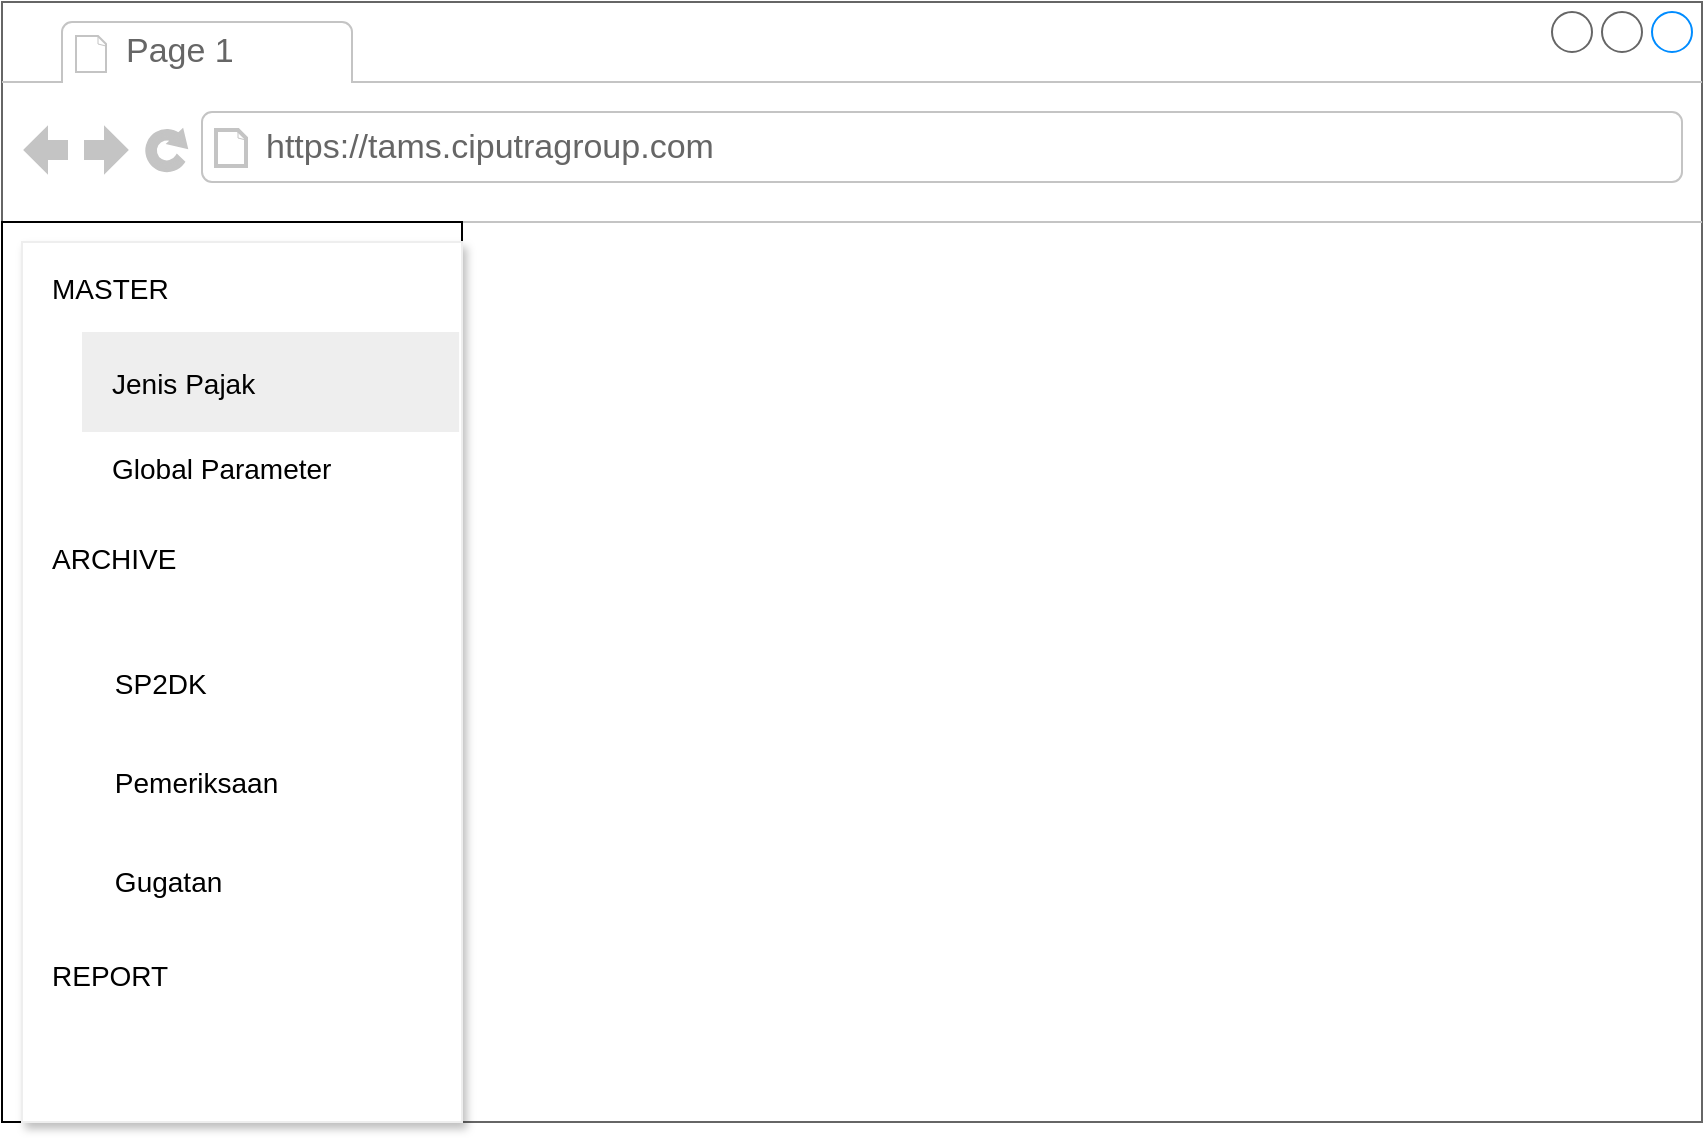 <mxfile version="20.0.1" type="github" pages="11">
  <diagram id="wLIBG2RPLskP7Pkt1ycl" name="MainMenu">
    <mxGraphModel dx="630" dy="561" grid="1" gridSize="10" guides="1" tooltips="1" connect="1" arrows="1" fold="1" page="1" pageScale="1" pageWidth="850" pageHeight="1100" math="0" shadow="0">
      <root>
        <mxCell id="0" />
        <mxCell id="1" parent="0" />
        <UserObject label="" id="vz8QINaDiPQ9SFlCDvsJ-1">
          <mxCell style="strokeWidth=1;shadow=0;dashed=0;align=center;html=1;shape=mxgraph.mockup.containers.browserWindow;rSize=0;strokeColor=#666666;strokeColor2=#008cff;strokeColor3=#c4c4c4;mainText=,;recursiveResize=0;" parent="1" vertex="1">
            <mxGeometry width="850" height="560" as="geometry" />
          </mxCell>
        </UserObject>
        <mxCell id="vz8QINaDiPQ9SFlCDvsJ-2" value="Page 1" style="strokeWidth=1;shadow=0;dashed=0;align=center;html=1;shape=mxgraph.mockup.containers.anchor;fontSize=17;fontColor=#666666;align=left;" parent="vz8QINaDiPQ9SFlCDvsJ-1" vertex="1">
          <mxGeometry x="60" y="12" width="110" height="26" as="geometry" />
        </mxCell>
        <mxCell id="vz8QINaDiPQ9SFlCDvsJ-3" value="https://tams.ciputragroup.com" style="strokeWidth=1;shadow=0;dashed=0;align=center;html=1;shape=mxgraph.mockup.containers.anchor;rSize=0;fontSize=17;fontColor=#666666;align=left;" parent="vz8QINaDiPQ9SFlCDvsJ-1" vertex="1">
          <mxGeometry x="130" y="60" width="250" height="26" as="geometry" />
        </mxCell>
        <mxCell id="vz8QINaDiPQ9SFlCDvsJ-13" value="" style="rounded=0;whiteSpace=wrap;html=1;" parent="vz8QINaDiPQ9SFlCDvsJ-1" vertex="1">
          <mxGeometry y="110" width="230" height="450" as="geometry" />
        </mxCell>
        <UserObject label="" id="vz8QINaDiPQ9SFlCDvsJ-58">
          <mxCell style="dashed=0;align=center;fontSize=12;shape=rect;fillColor=#ffffff;strokeColor=#eeeeee;shadow=1;" parent="vz8QINaDiPQ9SFlCDvsJ-1" vertex="1">
            <mxGeometry x="10" y="120" width="220" height="440" as="geometry" />
          </mxCell>
        </UserObject>
        <mxCell id="vz8QINaDiPQ9SFlCDvsJ-59" value="MASTER" style="text;fontColor=default;verticalAlign=middle;spacingLeft=13;fontSize=14;resizeWidth=1;" parent="vz8QINaDiPQ9SFlCDvsJ-58" vertex="1">
          <mxGeometry width="220" height="45" relative="1" as="geometry" />
        </mxCell>
        <mxCell id="vz8QINaDiPQ9SFlCDvsJ-60" value="Jenis Pajak" style="text;fontColor=#000000;verticalAlign=middle;spacingLeft=13;fontSize=14;fillColor=#eeeeee;resizeWidth=1;" parent="vz8QINaDiPQ9SFlCDvsJ-58" vertex="1">
          <mxGeometry width="188.571" height="50" relative="1" as="geometry">
            <mxPoint x="30" y="45" as="offset" />
          </mxGeometry>
        </mxCell>
        <mxCell id="vz8QINaDiPQ9SFlCDvsJ-61" value="Global Parameter" style="text;fontColor=#000000;verticalAlign=middle;spacingLeft=13;fontSize=14;resizeWidth=1;" parent="vz8QINaDiPQ9SFlCDvsJ-58" vertex="1">
          <mxGeometry width="188.571" height="45" relative="1" as="geometry">
            <mxPoint x="30" y="90" as="offset" />
          </mxGeometry>
        </mxCell>
        <mxCell id="vz8QINaDiPQ9SFlCDvsJ-62" value="ARCHIVE" style="text;fontColor=#000000;verticalAlign=middle;spacingLeft=13;fontSize=14;resizeWidth=1;" parent="vz8QINaDiPQ9SFlCDvsJ-58" vertex="1">
          <mxGeometry width="220" height="45" relative="1" as="geometry">
            <mxPoint y="135" as="offset" />
          </mxGeometry>
        </mxCell>
        <UserObject label="SP2DK" link="data:page/id,UL-s0zWcEZjIWfqhGRpr" id="vz8QINaDiPQ9SFlCDvsJ-63">
          <mxCell style="text;fontColor=#000000;verticalAlign=middle;spacingLeft=13;fontSize=14;resizeWidth=1;" parent="vz8QINaDiPQ9SFlCDvsJ-58" vertex="1">
            <mxGeometry x="31.429" y="195.25" width="188.571" height="49.5" as="geometry" />
          </mxCell>
        </UserObject>
        <UserObject label="Pemeriksaan" link="data:page/id,jYFrNAF_ZoYJ2OGqNaev" id="vz8QINaDiPQ9SFlCDvsJ-70">
          <mxCell style="text;fontColor=#000000;verticalAlign=middle;spacingLeft=13;fontSize=14;resizeWidth=1;" parent="vz8QINaDiPQ9SFlCDvsJ-58" vertex="1">
            <mxGeometry x="31.429" y="244.75" width="188.571" height="49.5" as="geometry" />
          </mxCell>
        </UserObject>
        <mxCell id="vz8QINaDiPQ9SFlCDvsJ-71" value="Gugatan" style="text;fontColor=#000000;verticalAlign=middle;spacingLeft=13;fontSize=14;resizeWidth=1;" parent="vz8QINaDiPQ9SFlCDvsJ-58" vertex="1">
          <mxGeometry x="31.429" y="294.25" width="188.571" height="49.5" as="geometry" />
        </mxCell>
        <mxCell id="vz8QINaDiPQ9SFlCDvsJ-72" value="REPORT" style="text;fontColor=#000000;verticalAlign=middle;spacingLeft=13;fontSize=14;resizeWidth=1;" parent="vz8QINaDiPQ9SFlCDvsJ-58" vertex="1">
          <mxGeometry y="341" width="220" height="49.5" as="geometry" />
        </mxCell>
      </root>
    </mxGraphModel>
  </diagram>
  <diagram id="UL-s0zWcEZjIWfqhGRpr" name="SP2DK_Grid">
    <mxGraphModel dx="630" dy="561" grid="1" gridSize="10" guides="1" tooltips="1" connect="1" arrows="1" fold="1" page="1" pageScale="1" pageWidth="850" pageHeight="1100" math="0" shadow="0">
      <root>
        <mxCell id="0" />
        <mxCell id="1" parent="0" />
        <UserObject label="" id="_Qe1nnIsDXqHUxFXlXRO-14">
          <mxCell style="strokeWidth=1;shadow=1;dashed=0;align=center;html=1;shape=mxgraph.mockup.containers.browserWindow;rSize=0;strokeColor=#666666;strokeColor2=#008cff;strokeColor3=#c4c4c4;mainText=,;recursiveResize=0;" parent="1" vertex="1">
            <mxGeometry x="10" y="10" width="1020" height="560" as="geometry" />
          </mxCell>
        </UserObject>
        <mxCell id="_Qe1nnIsDXqHUxFXlXRO-15" value="Page 1" style="strokeWidth=1;shadow=0;dashed=0;align=center;html=1;shape=mxgraph.mockup.containers.anchor;fontSize=17;fontColor=#666666;align=left;" parent="_Qe1nnIsDXqHUxFXlXRO-14" vertex="1">
          <mxGeometry x="60" y="12" width="110" height="26" as="geometry" />
        </mxCell>
        <mxCell id="_Qe1nnIsDXqHUxFXlXRO-16" value="https://tams.ciputragroup.com/sp2dk" style="strokeWidth=1;shadow=0;dashed=0;align=center;html=1;shape=mxgraph.mockup.containers.anchor;rSize=0;fontSize=17;fontColor=#666666;align=left;" parent="_Qe1nnIsDXqHUxFXlXRO-14" vertex="1">
          <mxGeometry x="130" y="60" width="250" height="26" as="geometry" />
        </mxCell>
        <mxCell id="_Qe1nnIsDXqHUxFXlXRO-17" value="" style="rounded=0;whiteSpace=wrap;html=1;" parent="_Qe1nnIsDXqHUxFXlXRO-14" vertex="1">
          <mxGeometry y="110" width="230" height="450" as="geometry" />
        </mxCell>
        <UserObject label="" id="_Qe1nnIsDXqHUxFXlXRO-18">
          <mxCell style="dashed=0;align=center;fontSize=12;shape=rect;fillColor=none;strokeColor=#eeeeee;shadow=1;" parent="_Qe1nnIsDXqHUxFXlXRO-14" vertex="1">
            <mxGeometry x="10" y="110" width="220" height="450" as="geometry" />
          </mxCell>
        </UserObject>
        <mxCell id="_Qe1nnIsDXqHUxFXlXRO-19" value="MASTER" style="text;fontColor=default;verticalAlign=middle;spacingLeft=13;fontSize=14;resizeWidth=1;" parent="_Qe1nnIsDXqHUxFXlXRO-18" vertex="1">
          <mxGeometry width="220" height="45" relative="1" as="geometry" />
        </mxCell>
        <mxCell id="_Qe1nnIsDXqHUxFXlXRO-20" value="Jenis Pajak" style="text;fontColor=#000000;verticalAlign=middle;spacingLeft=13;fontSize=14;fillColor=none;resizeWidth=1;" parent="_Qe1nnIsDXqHUxFXlXRO-18" vertex="1">
          <mxGeometry width="188.571" height="50" relative="1" as="geometry">
            <mxPoint x="30" y="45" as="offset" />
          </mxGeometry>
        </mxCell>
        <mxCell id="_Qe1nnIsDXqHUxFXlXRO-21" value="Global Parameter" style="text;fontColor=#000000;verticalAlign=middle;spacingLeft=13;fontSize=14;resizeWidth=1;" parent="_Qe1nnIsDXqHUxFXlXRO-18" vertex="1">
          <mxGeometry width="188.571" height="45" relative="1" as="geometry">
            <mxPoint x="30" y="90" as="offset" />
          </mxGeometry>
        </mxCell>
        <mxCell id="_Qe1nnIsDXqHUxFXlXRO-22" value="ARCHIVE" style="text;fontColor=#000000;verticalAlign=middle;spacingLeft=13;fontSize=14;resizeWidth=1;" parent="_Qe1nnIsDXqHUxFXlXRO-18" vertex="1">
          <mxGeometry width="220" height="45" relative="1" as="geometry">
            <mxPoint y="135" as="offset" />
          </mxGeometry>
        </mxCell>
        <UserObject label="SP2DK" id="_Qe1nnIsDXqHUxFXlXRO-23">
          <mxCell style="text;fontColor=#000000;verticalAlign=middle;spacingLeft=13;fontSize=14;resizeWidth=1;fillColor=#E6E6E6;" parent="_Qe1nnIsDXqHUxFXlXRO-18" vertex="1">
            <mxGeometry x="31.429" y="199.688" width="188.571" height="50.625" as="geometry" />
          </mxCell>
        </UserObject>
        <mxCell id="_Qe1nnIsDXqHUxFXlXRO-24" value="Pemeriksaan" style="text;fontColor=#000000;verticalAlign=middle;spacingLeft=13;fontSize=14;resizeWidth=1;" parent="_Qe1nnIsDXqHUxFXlXRO-18" vertex="1">
          <mxGeometry x="31.429" y="250.313" width="188.571" height="50.625" as="geometry" />
        </mxCell>
        <mxCell id="_Qe1nnIsDXqHUxFXlXRO-25" value="Gugatan" style="text;fontColor=#000000;verticalAlign=middle;spacingLeft=13;fontSize=14;resizeWidth=1;" parent="_Qe1nnIsDXqHUxFXlXRO-18" vertex="1">
          <mxGeometry x="31.429" y="300.938" width="188.571" height="50.625" as="geometry" />
        </mxCell>
        <mxCell id="_Qe1nnIsDXqHUxFXlXRO-26" value="REPORT" style="text;fontColor=#000000;verticalAlign=middle;spacingLeft=13;fontSize=14;resizeWidth=1;" parent="_Qe1nnIsDXqHUxFXlXRO-18" vertex="1">
          <mxGeometry y="348.75" width="220" height="50.625" as="geometry" />
        </mxCell>
        <mxCell id="GWGAGhHaUDPtK6vL2zZr-2" value="&lt;table border=&quot;1&quot; width=&quot;100%&quot; height=&quot;100%&quot; cellpadding=&quot;4&quot; style=&quot;width:100%;height:100%;border-collapse:collapse;&quot;&gt;&lt;tbody&gt;&lt;tr style=&quot;background-color:#A7C942;color:#ffffff;border:1px solid #98bf21;&quot;&gt;&lt;th align=&quot;left&quot;&gt;Project PT&lt;/th&gt;&lt;th align=&quot;left&quot;&gt;NPWP&lt;/th&gt;&lt;th align=&quot;left&quot;&gt;Tahun Pajak&lt;/th&gt;&lt;td&gt;&lt;b&gt;KPP Terdaftar&lt;/b&gt;&lt;br&gt;&lt;/td&gt;&lt;td&gt;&lt;b&gt;No Surat&lt;/b&gt;&lt;br&gt;&lt;/td&gt;&lt;td&gt;&lt;b&gt;Perihal&lt;/b&gt;&lt;/td&gt;&lt;/tr&gt;&lt;tr style=&quot;border:1px solid #98bf21;&quot;&gt;&lt;td&gt;Ciputra Development Tbk&lt;/td&gt;&lt;td&gt;99.999.999.9-999.999&lt;/td&gt;&lt;td&gt;2019&lt;/td&gt;&lt;td&gt;&lt;br&gt;&lt;/td&gt;&lt;td&gt;&lt;br&gt;&lt;/td&gt;&lt;td&gt;Permintaan Penjelasan atas data...&lt;/td&gt;&lt;/tr&gt;&lt;tr style=&quot;background-color:#EAF2D3;border:1px solid #98bf21;&quot;&gt;&lt;td&gt;&lt;span style=&quot;background-color: rgb(248, 249, 250);&quot;&gt;Ciputra Development Tbk&lt;/span&gt;&lt;br&gt;&lt;/td&gt;&lt;td&gt;99.999.999.9-999.999&lt;br&gt;&lt;/td&gt;&lt;td&gt;&lt;span style=&quot;background-color: rgb(248, 249, 250);&quot;&gt;2020&lt;/span&gt;&lt;/td&gt;&lt;td&gt;&lt;br&gt;&lt;/td&gt;&lt;td&gt;&lt;br&gt;&lt;/td&gt;&lt;td&gt;&lt;br&gt;&lt;/td&gt;&lt;/tr&gt;&lt;tr style=&quot;border:1px solid #98bf21;&quot;&gt;&lt;td&gt;Ciputra Development Tbk&lt;br&gt;&lt;/td&gt;&lt;td&gt;99.999.999.9-999.999&lt;br&gt;&lt;/td&gt;&lt;td&gt;2021&lt;/td&gt;&lt;td&gt;&lt;br&gt;&lt;/td&gt;&lt;td&gt;&lt;br&gt;&lt;/td&gt;&lt;td&gt;&lt;br&gt;&lt;/td&gt;&lt;/tr&gt;&lt;tr style=&quot;background-color:#EAF2D3;border:1px solid #98bf21;&quot;&gt;&lt;td&gt;&lt;span style=&quot;background-color: rgb(248, 249, 250);&quot;&gt;Ciputra Development Tbk&lt;/span&gt;&lt;br&gt;&lt;/td&gt;&lt;td&gt;99.999.999.9-999.999&lt;br&gt;&lt;/td&gt;&lt;td&gt;2000&lt;/td&gt;&lt;td&gt;&lt;br&gt;&lt;/td&gt;&lt;td&gt;&lt;br&gt;&lt;/td&gt;&lt;td&gt;&lt;br&gt;&lt;/td&gt;&lt;/tr&gt;&lt;/tbody&gt;&lt;/table&gt;" style="text;html=1;strokeColor=#c0c0c0;fillColor=#ffffff;overflow=fill;rounded=0;fontColor=default;" parent="_Qe1nnIsDXqHUxFXlXRO-14" vertex="1">
          <mxGeometry x="260" y="180" width="730" height="200" as="geometry" />
        </mxCell>
        <UserObject label="Add" link="data:page/id,demxaWm4iWllAmm4PLwC" id="Rpzgy0xGAhDchhQWkqx2-1">
          <mxCell style="rounded=1;html=1;shadow=0;dashed=0;whiteSpace=wrap;fontSize=10;fillColor=#0050ef;align=center;strokeColor=#001DBC;fontColor=#ffffff;" parent="_Qe1nnIsDXqHUxFXlXRO-14" vertex="1">
            <mxGeometry x="260" y="150" width="105.5" height="16.88" as="geometry" />
          </mxCell>
        </UserObject>
        <mxCell id="Rpzgy0xGAhDchhQWkqx2-2" value="Edit" style="rounded=1;html=1;shadow=0;dashed=0;whiteSpace=wrap;fontSize=10;fillColor=#f0a30a;align=center;strokeColor=#BD7000;fontColor=#000000;" parent="_Qe1nnIsDXqHUxFXlXRO-14" vertex="1">
          <mxGeometry x="380" y="150" width="105.5" height="16.88" as="geometry" />
        </mxCell>
        <mxCell id="Rpzgy0xGAhDchhQWkqx2-3" value="Delete" style="rounded=1;html=1;shadow=0;dashed=0;whiteSpace=wrap;fontSize=10;fillColor=#e51400;align=center;strokeColor=#B20000;fontColor=#ffffff;" parent="_Qe1nnIsDXqHUxFXlXRO-14" vertex="1">
          <mxGeometry x="500" y="150" width="105.5" height="16.88" as="geometry" />
        </mxCell>
        <mxCell id="pk80ZBCdCPCrn-EL6qyp-4" value="" style="group" parent="_Qe1nnIsDXqHUxFXlXRO-14" vertex="1" connectable="0">
          <mxGeometry x="630" y="150" width="105.5" height="16.88" as="geometry" />
        </mxCell>
        <mxCell id="pk80ZBCdCPCrn-EL6qyp-1" value="Search" style="rounded=1;html=1;shadow=0;dashed=0;whiteSpace=wrap;fontSize=10;fillColor=#cdeb8b;align=center;strokeColor=#36393d;" parent="pk80ZBCdCPCrn-EL6qyp-4" vertex="1">
          <mxGeometry width="105.5" height="16.88" as="geometry" />
        </mxCell>
        <mxCell id="pk80ZBCdCPCrn-EL6qyp-2" value="" style="html=1;verticalLabelPosition=bottom;align=center;labelBackgroundColor=#ffffff;verticalAlign=top;strokeWidth=2;strokeColor=#0080F0;shadow=0;dashed=0;shape=mxgraph.ios7.icons.looking_glass;fontColor=default;fillColor=#E6E6E6;" parent="pk80ZBCdCPCrn-EL6qyp-4" vertex="1">
          <mxGeometry x="10" y="4" width="10.25" height="10" as="geometry" />
        </mxCell>
        <mxCell id="Sr1EpbU3bFka_TB0vx7M-1" value="Search" style="strokeWidth=1;shadow=0;dashed=0;align=center;html=1;shape=mxgraph.mockup.containers.window;align=left;verticalAlign=top;spacingLeft=8;strokeColor2=#008cff;strokeColor3=#c4c4c4;fontColor=#666666;mainText=;fontSize=17;labelBackgroundColor=none;fillColor=#E6E6E6;" parent="1" vertex="1">
          <mxGeometry x="10" y="610" width="400" height="210" as="geometry" />
        </mxCell>
        <mxCell id="MId5ewxsLWdqnpFmIhjZ-1" value="PT Ciputra Development" style="rounded=1;fillColor=#F1F2F4;strokeColor=none;html=1;fontColor=#596780;align=left;fontSize=12;spacingLeft=10;sketch=0;" parent="1" vertex="1">
          <mxGeometry x="155" y="660" width="240" height="33" as="geometry" />
        </mxCell>
        <mxCell id="MId5ewxsLWdqnpFmIhjZ-2" value="" style="shape=triangle;direction=south;fillColor=#596780;strokeColor=none;html=1;sketch=0;fontColor=default;" parent="MId5ewxsLWdqnpFmIhjZ-1" vertex="1">
          <mxGeometry x="1" y="0.5" width="12" height="6" relative="1" as="geometry">
            <mxPoint x="-20" y="-3" as="offset" />
          </mxGeometry>
        </mxCell>
        <mxCell id="MId5ewxsLWdqnpFmIhjZ-3" value="Project PT" style="text;html=1;strokeColor=none;fillColor=none;align=left;verticalAlign=middle;whiteSpace=wrap;rounded=0;fontColor=default;" parent="1" vertex="1">
          <mxGeometry x="25" y="660" width="80" height="30" as="geometry" />
        </mxCell>
        <mxCell id="MId5ewxsLWdqnpFmIhjZ-4" value="Tahun Pajak" style="text;html=1;strokeColor=none;fillColor=none;align=left;verticalAlign=middle;whiteSpace=wrap;rounded=0;fontColor=default;" parent="1" vertex="1">
          <mxGeometry x="25" y="700" width="90" height="30" as="geometry" />
        </mxCell>
        <mxCell id="MId5ewxsLWdqnpFmIhjZ-5" value="2022" style="html=1;shadow=0;dashed=0;shape=mxgraph.bootstrap.rrect;rSize=5;strokeColor=#CED4DA;html=1;whiteSpace=wrap;fillColor=#FFFFFF;fontColor=#7D868C;align=left;spacing=15;fontSize=14;" parent="1" vertex="1">
          <mxGeometry x="155" y="700" width="240" height="30" as="geometry" />
        </mxCell>
        <mxCell id="MId5ewxsLWdqnpFmIhjZ-6" value="" style="shape=triangle;direction=south;fillColor=#343A40;strokeColor=none;perimeter=none;fontColor=default;" parent="MId5ewxsLWdqnpFmIhjZ-5" vertex="1">
          <mxGeometry x="1" y="0.5" width="7" height="3" relative="1" as="geometry">
            <mxPoint x="-19" y="2" as="offset" />
          </mxGeometry>
        </mxCell>
        <mxCell id="MId5ewxsLWdqnpFmIhjZ-7" value="" style="shape=triangle;direction=north;fillColor=#343A40;strokeColor=none;perimeter=none;fontColor=default;" parent="MId5ewxsLWdqnpFmIhjZ-5" vertex="1">
          <mxGeometry x="1" y="0.5" width="7" height="3" relative="1" as="geometry">
            <mxPoint x="-19" y="-4" as="offset" />
          </mxGeometry>
        </mxCell>
        <mxCell id="MId5ewxsLWdqnpFmIhjZ-8" value="Search" style="rounded=1;fillColor=#0057D8;align=center;strokeColor=none;html=1;fontColor=#ffffff;fontSize=12;sketch=0;shadow=1;" parent="1" vertex="1">
          <mxGeometry x="160" y="750" width="235" height="33" as="geometry" />
        </mxCell>
      </root>
    </mxGraphModel>
  </diagram>
  <diagram name="Pemeriksaan_Grid" id="jYFrNAF_ZoYJ2OGqNaev">
    <mxGraphModel dx="630" dy="561" grid="1" gridSize="10" guides="1" tooltips="1" connect="1" arrows="1" fold="1" page="1" pageScale="1" pageWidth="850" pageHeight="1100" math="0" shadow="0">
      <root>
        <mxCell id="n_sYM8LcrNcPRxApddbe-0" />
        <mxCell id="n_sYM8LcrNcPRxApddbe-1" parent="n_sYM8LcrNcPRxApddbe-0" />
        <UserObject label="" link="data:page/id,FkaQ_ybhUAW1tT8vbCk3" id="n_sYM8LcrNcPRxApddbe-2">
          <mxCell style="strokeWidth=1;shadow=1;dashed=0;align=center;html=1;shape=mxgraph.mockup.containers.browserWindow;rSize=0;strokeColor=#666666;strokeColor2=#008cff;strokeColor3=#c4c4c4;mainText=,;recursiveResize=0;" parent="n_sYM8LcrNcPRxApddbe-1" vertex="1">
            <mxGeometry x="10" y="10" width="1020" height="560" as="geometry" />
          </mxCell>
        </UserObject>
        <mxCell id="n_sYM8LcrNcPRxApddbe-3" value="Page 1" style="strokeWidth=1;shadow=0;dashed=0;align=center;html=1;shape=mxgraph.mockup.containers.anchor;fontSize=17;fontColor=#666666;align=left;" parent="n_sYM8LcrNcPRxApddbe-2" vertex="1">
          <mxGeometry x="60" y="12" width="110" height="26" as="geometry" />
        </mxCell>
        <mxCell id="n_sYM8LcrNcPRxApddbe-4" value="https://tams.ciputragroup.com/pemeriksaan" style="strokeWidth=1;shadow=0;dashed=0;align=center;html=1;shape=mxgraph.mockup.containers.anchor;rSize=0;fontSize=17;fontColor=#666666;align=left;" parent="n_sYM8LcrNcPRxApddbe-2" vertex="1">
          <mxGeometry x="130" y="60" width="250" height="26" as="geometry" />
        </mxCell>
        <mxCell id="n_sYM8LcrNcPRxApddbe-5" value="" style="rounded=0;whiteSpace=wrap;html=1;" parent="n_sYM8LcrNcPRxApddbe-2" vertex="1">
          <mxGeometry y="110" width="230" height="450" as="geometry" />
        </mxCell>
        <UserObject label="" id="n_sYM8LcrNcPRxApddbe-6">
          <mxCell style="dashed=0;align=center;fontSize=12;shape=rect;fillColor=none;strokeColor=#eeeeee;shadow=1;" parent="n_sYM8LcrNcPRxApddbe-2" vertex="1">
            <mxGeometry x="10" y="110" width="220" height="450" as="geometry" />
          </mxCell>
        </UserObject>
        <mxCell id="n_sYM8LcrNcPRxApddbe-7" value="MASTER" style="text;fontColor=default;verticalAlign=middle;spacingLeft=13;fontSize=14;resizeWidth=1;" parent="n_sYM8LcrNcPRxApddbe-6" vertex="1">
          <mxGeometry width="220" height="45" relative="1" as="geometry" />
        </mxCell>
        <mxCell id="n_sYM8LcrNcPRxApddbe-8" value="Jenis Pajak" style="text;fontColor=#000000;verticalAlign=middle;spacingLeft=13;fontSize=14;fillColor=none;resizeWidth=1;" parent="n_sYM8LcrNcPRxApddbe-6" vertex="1">
          <mxGeometry width="188.571" height="50" relative="1" as="geometry">
            <mxPoint x="30" y="45" as="offset" />
          </mxGeometry>
        </mxCell>
        <mxCell id="n_sYM8LcrNcPRxApddbe-9" value="Global Parameter" style="text;fontColor=#000000;verticalAlign=middle;spacingLeft=13;fontSize=14;resizeWidth=1;" parent="n_sYM8LcrNcPRxApddbe-6" vertex="1">
          <mxGeometry width="188.571" height="45" relative="1" as="geometry">
            <mxPoint x="30" y="90" as="offset" />
          </mxGeometry>
        </mxCell>
        <mxCell id="n_sYM8LcrNcPRxApddbe-10" value="ARCHIVE" style="text;fontColor=#000000;verticalAlign=middle;spacingLeft=13;fontSize=14;resizeWidth=1;" parent="n_sYM8LcrNcPRxApddbe-6" vertex="1">
          <mxGeometry width="220" height="45" relative="1" as="geometry">
            <mxPoint y="135" as="offset" />
          </mxGeometry>
        </mxCell>
        <UserObject label="SP2DK" id="n_sYM8LcrNcPRxApddbe-11">
          <mxCell style="text;fontColor=#000000;verticalAlign=middle;spacingLeft=13;fontSize=14;resizeWidth=1;fillColor=none;" parent="n_sYM8LcrNcPRxApddbe-6" vertex="1">
            <mxGeometry x="31.429" y="199.688" width="188.571" height="50.625" as="geometry" />
          </mxCell>
        </UserObject>
        <mxCell id="n_sYM8LcrNcPRxApddbe-12" value="Pemeriksaan" style="text;fontColor=#000000;verticalAlign=middle;spacingLeft=13;fontSize=14;resizeWidth=1;fillColor=#C7C7C7;" parent="n_sYM8LcrNcPRxApddbe-6" vertex="1">
          <mxGeometry x="31.429" y="250.313" width="188.571" height="50.625" as="geometry" />
        </mxCell>
        <mxCell id="n_sYM8LcrNcPRxApddbe-13" value="Gugatan" style="text;fontColor=#000000;verticalAlign=middle;spacingLeft=13;fontSize=14;resizeWidth=1;" parent="n_sYM8LcrNcPRxApddbe-6" vertex="1">
          <mxGeometry x="31.429" y="300.938" width="188.571" height="50.625" as="geometry" />
        </mxCell>
        <mxCell id="n_sYM8LcrNcPRxApddbe-14" value="REPORT" style="text;fontColor=#000000;verticalAlign=middle;spacingLeft=13;fontSize=14;resizeWidth=1;" parent="n_sYM8LcrNcPRxApddbe-6" vertex="1">
          <mxGeometry y="348.75" width="220" height="50.625" as="geometry" />
        </mxCell>
        <mxCell id="n_sYM8LcrNcPRxApddbe-15" value="&lt;table border=&quot;1&quot; width=&quot;100%&quot; height=&quot;100%&quot; cellpadding=&quot;4&quot; style=&quot;width:100%;height:100%;border-collapse:collapse;&quot;&gt;&lt;tbody&gt;&lt;tr style=&quot;background-color:#A7C942;color:#ffffff;border:1px solid #98bf21;&quot;&gt;&lt;th align=&quot;left&quot;&gt;Project PT&lt;/th&gt;&lt;th align=&quot;left&quot;&gt;NPWP&lt;/th&gt;&lt;th align=&quot;left&quot;&gt;Tahun Pajak&lt;/th&gt;&lt;td&gt;&lt;b&gt;KPP Terdaftar&lt;/b&gt;&lt;br&gt;&lt;/td&gt;&lt;td&gt;&lt;b&gt;No Surat&lt;/b&gt;&lt;br&gt;&lt;/td&gt;&lt;td&gt;&lt;b&gt;Perihal&lt;/b&gt;&lt;/td&gt;&lt;/tr&gt;&lt;tr style=&quot;border:1px solid #98bf21;&quot;&gt;&lt;td&gt;Ciputra Development Tbk&lt;/td&gt;&lt;td&gt;99.999.999.9-999.999&lt;/td&gt;&lt;td&gt;2019&lt;/td&gt;&lt;td&gt;&lt;br&gt;&lt;/td&gt;&lt;td&gt;&lt;br&gt;&lt;/td&gt;&lt;td&gt;Permintaan Penjelasan atas data...&lt;/td&gt;&lt;/tr&gt;&lt;tr style=&quot;background-color:#EAF2D3;border:1px solid #98bf21;&quot;&gt;&lt;td&gt;&lt;span style=&quot;background-color: rgb(248, 249, 250);&quot;&gt;Ciputra Development Tbk&lt;/span&gt;&lt;br&gt;&lt;/td&gt;&lt;td&gt;99.999.999.9-999.999&lt;br&gt;&lt;/td&gt;&lt;td&gt;&lt;span style=&quot;background-color: rgb(248, 249, 250);&quot;&gt;2020&lt;/span&gt;&lt;/td&gt;&lt;td&gt;&lt;br&gt;&lt;/td&gt;&lt;td&gt;&lt;br&gt;&lt;/td&gt;&lt;td&gt;&lt;br&gt;&lt;/td&gt;&lt;/tr&gt;&lt;tr style=&quot;border:1px solid #98bf21;&quot;&gt;&lt;td&gt;Ciputra Development Tbk&lt;br&gt;&lt;/td&gt;&lt;td&gt;99.999.999.9-999.999&lt;br&gt;&lt;/td&gt;&lt;td&gt;2021&lt;/td&gt;&lt;td&gt;&lt;br&gt;&lt;/td&gt;&lt;td&gt;&lt;br&gt;&lt;/td&gt;&lt;td&gt;&lt;br&gt;&lt;/td&gt;&lt;/tr&gt;&lt;tr style=&quot;background-color:#EAF2D3;border:1px solid #98bf21;&quot;&gt;&lt;td&gt;&lt;span style=&quot;background-color: rgb(248, 249, 250);&quot;&gt;Ciputra Development Tbk&lt;/span&gt;&lt;br&gt;&lt;/td&gt;&lt;td&gt;99.999.999.9-999.999&lt;br&gt;&lt;/td&gt;&lt;td&gt;2000&lt;/td&gt;&lt;td&gt;&lt;br&gt;&lt;/td&gt;&lt;td&gt;&lt;br&gt;&lt;/td&gt;&lt;td&gt;&lt;br&gt;&lt;/td&gt;&lt;/tr&gt;&lt;/tbody&gt;&lt;/table&gt;" style="text;html=1;strokeColor=#c0c0c0;fillColor=#ffffff;overflow=fill;rounded=0;fontColor=default;" parent="n_sYM8LcrNcPRxApddbe-2" vertex="1">
          <mxGeometry x="260" y="180" width="730" height="200" as="geometry" />
        </mxCell>
        <mxCell id="n_sYM8LcrNcPRxApddbe-16" value="Add" style="rounded=1;html=1;shadow=0;dashed=0;whiteSpace=wrap;fontSize=10;fillColor=#0050ef;align=center;strokeColor=#001DBC;fontColor=#ffffff;" parent="n_sYM8LcrNcPRxApddbe-2" vertex="1">
          <mxGeometry x="260" y="150" width="105.5" height="16.88" as="geometry" />
        </mxCell>
        <UserObject label="Edit" link="data:page/id,FkaQ_ybhUAW1tT8vbCk3" id="n_sYM8LcrNcPRxApddbe-17">
          <mxCell style="rounded=1;html=1;shadow=0;dashed=0;whiteSpace=wrap;fontSize=10;fillColor=#f0a30a;align=center;strokeColor=#BD7000;fontColor=#000000;" parent="n_sYM8LcrNcPRxApddbe-2" vertex="1">
            <mxGeometry x="380" y="150" width="105.5" height="16.88" as="geometry" />
          </mxCell>
        </UserObject>
        <mxCell id="n_sYM8LcrNcPRxApddbe-18" value="Delete" style="rounded=1;html=1;shadow=0;dashed=0;whiteSpace=wrap;fontSize=10;fillColor=#e51400;align=center;strokeColor=#B20000;fontColor=#ffffff;" parent="n_sYM8LcrNcPRxApddbe-2" vertex="1">
          <mxGeometry x="500" y="150" width="105.5" height="16.88" as="geometry" />
        </mxCell>
        <mxCell id="n_sYM8LcrNcPRxApddbe-19" value="" style="group" parent="n_sYM8LcrNcPRxApddbe-2" vertex="1" connectable="0">
          <mxGeometry x="630" y="150" width="105.5" height="16.88" as="geometry" />
        </mxCell>
        <mxCell id="n_sYM8LcrNcPRxApddbe-20" value="Search" style="rounded=1;html=1;shadow=0;dashed=0;whiteSpace=wrap;fontSize=10;fillColor=#cdeb8b;align=center;strokeColor=#36393d;" parent="n_sYM8LcrNcPRxApddbe-19" vertex="1">
          <mxGeometry width="105.5" height="16.88" as="geometry" />
        </mxCell>
        <mxCell id="n_sYM8LcrNcPRxApddbe-21" value="" style="html=1;verticalLabelPosition=bottom;align=center;labelBackgroundColor=#ffffff;verticalAlign=top;strokeWidth=2;strokeColor=#0080F0;shadow=0;dashed=0;shape=mxgraph.ios7.icons.looking_glass;fontColor=default;fillColor=#E6E6E6;" parent="n_sYM8LcrNcPRxApddbe-19" vertex="1">
          <mxGeometry x="10" y="4" width="10.25" height="10" as="geometry" />
        </mxCell>
        <mxCell id="n_sYM8LcrNcPRxApddbe-22" value="Search" style="strokeWidth=1;shadow=0;dashed=0;align=center;html=1;shape=mxgraph.mockup.containers.window;align=left;verticalAlign=top;spacingLeft=8;strokeColor2=#008cff;strokeColor3=#c4c4c4;fontColor=#666666;mainText=;fontSize=17;labelBackgroundColor=none;fillColor=#E6E6E6;" parent="n_sYM8LcrNcPRxApddbe-1" vertex="1">
          <mxGeometry x="10" y="610" width="400" height="210" as="geometry" />
        </mxCell>
        <mxCell id="n_sYM8LcrNcPRxApddbe-23" value="PT Ciputra Development" style="rounded=1;fillColor=#F1F2F4;strokeColor=none;html=1;fontColor=#596780;align=left;fontSize=12;spacingLeft=10;sketch=0;" parent="n_sYM8LcrNcPRxApddbe-1" vertex="1">
          <mxGeometry x="155" y="660" width="240" height="33" as="geometry" />
        </mxCell>
        <mxCell id="n_sYM8LcrNcPRxApddbe-24" value="" style="shape=triangle;direction=south;fillColor=#596780;strokeColor=none;html=1;sketch=0;fontColor=default;" parent="n_sYM8LcrNcPRxApddbe-23" vertex="1">
          <mxGeometry x="1" y="0.5" width="12" height="6" relative="1" as="geometry">
            <mxPoint x="-20" y="-3" as="offset" />
          </mxGeometry>
        </mxCell>
        <mxCell id="n_sYM8LcrNcPRxApddbe-25" value="Project PT" style="text;html=1;strokeColor=none;fillColor=none;align=left;verticalAlign=middle;whiteSpace=wrap;rounded=0;fontColor=default;" parent="n_sYM8LcrNcPRxApddbe-1" vertex="1">
          <mxGeometry x="25" y="660" width="80" height="30" as="geometry" />
        </mxCell>
        <mxCell id="n_sYM8LcrNcPRxApddbe-26" value="Tahun Pajak" style="text;html=1;strokeColor=none;fillColor=none;align=left;verticalAlign=middle;whiteSpace=wrap;rounded=0;fontColor=default;" parent="n_sYM8LcrNcPRxApddbe-1" vertex="1">
          <mxGeometry x="25" y="700" width="90" height="30" as="geometry" />
        </mxCell>
        <mxCell id="n_sYM8LcrNcPRxApddbe-27" value="2022" style="html=1;shadow=0;dashed=0;shape=mxgraph.bootstrap.rrect;rSize=5;strokeColor=#CED4DA;html=1;whiteSpace=wrap;fillColor=#FFFFFF;fontColor=#7D868C;align=left;spacing=15;fontSize=14;" parent="n_sYM8LcrNcPRxApddbe-1" vertex="1">
          <mxGeometry x="155" y="700" width="240" height="30" as="geometry" />
        </mxCell>
        <mxCell id="n_sYM8LcrNcPRxApddbe-28" value="" style="shape=triangle;direction=south;fillColor=#343A40;strokeColor=none;perimeter=none;fontColor=default;" parent="n_sYM8LcrNcPRxApddbe-27" vertex="1">
          <mxGeometry x="1" y="0.5" width="7" height="3" relative="1" as="geometry">
            <mxPoint x="-19" y="2" as="offset" />
          </mxGeometry>
        </mxCell>
        <mxCell id="n_sYM8LcrNcPRxApddbe-29" value="" style="shape=triangle;direction=north;fillColor=#343A40;strokeColor=none;perimeter=none;fontColor=default;" parent="n_sYM8LcrNcPRxApddbe-27" vertex="1">
          <mxGeometry x="1" y="0.5" width="7" height="3" relative="1" as="geometry">
            <mxPoint x="-19" y="-4" as="offset" />
          </mxGeometry>
        </mxCell>
        <mxCell id="n_sYM8LcrNcPRxApddbe-30" value="Search" style="rounded=1;fillColor=#0057D8;align=center;strokeColor=none;html=1;fontColor=#ffffff;fontSize=12;sketch=0;shadow=1;" parent="n_sYM8LcrNcPRxApddbe-1" vertex="1">
          <mxGeometry x="160" y="750" width="235" height="33" as="geometry" />
        </mxCell>
      </root>
    </mxGraphModel>
  </diagram>
  <diagram id="demxaWm4iWllAmm4PLwC" name="SP2DK_addnew">
    <mxGraphModel dx="630" dy="561" grid="1" gridSize="10" guides="1" tooltips="1" connect="1" arrows="1" fold="1" page="1" pageScale="1" pageWidth="850" pageHeight="1100" math="0" shadow="0">
      <root>
        <mxCell id="0" />
        <mxCell id="1" parent="0" />
        <mxCell id="UyOqmUw1LWxHIuZGMIxo-1" value="Add/Edit SP2DK" style="strokeWidth=1;shadow=0;dashed=0;align=center;html=1;shape=mxgraph.mockup.containers.window;align=left;verticalAlign=top;spacingLeft=8;strokeColor2=#008cff;strokeColor3=#c4c4c4;fontColor=#666666;mainText=;fontSize=17;labelBackgroundColor=none;" parent="1" vertex="1">
          <mxGeometry width="840" height="990" as="geometry" />
        </mxCell>
        <mxCell id="zHkZ_RSctLkB40gavbBr-32" value="PT Ciputra Development" style="rounded=1;fillColor=#F1F2F4;strokeColor=none;html=1;fontColor=#596780;align=left;fontSize=12;spacingLeft=10;sketch=0;" parent="1" vertex="1">
          <mxGeometry x="140" y="47" width="240" height="33" as="geometry" />
        </mxCell>
        <mxCell id="zHkZ_RSctLkB40gavbBr-33" value="" style="shape=triangle;direction=south;fillColor=#596780;strokeColor=none;html=1;sketch=0;fontColor=default;" parent="zHkZ_RSctLkB40gavbBr-32" vertex="1">
          <mxGeometry x="1" y="0.5" width="12" height="6" relative="1" as="geometry">
            <mxPoint x="-20" y="-3" as="offset" />
          </mxGeometry>
        </mxCell>
        <mxCell id="zHkZ_RSctLkB40gavbBr-34" value="Project PT" style="text;html=1;strokeColor=none;fillColor=none;align=left;verticalAlign=middle;whiteSpace=wrap;rounded=0;fontColor=default;" parent="1" vertex="1">
          <mxGeometry x="10" y="47" width="80" height="30" as="geometry" />
        </mxCell>
        <mxCell id="zHkZ_RSctLkB40gavbBr-35" value="NPWP" style="text;html=1;strokeColor=none;fillColor=none;align=left;verticalAlign=middle;whiteSpace=wrap;rounded=0;fontColor=default;" parent="1" vertex="1">
          <mxGeometry x="10" y="90" width="60" height="30" as="geometry" />
        </mxCell>
        <mxCell id="zHkZ_RSctLkB40gavbBr-37" value="" style="html=1;shadow=0;dashed=0;shape=mxgraph.bootstrap.rrect;rSize=5;strokeColor=#CED4DA;html=1;whiteSpace=wrap;fillColor=#FFFFFF;fontColor=#7D868C;align=left;spacing=15;spacingLeft=40;fontSize=14;" parent="1" vertex="1">
          <mxGeometry x="140" y="90" width="240" height="30" as="geometry" />
        </mxCell>
        <mxCell id="zHkZ_RSctLkB40gavbBr-49" value="Tahun Pajak" style="text;html=1;strokeColor=none;fillColor=none;align=left;verticalAlign=middle;whiteSpace=wrap;rounded=0;fontColor=default;" parent="1" vertex="1">
          <mxGeometry x="10" y="130" width="90" height="30" as="geometry" />
        </mxCell>
        <mxCell id="zHkZ_RSctLkB40gavbBr-50" value="2022" style="html=1;shadow=0;dashed=0;shape=mxgraph.bootstrap.rrect;rSize=5;strokeColor=#CED4DA;html=1;whiteSpace=wrap;fillColor=#FFFFFF;fontColor=#7D868C;align=left;spacing=15;fontSize=14;" parent="1" vertex="1">
          <mxGeometry x="140" y="130" width="240" height="30" as="geometry" />
        </mxCell>
        <mxCell id="zHkZ_RSctLkB40gavbBr-51" value="" style="shape=triangle;direction=south;fillColor=#343A40;strokeColor=none;perimeter=none;fontColor=default;" parent="zHkZ_RSctLkB40gavbBr-50" vertex="1">
          <mxGeometry x="1" y="0.5" width="7" height="3" relative="1" as="geometry">
            <mxPoint x="-21" y="1" as="offset" />
          </mxGeometry>
        </mxCell>
        <mxCell id="zHkZ_RSctLkB40gavbBr-52" value="" style="shape=triangle;direction=north;fillColor=#343A40;strokeColor=none;perimeter=none;fontColor=default;" parent="zHkZ_RSctLkB40gavbBr-50" vertex="1">
          <mxGeometry x="1" y="0.5" width="7" height="3" relative="1" as="geometry">
            <mxPoint x="-21" y="-4" as="offset" />
          </mxGeometry>
        </mxCell>
        <mxCell id="zHkZ_RSctLkB40gavbBr-55" value="KPP Terdaftar" style="text;html=1;strokeColor=none;fillColor=none;align=left;verticalAlign=middle;whiteSpace=wrap;rounded=0;fontColor=default;" parent="1" vertex="1">
          <mxGeometry x="10" y="170" width="90" height="30" as="geometry" />
        </mxCell>
        <mxCell id="zHkZ_RSctLkB40gavbBr-56" value="No Surat SP2DK" style="text;html=1;strokeColor=none;fillColor=none;align=left;verticalAlign=middle;whiteSpace=wrap;rounded=0;fontColor=default;" parent="1" vertex="1">
          <mxGeometry x="10" y="209" width="120" height="30" as="geometry" />
        </mxCell>
        <mxCell id="zHkZ_RSctLkB40gavbBr-57" value="" style="html=1;shadow=0;dashed=0;shape=mxgraph.bootstrap.rrect;rSize=5;strokeColor=#CED4DA;html=1;whiteSpace=wrap;fillColor=#FFFFFF;fontColor=#7D868C;align=left;spacing=15;spacingLeft=40;fontSize=14;" parent="1" vertex="1">
          <mxGeometry x="140" y="210" width="240" height="30" as="geometry" />
        </mxCell>
        <mxCell id="zHkZ_RSctLkB40gavbBr-58" value="" style="html=1;shadow=0;dashed=0;shape=mxgraph.bootstrap.rrect;rSize=5;strokeColor=#CED4DA;html=1;whiteSpace=wrap;fillColor=#FFFFFF;fontColor=#7D868C;align=left;spacing=15;spacingLeft=40;fontSize=14;" parent="1" vertex="1">
          <mxGeometry x="140" y="170" width="240" height="30" as="geometry" />
        </mxCell>
        <mxCell id="zHkZ_RSctLkB40gavbBr-60" value="Perihal" style="text;html=1;strokeColor=none;fillColor=none;align=left;verticalAlign=middle;whiteSpace=wrap;rounded=0;fontColor=default;" parent="1" vertex="1">
          <mxGeometry x="10" y="260" width="90" height="30" as="geometry" />
        </mxCell>
        <mxCell id="zHkZ_RSctLkB40gavbBr-61" value="" style="html=1;shadow=0;dashed=0;shape=mxgraph.bootstrap.rrect;rSize=5;strokeColor=#CED4DA;html=1;whiteSpace=wrap;fillColor=#FFFFFF;fontColor=#7D868C;align=left;spacing=15;spacingLeft=40;fontSize=14;" parent="1" vertex="1">
          <mxGeometry x="140" y="260" width="240" height="60" as="geometry" />
        </mxCell>
        <mxCell id="zHkZ_RSctLkB40gavbBr-62" value="Jenis Pajak" style="text;html=1;strokeColor=none;fillColor=none;align=left;verticalAlign=middle;whiteSpace=wrap;rounded=0;fontColor=default;" parent="1" vertex="1">
          <mxGeometry x="10" y="335" width="90" height="30" as="geometry" />
        </mxCell>
        <mxCell id="zHkZ_RSctLkB40gavbBr-64" value="" style="rounded=1;arcSize=9;fillColor=#ffffff;strokeColor=#E6E6E6;strokeWidth=1;spacingLeft=30;fontColor=#000000;align=left;html=1;" parent="1" vertex="1">
          <mxGeometry x="140" y="335" width="240" height="33" as="geometry" />
        </mxCell>
        <mxCell id="zHkZ_RSctLkB40gavbBr-65" value="" style="shape=step;whiteSpace=wrap;html=1;rounded=0;strokeColor=none;strokeWidth=2;fillColor=#0A1E43;gradientColor=none;fontFamily=Verdana;fontSize=14;fontColor=#000000;align=left;direction=south;size=0.65;" parent="zHkZ_RSctLkB40gavbBr-64" vertex="1">
          <mxGeometry x="1" y="0.5" width="10" height="7" relative="1" as="geometry">
            <mxPoint x="-24" y="-3" as="offset" />
          </mxGeometry>
        </mxCell>
        <mxCell id="zHkZ_RSctLkB40gavbBr-66" value="PPh Badan" style="rounded=1;arcSize=9;fillColor=#ECEDF1;strokeColor=none;html=1;strokeWidth=2;spacingLeft=4;fontColor=#000000;align=left;fontSize=11" parent="zHkZ_RSctLkB40gavbBr-64" vertex="1">
          <mxGeometry y="0.5" width="90" height="20" relative="1" as="geometry">
            <mxPoint x="5" y="-10" as="offset" />
          </mxGeometry>
        </mxCell>
        <mxCell id="zHkZ_RSctLkB40gavbBr-67" value="" style="html=1;shadow=0;dashed=0;shape=mxgraph.atlassian.x;strokeColor=#58667F;strokeWidth=2;fontColor=default;" parent="zHkZ_RSctLkB40gavbBr-66" vertex="1">
          <mxGeometry x="1" y="0.5" width="7" height="7" relative="1" as="geometry">
            <mxPoint x="-14" y="-3" as="offset" />
          </mxGeometry>
        </mxCell>
        <mxCell id="zHkZ_RSctLkB40gavbBr-72" value="PPh Pasal 21/26" style="rounded=1;arcSize=9;fillColor=#ECEDF1;strokeColor=none;html=1;strokeWidth=2;spacingLeft=4;fontColor=#000000;align=left;fontSize=11" parent="zHkZ_RSctLkB40gavbBr-64" vertex="1">
          <mxGeometry x="100" y="6.5" width="110" height="20" as="geometry" />
        </mxCell>
        <mxCell id="zHkZ_RSctLkB40gavbBr-73" value="" style="html=1;shadow=0;dashed=0;shape=mxgraph.atlassian.x;strokeColor=#58667F;strokeWidth=2;fontColor=default;" parent="zHkZ_RSctLkB40gavbBr-72" vertex="1">
          <mxGeometry x="1" y="0.5" width="7" height="7" relative="1" as="geometry">
            <mxPoint x="-14" y="-3" as="offset" />
          </mxGeometry>
        </mxCell>
        <mxCell id="zHkZ_RSctLkB40gavbBr-74" value="Tanggal Surat SP2DK" style="text;html=1;strokeColor=none;fillColor=none;align=left;verticalAlign=middle;whiteSpace=wrap;rounded=0;fontColor=default;" parent="1" vertex="1">
          <mxGeometry x="425" y="90" width="115" height="30" as="geometry" />
        </mxCell>
        <mxCell id="zHkZ_RSctLkB40gavbBr-80" value="" style="group" parent="1" vertex="1" connectable="0">
          <mxGeometry x="555" y="90" width="240" height="30" as="geometry" />
        </mxCell>
        <mxCell id="zHkZ_RSctLkB40gavbBr-75" value="DD-MM-YYYY" style="html=1;shadow=0;dashed=0;shape=mxgraph.bootstrap.rrect;rSize=5;strokeColor=#CED4DA;html=1;whiteSpace=wrap;fillColor=#FFFFFF;fontColor=#7D868C;align=left;spacing=15;spacingLeft=40;fontSize=14;" parent="zHkZ_RSctLkB40gavbBr-80" vertex="1">
          <mxGeometry width="240" height="30" as="geometry" />
        </mxCell>
        <mxCell id="zHkZ_RSctLkB40gavbBr-79" value="" style="shape=mxgraph.gmdl.calendar;fillColor=#5A6881;strokeColor=none;sketch=0;hachureGap=4;pointerEvents=0;fontFamily=Architects Daughter;fontSource=https%3A%2F%2Ffonts.googleapis.com%2Fcss%3Ffamily%3DArchitects%2BDaughter;fontSize=20;fontColor=default;html=1;" parent="zHkZ_RSctLkB40gavbBr-80" vertex="1">
          <mxGeometry x="215" y="6" width="18" height="18" as="geometry" />
        </mxCell>
        <mxCell id="zHkZ_RSctLkB40gavbBr-81" value="Tanggal Surat SP2DK Diterima" style="text;html=1;strokeColor=none;fillColor=none;align=left;verticalAlign=middle;whiteSpace=wrap;rounded=0;fontColor=default;" parent="1" vertex="1">
          <mxGeometry x="425" y="130" width="115" height="30" as="geometry" />
        </mxCell>
        <mxCell id="zHkZ_RSctLkB40gavbBr-82" value="" style="group" parent="1" vertex="1" connectable="0">
          <mxGeometry x="555" y="130" width="240" height="30" as="geometry" />
        </mxCell>
        <mxCell id="zHkZ_RSctLkB40gavbBr-83" value="DD-MM-YYYY" style="html=1;shadow=0;dashed=0;shape=mxgraph.bootstrap.rrect;rSize=5;strokeColor=#CED4DA;html=1;whiteSpace=wrap;fillColor=#FFFFFF;fontColor=#7D868C;align=left;spacing=15;spacingLeft=40;fontSize=14;" parent="zHkZ_RSctLkB40gavbBr-82" vertex="1">
          <mxGeometry width="240" height="30" as="geometry" />
        </mxCell>
        <mxCell id="zHkZ_RSctLkB40gavbBr-84" value="" style="shape=mxgraph.gmdl.calendar;fillColor=#5A6881;strokeColor=none;sketch=0;hachureGap=4;pointerEvents=0;fontFamily=Architects Daughter;fontSource=https%3A%2F%2Ffonts.googleapis.com%2Fcss%3Ffamily%3DArchitects%2BDaughter;fontSize=20;fontColor=default;html=1;" parent="zHkZ_RSctLkB40gavbBr-82" vertex="1">
          <mxGeometry x="215" y="6" width="18" height="18" as="geometry" />
        </mxCell>
        <mxCell id="zHkZ_RSctLkB40gavbBr-85" value="Tanggal Jatuh Tempo Tanggapan&amp;nbsp;" style="text;html=1;strokeColor=none;fillColor=none;align=left;verticalAlign=middle;whiteSpace=wrap;rounded=0;fontColor=default;" parent="1" vertex="1">
          <mxGeometry x="425" y="170" width="115" height="30" as="geometry" />
        </mxCell>
        <mxCell id="zHkZ_RSctLkB40gavbBr-86" value="" style="group" parent="1" vertex="1" connectable="0">
          <mxGeometry x="555" y="170" width="240" height="30" as="geometry" />
        </mxCell>
        <mxCell id="zHkZ_RSctLkB40gavbBr-87" value="DD-MM-YYYY&amp;nbsp; + 14days" style="html=1;shadow=0;dashed=0;shape=mxgraph.bootstrap.rrect;rSize=5;strokeColor=#CED4DA;html=1;whiteSpace=wrap;fillColor=#FFFFFF;fontColor=#7D868C;align=left;spacing=15;spacingLeft=40;fontSize=14;" parent="zHkZ_RSctLkB40gavbBr-86" vertex="1">
          <mxGeometry width="240" height="30" as="geometry" />
        </mxCell>
        <mxCell id="zHkZ_RSctLkB40gavbBr-88" value="" style="shape=mxgraph.gmdl.calendar;fillColor=#5A6881;strokeColor=none;sketch=0;hachureGap=4;pointerEvents=0;fontFamily=Architects Daughter;fontSource=https%3A%2F%2Ffonts.googleapis.com%2Fcss%3Ffamily%3DArchitects%2BDaughter;fontSize=20;fontColor=default;html=1;" parent="zHkZ_RSctLkB40gavbBr-86" vertex="1">
          <mxGeometry x="215" y="6" width="18" height="18" as="geometry" />
        </mxCell>
        <mxCell id="zHkZ_RSctLkB40gavbBr-89" value="Nama Account Representative" style="text;html=1;strokeColor=none;fillColor=none;align=left;verticalAlign=middle;whiteSpace=wrap;rounded=0;fontColor=default;" parent="1" vertex="1">
          <mxGeometry x="426" y="210" width="90" height="30" as="geometry" />
        </mxCell>
        <mxCell id="zHkZ_RSctLkB40gavbBr-90" value="" style="html=1;shadow=0;dashed=0;shape=mxgraph.bootstrap.rrect;rSize=5;strokeColor=#CED4DA;html=1;whiteSpace=wrap;fillColor=#FFFFFF;fontColor=#7D868C;align=left;spacing=15;spacingLeft=40;fontSize=14;" parent="1" vertex="1">
          <mxGeometry x="556" y="210" width="240" height="30" as="geometry" />
        </mxCell>
        <mxCell id="zHkZ_RSctLkB40gavbBr-91" value="Kontak Account Representative" style="text;html=1;strokeColor=none;fillColor=none;align=left;verticalAlign=middle;whiteSpace=wrap;rounded=0;fontColor=default;" parent="1" vertex="1">
          <mxGeometry x="426" y="250" width="90" height="30" as="geometry" />
        </mxCell>
        <mxCell id="zHkZ_RSctLkB40gavbBr-92" value="" style="html=1;shadow=0;dashed=0;shape=mxgraph.bootstrap.rrect;rSize=5;strokeColor=#CED4DA;html=1;whiteSpace=wrap;fillColor=#FFFFFF;fontColor=#7D868C;align=left;spacing=15;spacingLeft=40;fontSize=14;" parent="1" vertex="1">
          <mxGeometry x="555" y="250" width="240" height="30" as="geometry" />
        </mxCell>
        <mxCell id="zHkZ_RSctLkB40gavbBr-93" value="Penjelasan/ Summary" style="text;html=1;strokeColor=none;fillColor=none;align=left;verticalAlign=middle;whiteSpace=wrap;rounded=0;fontColor=default;" parent="1" vertex="1">
          <mxGeometry x="10" y="380" width="90" height="30" as="geometry" />
        </mxCell>
        <mxCell id="zHkZ_RSctLkB40gavbBr-94" value="" style="html=1;shadow=0;dashed=0;shape=mxgraph.bootstrap.rrect;rSize=5;strokeColor=#CED4DA;html=1;whiteSpace=wrap;fillColor=#FFFFFF;fontColor=#7D868C;align=left;spacing=15;spacingLeft=40;fontSize=14;" parent="1" vertex="1">
          <mxGeometry x="140" y="380" width="240" height="60" as="geometry" />
        </mxCell>
        <UserObject label="Tanggapan" link="data:page/id,c52iCUCW4sudxZEbIMSD" id="uEdy32R_i7WFaX9uW9Do-1">
          <mxCell style="rounded=1;fillColor=#0057D8;align=center;strokeColor=none;html=1;fontColor=#ffffff;fontSize=12;sketch=0;fontStyle=1" parent="1" vertex="1">
            <mxGeometry x="556" y="402" width="234" height="38" as="geometry" />
          </mxCell>
        </UserObject>
        <mxCell id="xc_BOxn-Umkkqv9iaANO-1" value="No Surat Tanggapan" style="text;html=1;strokeColor=none;fillColor=none;align=left;verticalAlign=middle;whiteSpace=wrap;rounded=0;fontColor=default;" parent="1" vertex="1">
          <mxGeometry x="426" y="338" width="114" height="30" as="geometry" />
        </mxCell>
        <mxCell id="xc_BOxn-Umkkqv9iaANO-2" value="Belum ada" style="html=1;shadow=0;dashed=0;shape=mxgraph.bootstrap.rrect;rSize=5;strokeColor=#CED4DA;strokeWidth=1;fillColor=#E9ECEF;fontColor=#505050;whiteSpace=wrap;align=left;verticalAlign=middle;spacingLeft=10;fontSize=14;" parent="1" vertex="1">
          <mxGeometry x="555" y="338" width="235" height="30" as="geometry" />
        </mxCell>
        <mxCell id="Env87ZsomS0EaWjqggtf-1" value="" style="html=1;verticalLabelPosition=bottom;align=center;labelBackgroundColor=#ffffff;verticalAlign=top;strokeWidth=2;strokeColor=#0080F0;shadow=0;dashed=0;shape=mxgraph.ios7.icons.add;fontColor=default;" parent="1" vertex="1">
          <mxGeometry x="570" y="411" width="20" height="20" as="geometry" />
        </mxCell>
        <mxCell id="j38sSHkUakYdXS_lzeyB-2" value="" style="group" parent="1" vertex="1" connectable="0">
          <mxGeometry x="16" y="470" width="780" height="200" as="geometry" />
        </mxCell>
        <mxCell id="_Wwp8yRxypvAJOrcv_sF-1" value="&lt;font color=&quot;#4d4d4d&quot;&gt;Summary Tanggapan SP2DK&lt;/font&gt;" style="swimlane;shadow=1;fontColor=#C7C7C7;strokeColor=#E6E6E6;strokeWidth=1;fillColor=#E6E6E6;html=1;" parent="j38sSHkUakYdXS_lzeyB-2" vertex="1">
          <mxGeometry width="780" height="200" as="geometry">
            <mxRectangle width="200" height="23" as="alternateBounds" />
          </mxGeometry>
        </mxCell>
        <UserObject label="Add" link="data:page/id,Hm0V6uU0MD5hKMshufTV" id="_rGg6eH47EVqlKx5Owd7-1">
          <mxCell style="rounded=1;html=1;shadow=0;dashed=0;whiteSpace=wrap;fontSize=10;fillColor=#0050ef;align=center;strokeColor=#001DBC;fontColor=#ffffff;" parent="_Wwp8yRxypvAJOrcv_sF-1" vertex="1">
            <mxGeometry x="14" y="40" width="105.5" height="16.88" as="geometry" />
          </mxCell>
        </UserObject>
        <mxCell id="_rGg6eH47EVqlKx5Owd7-2" value="Edit" style="rounded=1;html=1;shadow=0;dashed=0;whiteSpace=wrap;fontSize=10;fillColor=#f0a30a;align=center;strokeColor=#BD7000;fontColor=#000000;" parent="_Wwp8yRxypvAJOrcv_sF-1" vertex="1">
          <mxGeometry x="134" y="40" width="105.5" height="16.88" as="geometry" />
        </mxCell>
        <mxCell id="_rGg6eH47EVqlKx5Owd7-3" value="Delete" style="rounded=1;html=1;shadow=0;dashed=0;whiteSpace=wrap;fontSize=10;fillColor=#e51400;align=center;strokeColor=#B20000;fontColor=#ffffff;" parent="_Wwp8yRxypvAJOrcv_sF-1" vertex="1">
          <mxGeometry x="254" y="40" width="105.5" height="16.88" as="geometry" />
        </mxCell>
        <mxCell id="_rGg6eH47EVqlKx5Owd7-21" value="&lt;table border=&quot;1&quot; width=&quot;100%&quot; height=&quot;100%&quot; cellpadding=&quot;4&quot; style=&quot;width:100%;height:100%;border-collapse:collapse;&quot;&gt;&lt;tbody&gt;&lt;tr style=&quot;background-color:#A7C942;color:#ffffff;border:1px solid #98bf21;&quot;&gt;&lt;th align=&quot;left&quot;&gt;Jenis Pajak&lt;/th&gt;&lt;th align=&quot;left&quot;&gt;Tanggal Bayar&lt;/th&gt;&lt;td&gt;Menurut KPP&lt;/td&gt;&lt;td&gt;Menurut SPT&lt;br&gt;&lt;/td&gt;&lt;td&gt;Menurut Wajib Pajak&lt;/td&gt;&lt;td&gt;Menurut KPP&lt;br&gt;&lt;/td&gt;&lt;th align=&quot;left&quot;&gt;NTPN&lt;/th&gt;&lt;/tr&gt;&lt;tr style=&quot;border:1px solid #98bf21;&quot;&gt;&lt;td&gt;PPh Badan&lt;/td&gt;&lt;td&gt;DD-MM-YYYY&lt;/td&gt;&lt;td&gt;&lt;br&gt;&lt;/td&gt;&lt;td&gt;&lt;br&gt;&lt;/td&gt;&lt;td&gt;&lt;br&gt;&lt;/td&gt;&lt;td&gt;&lt;br&gt;&lt;/td&gt;&lt;td&gt;XXXX&lt;/td&gt;&lt;/tr&gt;&lt;tr style=&quot;background-color:#EAF2D3;border:1px solid #98bf21;&quot;&gt;&lt;td&gt;PPh 21/26&lt;/td&gt;&lt;td&gt;&lt;span style=&quot;background-color: rgb(248, 249, 250);&quot;&gt;DD-MM-YYYY&lt;/span&gt;&lt;br&gt;&lt;/td&gt;&lt;td&gt;&lt;br&gt;&lt;/td&gt;&lt;td&gt;&lt;br&gt;&lt;/td&gt;&lt;td&gt;&lt;br&gt;&lt;/td&gt;&lt;td&gt;&lt;br&gt;&lt;/td&gt;&lt;td&gt;&lt;span style=&quot;background-color: rgb(248, 249, 250);&quot;&gt;XXXX&lt;/span&gt;&lt;br&gt;&lt;/td&gt;&lt;/tr&gt;&lt;tr style=&quot;border:1px solid #98bf21;&quot;&gt;&lt;td&gt;PPh 22&lt;/td&gt;&lt;td&gt;DD-MM-YYYY&lt;br&gt;&lt;/td&gt;&lt;td&gt;&lt;br&gt;&lt;/td&gt;&lt;td&gt;&lt;br&gt;&lt;/td&gt;&lt;td&gt;&lt;br&gt;&lt;/td&gt;&lt;td&gt;&lt;br&gt;&lt;/td&gt;&lt;td&gt;XXXX&lt;br&gt;&lt;/td&gt;&lt;/tr&gt;&lt;tr style=&quot;background-color:#EAF2D3;border:1px solid #98bf21;&quot;&gt;&lt;td&gt;PPh 23/26&lt;/td&gt;&lt;td&gt;&lt;span style=&quot;background-color: rgb(248, 249, 250);&quot;&gt;DD-MM-YYYY&lt;/span&gt;&lt;br&gt;&lt;/td&gt;&lt;td&gt;&lt;br&gt;&lt;/td&gt;&lt;td&gt;&lt;br&gt;&lt;/td&gt;&lt;td&gt;&lt;br&gt;&lt;/td&gt;&lt;td&gt;&lt;br&gt;&lt;/td&gt;&lt;td&gt;&lt;span style=&quot;background-color: rgb(248, 249, 250);&quot;&gt;XXXX&lt;/span&gt;&lt;br&gt;&lt;/td&gt;&lt;/tr&gt;&lt;/tbody&gt;&lt;/table&gt;" style="text;html=1;strokeColor=#c0c0c0;fillColor=#ffffff;overflow=fill;rounded=0;shadow=1;fontColor=#4D4D4D;" parent="j38sSHkUakYdXS_lzeyB-2" vertex="1">
          <mxGeometry x="14" y="70" width="760" height="120" as="geometry" />
        </mxCell>
        <mxCell id="j38sSHkUakYdXS_lzeyB-3" value="" style="group" parent="1" vertex="1" connectable="0">
          <mxGeometry x="20" y="690" width="780" height="200" as="geometry" />
        </mxCell>
        <mxCell id="j38sSHkUakYdXS_lzeyB-4" value="&lt;font color=&quot;#4d4d4d&quot;&gt;Lampiran / Attachment&lt;/font&gt;" style="swimlane;shadow=1;fontColor=#C7C7C7;strokeColor=#E6E6E6;strokeWidth=1;fillColor=#E6E6E6;html=1;" parent="j38sSHkUakYdXS_lzeyB-3" vertex="1">
          <mxGeometry width="780" height="200" as="geometry">
            <mxRectangle width="200" height="23" as="alternateBounds" />
          </mxGeometry>
        </mxCell>
        <UserObject label="Add" link="data:page/id,lZGzNVqo85CsRVKZCENY" id="j38sSHkUakYdXS_lzeyB-5">
          <mxCell style="rounded=1;html=1;shadow=0;dashed=0;whiteSpace=wrap;fontSize=10;fillColor=#0050ef;align=center;strokeColor=#001DBC;fontColor=#ffffff;" parent="j38sSHkUakYdXS_lzeyB-4" vertex="1">
            <mxGeometry x="14" y="40" width="105.5" height="16.88" as="geometry" />
          </mxCell>
        </UserObject>
        <mxCell id="j38sSHkUakYdXS_lzeyB-6" value="Edit" style="rounded=1;html=1;shadow=0;dashed=0;whiteSpace=wrap;fontSize=10;fillColor=#f0a30a;align=center;strokeColor=#BD7000;fontColor=#000000;" parent="j38sSHkUakYdXS_lzeyB-4" vertex="1">
          <mxGeometry x="134" y="40" width="105.5" height="16.88" as="geometry" />
        </mxCell>
        <mxCell id="j38sSHkUakYdXS_lzeyB-7" value="Delete" style="rounded=1;html=1;shadow=0;dashed=0;whiteSpace=wrap;fontSize=10;fillColor=#e51400;align=center;strokeColor=#B20000;fontColor=#ffffff;" parent="j38sSHkUakYdXS_lzeyB-4" vertex="1">
          <mxGeometry x="254" y="40" width="105.5" height="16.88" as="geometry" />
        </mxCell>
        <mxCell id="j38sSHkUakYdXS_lzeyB-8" value="&lt;table border=&quot;1&quot; width=&quot;100%&quot; height=&quot;100%&quot; cellpadding=&quot;4&quot; style=&quot;width:100%;height:100%;border-collapse:collapse;&quot;&gt;&lt;tbody&gt;&lt;tr style=&quot;background-color:#A7C942;color:#ffffff;border:1px solid #98bf21;&quot;&gt;&lt;th align=&quot;left&quot;&gt;Filename&lt;/th&gt;&lt;th align=&quot;left&quot;&gt;Tanggal&lt;/th&gt;&lt;td&gt;&lt;b&gt;Judul&lt;/b&gt;&lt;/td&gt;&lt;td&gt;&lt;b&gt;Deskripsi&lt;/b&gt;&lt;br&gt;&lt;/td&gt;&lt;td&gt;Action&lt;/td&gt;&lt;/tr&gt;&lt;tr style=&quot;border:1px solid #98bf21;&quot;&gt;&lt;td&gt;abcdefgh.pdf&lt;/td&gt;&lt;td&gt;DD-MM-YYYY&lt;/td&gt;&lt;td&gt;Lampiran 1&lt;/td&gt;&lt;td&gt;Deskripsi Lampiran 1&lt;/td&gt;&lt;td&gt;&lt;br&gt;&lt;/td&gt;&lt;/tr&gt;&lt;tr style=&quot;background-color:#EAF2D3;border:1px solid #98bf21;&quot;&gt;&lt;td&gt;&lt;span style=&quot;background-color: rgb(248, 249, 250);&quot;&gt;abcdefgh01.pdf&lt;/span&gt;&lt;br&gt;&lt;/td&gt;&lt;td&gt;&lt;span style=&quot;background-color: rgb(248, 249, 250);&quot;&gt;DD-MM-YYYY&lt;/span&gt;&lt;br&gt;&lt;/td&gt;&lt;td&gt;&lt;br&gt;&lt;/td&gt;&lt;td&gt;&lt;br&gt;&lt;/td&gt;&lt;td&gt;&lt;br&gt;&lt;/td&gt;&lt;/tr&gt;&lt;tr style=&quot;border:1px solid #98bf21;&quot;&gt;&lt;td&gt;abcdefgh02.pdf&lt;br&gt;&lt;/td&gt;&lt;td&gt;DD-MM-YYYY&lt;br&gt;&lt;/td&gt;&lt;td&gt;&lt;br&gt;&lt;/td&gt;&lt;td&gt;&lt;br&gt;&lt;/td&gt;&lt;td&gt;&lt;br&gt;&lt;/td&gt;&lt;/tr&gt;&lt;tr style=&quot;background-color:#EAF2D3;border:1px solid #98bf21;&quot;&gt;&lt;td&gt;&lt;span style=&quot;background-color: rgb(248, 249, 250);&quot;&gt;abcdefgh03.pdf&lt;/span&gt;&lt;br&gt;&lt;/td&gt;&lt;td&gt;&lt;span style=&quot;background-color: rgb(248, 249, 250);&quot;&gt;DD-MM-YYYY&lt;/span&gt;&lt;br&gt;&lt;/td&gt;&lt;td&gt;&lt;br&gt;&lt;/td&gt;&lt;td&gt;&lt;br&gt;&lt;/td&gt;&lt;td&gt;&lt;br&gt;&lt;/td&gt;&lt;/tr&gt;&lt;/tbody&gt;&lt;/table&gt;" style="text;html=1;strokeColor=#c0c0c0;fillColor=#ffffff;overflow=fill;rounded=0;shadow=1;fontColor=#4D4D4D;" parent="j38sSHkUakYdXS_lzeyB-3" vertex="1">
          <mxGeometry x="14" y="70" width="760" height="120" as="geometry" />
        </mxCell>
        <mxCell id="iqnN-RigODqjg3u8VdDK-1" value="" style="aspect=fixed;html=1;points=[];align=center;image;fontSize=12;image=img/lib/azure2/general/Search.svg;shadow=1;fontColor=#4D4D4D;strokeColor=#E6E6E6;strokeWidth=1;fillColor=#E6E6E6;" parent="j38sSHkUakYdXS_lzeyB-3" vertex="1">
          <mxGeometry x="700" y="96" width="19.69" height="20" as="geometry" />
        </mxCell>
        <mxCell id="iqnN-RigODqjg3u8VdDK-2" value="" style="html=1;verticalLabelPosition=bottom;align=center;labelBackgroundColor=#ffffff;verticalAlign=top;strokeWidth=2;strokeColor=#0080F0;shadow=0;dashed=0;shape=mxgraph.ios7.icons.down;fontColor=#4D4D4D;fillColor=#E6E6E6;" parent="j38sSHkUakYdXS_lzeyB-3" vertex="1">
          <mxGeometry x="730" y="96" width="20" height="19.5" as="geometry" />
        </mxCell>
        <mxCell id="edsxtbsfI9RtNbMjusqo-2" value="" style="group" parent="1" vertex="1" connectable="0">
          <mxGeometry x="620" y="920" width="180" height="38" as="geometry" />
        </mxCell>
        <UserObject label="PRINT" id="REotcDXpIGcIwniU0GlZ-2">
          <mxCell style="rounded=1;fillColor=#60a917;align=center;strokeColor=#2D7600;html=1;fontSize=12;sketch=0;fontStyle=1;fontColor=#ffffff;" parent="edsxtbsfI9RtNbMjusqo-2" vertex="1">
            <mxGeometry width="180" height="38" as="geometry" />
          </mxCell>
        </UserObject>
        <mxCell id="REotcDXpIGcIwniU0GlZ-3" value="" style="strokeColor=#999999;verticalLabelPosition=bottom;shadow=0;dashed=0;verticalAlign=top;strokeWidth=2;html=1;shape=mxgraph.mockup.misc.printIcon;fontColor=#4D4D4D;fillColor=#E6E6E6;" parent="edsxtbsfI9RtNbMjusqo-2" vertex="1">
          <mxGeometry x="10" y="11" width="20" height="16" as="geometry" />
        </mxCell>
        <UserObject label="" link="data:page/id,UL-s0zWcEZjIWfqhGRpr" id="edsxtbsfI9RtNbMjusqo-3">
          <mxCell style="group" parent="1" vertex="1" connectable="0">
            <mxGeometry x="20" y="918" width="180" height="40" as="geometry" />
          </mxCell>
        </UserObject>
        <UserObject label="SAVE" id="REotcDXpIGcIwniU0GlZ-1">
          <mxCell style="rounded=1;fillColor=#0057D8;align=center;strokeColor=none;html=1;fontColor=#ffffff;fontSize=12;sketch=0;fontStyle=1" parent="edsxtbsfI9RtNbMjusqo-3" vertex="1">
            <mxGeometry y="2" width="180" height="38" as="geometry" />
          </mxCell>
        </UserObject>
        <mxCell id="edsxtbsfI9RtNbMjusqo-1" value="" style="shape=image;html=1;verticalAlign=top;verticalLabelPosition=bottom;labelBackgroundColor=#ffffff;imageAspect=0;aspect=fixed;image=https://cdn4.iconfinder.com/data/icons/basic-user-interface-2/512/User_Interface-48-128.png;shadow=1;fontColor=#4D4D4D;strokeColor=#E6E6E6;strokeWidth=1;fillColor=#E6E6E6;" parent="edsxtbsfI9RtNbMjusqo-3" vertex="1">
          <mxGeometry width="40" height="40" as="geometry" />
        </mxCell>
      </root>
    </mxGraphModel>
  </diagram>
  <diagram id="c52iCUCW4sudxZEbIMSD" name="SP2DK_Tanggapan">
    <mxGraphModel dx="1038" dy="571" grid="1" gridSize="10" guides="1" tooltips="1" connect="1" arrows="1" fold="1" page="1" pageScale="1" pageWidth="850" pageHeight="1100" math="0" shadow="0">
      <root>
        <mxCell id="0" />
        <mxCell id="1" parent="0" />
        <mxCell id="ZLxqdTcMi9VFIOFaVKIP-1" value="Tanggapan" style="strokeWidth=1;shadow=0;dashed=0;align=center;html=1;shape=mxgraph.mockup.containers.window;align=left;verticalAlign=top;spacingLeft=8;strokeColor2=#008cff;strokeColor3=#c4c4c4;fontColor=#666666;mainText=;fontSize=17;labelBackgroundColor=none;" parent="1" vertex="1">
          <mxGeometry width="390" height="540" as="geometry" />
        </mxCell>
        <mxCell id="3wKGWF7BvM_RjFKyPkTF-1" value="Jenis Pajak" style="text;html=1;strokeColor=none;fillColor=none;align=left;verticalAlign=middle;whiteSpace=wrap;rounded=0;fontColor=default;" parent="1" vertex="1">
          <mxGeometry x="9" y="200" width="130" height="30" as="geometry" />
        </mxCell>
        <mxCell id="kYDS-xr2Z7XFeKsDlpN2-1" value="Project PT" style="text;html=1;strokeColor=none;fillColor=none;align=left;verticalAlign=middle;whiteSpace=wrap;rounded=0;fontColor=default;" parent="1" vertex="1">
          <mxGeometry x="10" y="40" width="114" height="30" as="geometry" />
        </mxCell>
        <mxCell id="kYDS-xr2Z7XFeKsDlpN2-2" value="PT Ciputra Development" style="html=1;shadow=0;dashed=0;shape=mxgraph.bootstrap.rrect;rSize=5;strokeColor=#CED4DA;strokeWidth=1;fillColor=#E9ECEF;fontColor=#505050;whiteSpace=wrap;align=left;verticalAlign=middle;spacingLeft=10;fontSize=14;" parent="1" vertex="1">
          <mxGeometry x="139" y="40" width="235" height="30" as="geometry" />
        </mxCell>
        <mxCell id="BrJvoGx4JxlhuOjblWZp-1" value="NPWP" style="text;html=1;strokeColor=none;fillColor=none;align=left;verticalAlign=middle;whiteSpace=wrap;rounded=0;fontColor=default;" parent="1" vertex="1">
          <mxGeometry x="10" y="80" width="114" height="30" as="geometry" />
        </mxCell>
        <mxCell id="BrJvoGx4JxlhuOjblWZp-2" value="000000000000000" style="html=1;shadow=0;dashed=0;shape=mxgraph.bootstrap.rrect;rSize=5;strokeColor=#CED4DA;strokeWidth=1;fillColor=#E9ECEF;fontColor=#505050;whiteSpace=wrap;align=left;verticalAlign=middle;spacingLeft=10;fontSize=14;" parent="1" vertex="1">
          <mxGeometry x="139" y="80" width="235" height="30" as="geometry" />
        </mxCell>
        <mxCell id="BrJvoGx4JxlhuOjblWZp-4" value="Tahun Pajak" style="text;html=1;strokeColor=none;fillColor=none;align=left;verticalAlign=middle;whiteSpace=wrap;rounded=0;fontColor=default;" parent="1" vertex="1">
          <mxGeometry x="10" y="120" width="114" height="30" as="geometry" />
        </mxCell>
        <mxCell id="BrJvoGx4JxlhuOjblWZp-5" value="2022" style="html=1;shadow=0;dashed=0;shape=mxgraph.bootstrap.rrect;rSize=5;strokeColor=#CED4DA;strokeWidth=1;fillColor=#E9ECEF;fontColor=#505050;whiteSpace=wrap;align=left;verticalAlign=middle;spacingLeft=10;fontSize=14;" parent="1" vertex="1">
          <mxGeometry x="139" y="120" width="235" height="30" as="geometry" />
        </mxCell>
        <mxCell id="BrJvoGx4JxlhuOjblWZp-7" value="No Surat Tanggapan" style="text;html=1;strokeColor=none;fillColor=none;align=left;verticalAlign=middle;whiteSpace=wrap;rounded=0;fontColor=default;" parent="1" vertex="1">
          <mxGeometry x="5" y="280" width="130" height="30" as="geometry" />
        </mxCell>
        <mxCell id="BrJvoGx4JxlhuOjblWZp-8" value="" style="html=1;shadow=0;dashed=0;shape=mxgraph.bootstrap.rrect;rSize=5;strokeColor=#CED4DA;strokeWidth=1;fillColor=none;fontColor=#505050;whiteSpace=wrap;align=left;verticalAlign=middle;spacingLeft=10;fontSize=14;" parent="1" vertex="1">
          <mxGeometry x="135" y="280" width="235" height="30" as="geometry" />
        </mxCell>
        <mxCell id="BrJvoGx4JxlhuOjblWZp-9" value="KPP Terdaftar" style="text;html=1;strokeColor=none;fillColor=none;align=left;verticalAlign=middle;whiteSpace=wrap;rounded=0;fontColor=default;" parent="1" vertex="1">
          <mxGeometry x="9" y="160" width="114" height="30" as="geometry" />
        </mxCell>
        <mxCell id="BrJvoGx4JxlhuOjblWZp-10" value="" style="html=1;shadow=0;dashed=0;shape=mxgraph.bootstrap.rrect;rSize=5;strokeColor=#CED4DA;strokeWidth=1;fillColor=#E9ECEF;fontColor=#505050;whiteSpace=wrap;align=left;verticalAlign=middle;spacingLeft=10;fontSize=14;" parent="1" vertex="1">
          <mxGeometry x="138" y="160" width="235" height="30" as="geometry" />
        </mxCell>
        <mxCell id="FC_2oNjBg01CRNxtv3yt-1" value="No. Bukti Terima Surat" style="text;html=1;strokeColor=none;fillColor=none;align=left;verticalAlign=middle;whiteSpace=wrap;rounded=0;fontColor=default;" parent="1" vertex="1">
          <mxGeometry x="5" y="320" width="81" height="30" as="geometry" />
        </mxCell>
        <mxCell id="FC_2oNjBg01CRNxtv3yt-2" value="" style="html=1;shadow=0;dashed=0;shape=mxgraph.bootstrap.rrect;rSize=5;strokeColor=#CED4DA;html=1;whiteSpace=wrap;fillColor=#FFFFFF;fontColor=#7D868C;align=left;spacing=15;spacingLeft=40;fontSize=14;" parent="1" vertex="1">
          <mxGeometry x="135" y="321" width="231" height="30" as="geometry" />
        </mxCell>
        <mxCell id="rb278B7eWZpp9LK8Ze6j-1" value="Tanggal Bukti Terima Surat" style="text;html=1;strokeColor=none;fillColor=none;align=left;verticalAlign=middle;whiteSpace=wrap;rounded=0;fontColor=default;" parent="1" vertex="1">
          <mxGeometry x="6" y="360" width="110" height="30" as="geometry" />
        </mxCell>
        <mxCell id="rb278B7eWZpp9LK8Ze6j-2" value="" style="group" parent="1" vertex="1" connectable="0">
          <mxGeometry x="136" y="360" width="230" height="30" as="geometry" />
        </mxCell>
        <mxCell id="rb278B7eWZpp9LK8Ze6j-3" value="DD-MM-YYYY" style="html=1;shadow=0;dashed=0;shape=mxgraph.bootstrap.rrect;rSize=5;strokeColor=#CED4DA;html=1;whiteSpace=wrap;fillColor=#FFFFFF;fontColor=#7D868C;align=left;spacing=15;spacingLeft=40;fontSize=14;" parent="rb278B7eWZpp9LK8Ze6j-2" vertex="1">
          <mxGeometry width="230" height="30" as="geometry" />
        </mxCell>
        <mxCell id="rb278B7eWZpp9LK8Ze6j-4" value="" style="shape=mxgraph.gmdl.calendar;fillColor=#5A6881;strokeColor=none;sketch=0;hachureGap=4;pointerEvents=0;fontFamily=Architects Daughter;fontSource=https%3A%2F%2Ffonts.googleapis.com%2Fcss%3Ffamily%3DArchitects%2BDaughter;fontSize=20;fontColor=default;html=1;" parent="rb278B7eWZpp9LK8Ze6j-2" vertex="1">
          <mxGeometry x="206.042" y="6" width="17.25" height="18" as="geometry" />
        </mxCell>
        <mxCell id="rb278B7eWZpp9LK8Ze6j-5" value="Summary / &lt;br&gt;Penjelasan" style="text;html=1;strokeColor=none;fillColor=none;align=left;verticalAlign=middle;whiteSpace=wrap;rounded=0;fontColor=default;" parent="1" vertex="1">
          <mxGeometry x="7" y="400" width="130" height="30" as="geometry" />
        </mxCell>
        <mxCell id="rb278B7eWZpp9LK8Ze6j-6" value="" style="html=1;shadow=0;dashed=0;shape=mxgraph.bootstrap.rrect;rSize=5;strokeColor=#CED4DA;strokeWidth=1;fillColor=none;fontColor=#505050;whiteSpace=wrap;align=left;verticalAlign=middle;spacingLeft=10;fontSize=14;" parent="1" vertex="1">
          <mxGeometry x="135" y="400" width="231" height="60" as="geometry" />
        </mxCell>
        <UserObject label="Save" link="data:page/id,demxaWm4iWllAmm4PLwC" id="xhJtzI8DA7zkjrKk8yNE-1">
          <mxCell style="rounded=1;fillColor=#0057D8;align=center;strokeColor=none;html=1;fontColor=#ffffff;fontSize=12;sketch=0;fontStyle=1" parent="1" vertex="1">
            <mxGeometry x="201" y="480" width="169" height="38" as="geometry" />
          </mxCell>
        </UserObject>
        <mxCell id="xhJtzI8DA7zkjrKk8yNE-4" value="" style="shape=image;html=1;verticalAlign=top;verticalLabelPosition=bottom;labelBackgroundColor=#ffffff;imageAspect=0;aspect=fixed;image=https://cdn4.iconfinder.com/data/icons/basic-user-interface-2/512/User_Interface-48-128.png;fontColor=default;strokeColor=#E6E6E6;strokeWidth=1;fillColor=none;" parent="1" vertex="1">
          <mxGeometry x="199" y="474" width="50" height="50" as="geometry" />
        </mxCell>
        <UserObject label="Cancel" link="data:page/id,demxaWm4iWllAmm4PLwC" id="xhJtzI8DA7zkjrKk8yNE-5">
          <mxCell style="rounded=1;fillColor=#FF6666;align=center;strokeColor=none;html=1;fontColor=#ffffff;fontSize=12;sketch=0;fontStyle=1" parent="1" vertex="1">
            <mxGeometry x="9" y="480" width="171" height="38" as="geometry" />
          </mxCell>
        </UserObject>
        <mxCell id="quIerN4T6qmadLq6HZUP-5" value="Perihal" style="text;html=1;strokeColor=none;fillColor=none;align=left;verticalAlign=middle;whiteSpace=wrap;rounded=0;fontColor=default;" parent="1" vertex="1">
          <mxGeometry x="7" y="240" width="114" height="30" as="geometry" />
        </mxCell>
        <mxCell id="quIerN4T6qmadLq6HZUP-6" value="" style="html=1;shadow=0;dashed=0;shape=mxgraph.bootstrap.rrect;rSize=5;strokeColor=#CED4DA;strokeWidth=1;fillColor=#E9ECEF;fontColor=#505050;whiteSpace=wrap;align=left;verticalAlign=middle;spacingLeft=10;fontSize=14;" parent="1" vertex="1">
          <mxGeometry x="136" y="240" width="235" height="30" as="geometry" />
        </mxCell>
        <mxCell id="quIerN4T6qmadLq6HZUP-7" value="Success" style="html=1;strokeColor=none;fillColor=#0079D6;labelPosition=center;verticalLabelPosition=middle;verticalAlign=top;align=center;fontSize=12;outlineConnect=0;spacingTop=-6;fontColor=#FFFFFF;sketch=0;shape=mxgraph.sitemap.success;" parent="1" vertex="1">
          <mxGeometry x="580" y="460" width="120" height="70" as="geometry" />
        </mxCell>
        <mxCell id="quIerN4T6qmadLq6HZUP-8" value="" style="shape=singleArrow;direction=west;whiteSpace=wrap;html=1;fontColor=default;strokeColor=#E6E6E6;strokeWidth=1;fillColor=#FF6666;rotation=-180;" parent="1" vertex="1">
          <mxGeometry x="450" y="469" width="80" height="60" as="geometry" />
        </mxCell>
        <mxCell id="bbGpsS0ZtlD3ZShi8lbD-1" value="PPH 21/26" style="rounded=1;fillColor=#F1F2F4;strokeColor=none;html=1;fontColor=#596780;align=left;fontSize=12;spacingLeft=10;sketch=0;fontStyle=1" parent="1" vertex="1">
          <mxGeometry x="135" y="197" width="240" height="33" as="geometry" />
        </mxCell>
        <mxCell id="bbGpsS0ZtlD3ZShi8lbD-2" value="" style="shape=triangle;direction=south;fillColor=#596780;strokeColor=none;html=1;sketch=0;fontColor=default;" parent="bbGpsS0ZtlD3ZShi8lbD-1" vertex="1">
          <mxGeometry x="1" y="0.5" width="12" height="6" relative="1" as="geometry">
            <mxPoint x="-20" y="-3" as="offset" />
          </mxGeometry>
        </mxCell>
        <mxCell id="GwQCQqzw-vRLYVGu_bjq-1" value="*child window popup" style="text;html=1;strokeColor=none;fillColor=none;align=center;verticalAlign=middle;whiteSpace=wrap;rounded=0;fontColor=default;" parent="1" vertex="1">
          <mxGeometry x="430" width="160" height="30" as="geometry" />
        </mxCell>
      </root>
    </mxGraphModel>
  </diagram>
  <diagram name="Summary SP2DK_Tanggapan" id="Hm0V6uU0MD5hKMshufTV">
    <mxGraphModel dx="1038" dy="571" grid="1" gridSize="10" guides="1" tooltips="1" connect="1" arrows="1" fold="1" page="1" pageScale="1" pageWidth="850" pageHeight="1100" math="0" shadow="0">
      <root>
        <mxCell id="PugAsBNVkxPuLp-uwAt2-0" />
        <mxCell id="PugAsBNVkxPuLp-uwAt2-1" parent="PugAsBNVkxPuLp-uwAt2-0" />
        <mxCell id="PugAsBNVkxPuLp-uwAt2-2" value="Summary" style="strokeWidth=1;shadow=0;dashed=0;align=center;html=1;shape=mxgraph.mockup.containers.window;align=left;verticalAlign=top;spacingLeft=8;strokeColor2=#008cff;strokeColor3=#c4c4c4;fontColor=#666666;mainText=;fontSize=17;labelBackgroundColor=none;" parent="PugAsBNVkxPuLp-uwAt2-1" vertex="1">
          <mxGeometry width="800" height="390" as="geometry" />
        </mxCell>
        <mxCell id="PugAsBNVkxPuLp-uwAt2-4" value="Project PT" style="text;html=1;strokeColor=none;fillColor=none;align=left;verticalAlign=middle;whiteSpace=wrap;rounded=0;fontColor=default;" parent="PugAsBNVkxPuLp-uwAt2-1" vertex="1">
          <mxGeometry x="10" y="40" width="114" height="30" as="geometry" />
        </mxCell>
        <mxCell id="PugAsBNVkxPuLp-uwAt2-5" value="PT Ciputra Development" style="html=1;shadow=0;dashed=0;shape=mxgraph.bootstrap.rrect;rSize=5;strokeColor=#CED4DA;strokeWidth=1;fillColor=#E9ECEF;fontColor=#505050;whiteSpace=wrap;align=left;verticalAlign=middle;spacingLeft=10;fontSize=14;" parent="PugAsBNVkxPuLp-uwAt2-1" vertex="1">
          <mxGeometry x="139" y="40" width="235" height="30" as="geometry" />
        </mxCell>
        <mxCell id="PugAsBNVkxPuLp-uwAt2-6" value="NPWP" style="text;html=1;strokeColor=none;fillColor=none;align=left;verticalAlign=middle;whiteSpace=wrap;rounded=0;fontColor=default;" parent="PugAsBNVkxPuLp-uwAt2-1" vertex="1">
          <mxGeometry x="10" y="80" width="114" height="30" as="geometry" />
        </mxCell>
        <mxCell id="PugAsBNVkxPuLp-uwAt2-7" value="000000000000000" style="html=1;shadow=0;dashed=0;shape=mxgraph.bootstrap.rrect;rSize=5;strokeColor=#CED4DA;strokeWidth=1;fillColor=#E9ECEF;fontColor=#505050;whiteSpace=wrap;align=left;verticalAlign=middle;spacingLeft=10;fontSize=14;" parent="PugAsBNVkxPuLp-uwAt2-1" vertex="1">
          <mxGeometry x="139" y="80" width="235" height="30" as="geometry" />
        </mxCell>
        <mxCell id="PugAsBNVkxPuLp-uwAt2-8" value="Tahun Pajak" style="text;html=1;strokeColor=none;fillColor=none;align=left;verticalAlign=middle;whiteSpace=wrap;rounded=0;fontColor=default;" parent="PugAsBNVkxPuLp-uwAt2-1" vertex="1">
          <mxGeometry x="409" y="40" width="114" height="30" as="geometry" />
        </mxCell>
        <mxCell id="PugAsBNVkxPuLp-uwAt2-9" value="2022" style="html=1;shadow=0;dashed=0;shape=mxgraph.bootstrap.rrect;rSize=5;strokeColor=#CED4DA;strokeWidth=1;fillColor=#E9ECEF;fontColor=#505050;whiteSpace=wrap;align=left;verticalAlign=middle;spacingLeft=10;fontSize=14;" parent="PugAsBNVkxPuLp-uwAt2-1" vertex="1">
          <mxGeometry x="538" y="40" width="235" height="30" as="geometry" />
        </mxCell>
        <mxCell id="PugAsBNVkxPuLp-uwAt2-10" value="Data Menurut KPP" style="text;html=1;strokeColor=none;fillColor=none;align=left;verticalAlign=middle;whiteSpace=wrap;rounded=0;fontColor=default;" parent="PugAsBNVkxPuLp-uwAt2-1" vertex="1">
          <mxGeometry x="9" y="170" width="130" height="30" as="geometry" />
        </mxCell>
        <mxCell id="PugAsBNVkxPuLp-uwAt2-11" value="000,000,000.00&lt;br&gt;" style="html=1;shadow=0;dashed=0;shape=mxgraph.bootstrap.rrect;rSize=5;strokeColor=#CED4DA;strokeWidth=1;fillColor=none;fontColor=#505050;whiteSpace=wrap;align=right;verticalAlign=middle;spacingLeft=10;fontSize=14;" parent="PugAsBNVkxPuLp-uwAt2-1" vertex="1">
          <mxGeometry x="139" y="170" width="235" height="30" as="geometry" />
        </mxCell>
        <UserObject label="Save" link="data:page/id,demxaWm4iWllAmm4PLwC" id="PugAsBNVkxPuLp-uwAt2-22">
          <mxCell style="rounded=1;fillColor=#0057D8;align=center;strokeColor=none;html=1;fontColor=#ffffff;fontSize=12;sketch=0;fontStyle=1" parent="PugAsBNVkxPuLp-uwAt2-1" vertex="1">
            <mxGeometry x="201" y="330" width="169" height="38" as="geometry" />
          </mxCell>
        </UserObject>
        <mxCell id="PugAsBNVkxPuLp-uwAt2-23" value="" style="shape=image;html=1;verticalAlign=top;verticalLabelPosition=bottom;labelBackgroundColor=#ffffff;imageAspect=0;aspect=fixed;image=https://cdn4.iconfinder.com/data/icons/basic-user-interface-2/512/User_Interface-48-128.png;fontColor=default;strokeColor=#E6E6E6;strokeWidth=1;fillColor=none;" parent="PugAsBNVkxPuLp-uwAt2-1" vertex="1">
          <mxGeometry x="199" y="324" width="50" height="50" as="geometry" />
        </mxCell>
        <UserObject label="Cancel" link="data:page/id,demxaWm4iWllAmm4PLwC" id="PugAsBNVkxPuLp-uwAt2-24">
          <mxCell style="rounded=1;fillColor=#FF6666;align=center;strokeColor=none;html=1;fontColor=#ffffff;fontSize=12;sketch=0;fontStyle=1" parent="PugAsBNVkxPuLp-uwAt2-1" vertex="1">
            <mxGeometry x="9" y="330" width="171" height="38" as="geometry" />
          </mxCell>
        </UserObject>
        <mxCell id="PugAsBNVkxPuLp-uwAt2-27" value="Success" style="html=1;strokeColor=none;fillColor=#0079D6;labelPosition=center;verticalLabelPosition=middle;verticalAlign=top;align=center;fontSize=12;outlineConnect=0;spacingTop=-6;fontColor=#FFFFFF;sketch=0;shape=mxgraph.sitemap.success;" parent="PugAsBNVkxPuLp-uwAt2-1" vertex="1">
          <mxGeometry x="249" y="480" width="120" height="70" as="geometry" />
        </mxCell>
        <mxCell id="PugAsBNVkxPuLp-uwAt2-28" value="" style="shape=singleArrow;direction=west;whiteSpace=wrap;html=1;fontColor=default;strokeColor=#E6E6E6;strokeWidth=1;fillColor=#FF6666;rotation=-90;" parent="PugAsBNVkxPuLp-uwAt2-1" vertex="1">
          <mxGeometry x="260" y="390" width="80" height="60" as="geometry" />
        </mxCell>
        <mxCell id="PugAsBNVkxPuLp-uwAt2-31" value="*child window popup" style="text;html=1;strokeColor=none;fillColor=none;align=center;verticalAlign=middle;whiteSpace=wrap;rounded=0;fontColor=default;" parent="PugAsBNVkxPuLp-uwAt2-1" vertex="1">
          <mxGeometry x="650" y="420" width="160" height="30" as="geometry" />
        </mxCell>
        <mxCell id="FcMq0vQsGXUIgbKp1Zm3-0" value="Data Menurut SPT" style="text;html=1;strokeColor=none;fillColor=none;align=left;verticalAlign=middle;whiteSpace=wrap;rounded=0;fontColor=default;" parent="PugAsBNVkxPuLp-uwAt2-1" vertex="1">
          <mxGeometry x="10" y="210" width="130" height="30" as="geometry" />
        </mxCell>
        <mxCell id="FcMq0vQsGXUIgbKp1Zm3-1" value="000,000,000.00&lt;br&gt;" style="html=1;shadow=0;dashed=0;shape=mxgraph.bootstrap.rrect;rSize=5;strokeColor=#CED4DA;strokeWidth=1;fillColor=none;fontColor=#505050;whiteSpace=wrap;align=right;verticalAlign=middle;spacingLeft=10;fontSize=14;" parent="PugAsBNVkxPuLp-uwAt2-1" vertex="1">
          <mxGeometry x="140" y="210" width="235" height="30" as="geometry" />
        </mxCell>
        <mxCell id="l1VkPfGAF9hv83QYzxjO-0" value="" style="line;strokeWidth=2;html=1;shadow=1;fontColor=#4D4D4D;fillColor=#E6E6E6;" parent="PugAsBNVkxPuLp-uwAt2-1" vertex="1">
          <mxGeometry x="139" y="250" width="241" height="10" as="geometry" />
        </mxCell>
        <mxCell id="l1VkPfGAF9hv83QYzxjO-1" value="000,000,000.00&lt;br&gt;" style="html=1;shadow=0;dashed=0;shape=mxgraph.bootstrap.rrect;rSize=5;strokeColor=#CED4DA;strokeWidth=1;fillColor=none;fontColor=#505050;whiteSpace=wrap;align=right;verticalAlign=middle;spacingLeft=10;fontSize=14;" parent="PugAsBNVkxPuLp-uwAt2-1" vertex="1">
          <mxGeometry x="142" y="270" width="235" height="30" as="geometry" />
        </mxCell>
        <mxCell id="l1VkPfGAF9hv83QYzxjO-2" value="Nilai Kurang/(Lebih) Bayar" style="text;html=1;strokeColor=none;fillColor=none;align=left;verticalAlign=middle;whiteSpace=wrap;rounded=0;fontColor=default;fontStyle=1" parent="PugAsBNVkxPuLp-uwAt2-1" vertex="1">
          <mxGeometry x="7" y="270" width="130" height="30" as="geometry" />
        </mxCell>
        <mxCell id="l1VkPfGAF9hv83QYzxjO-3" value="Data Menurut Wajib Pajak" style="text;html=1;strokeColor=none;fillColor=none;align=left;verticalAlign=middle;whiteSpace=wrap;rounded=0;fontColor=default;" parent="PugAsBNVkxPuLp-uwAt2-1" vertex="1">
          <mxGeometry x="402" y="170" width="130" height="30" as="geometry" />
        </mxCell>
        <mxCell id="l1VkPfGAF9hv83QYzxjO-4" value="000,000,000.00&lt;br&gt;" style="html=1;shadow=0;dashed=0;shape=mxgraph.bootstrap.rrect;rSize=5;strokeColor=#CED4DA;strokeWidth=1;fillColor=none;fontColor=#505050;whiteSpace=wrap;align=right;verticalAlign=middle;spacingLeft=10;fontSize=14;" parent="PugAsBNVkxPuLp-uwAt2-1" vertex="1">
          <mxGeometry x="532" y="170" width="235" height="30" as="geometry" />
        </mxCell>
        <mxCell id="l1VkPfGAF9hv83QYzxjO-5" value="Data Menurut KPP" style="text;html=1;strokeColor=none;fillColor=none;align=left;verticalAlign=middle;whiteSpace=wrap;rounded=0;fontColor=default;" parent="PugAsBNVkxPuLp-uwAt2-1" vertex="1">
          <mxGeometry x="403" y="210" width="130" height="30" as="geometry" />
        </mxCell>
        <mxCell id="l1VkPfGAF9hv83QYzxjO-6" value="000,000,000.00&lt;br&gt;" style="html=1;shadow=0;dashed=0;shape=mxgraph.bootstrap.rrect;rSize=5;strokeColor=#CED4DA;strokeWidth=1;fillColor=none;fontColor=#505050;whiteSpace=wrap;align=right;verticalAlign=middle;spacingLeft=10;fontSize=14;" parent="PugAsBNVkxPuLp-uwAt2-1" vertex="1">
          <mxGeometry x="533" y="210" width="235" height="30" as="geometry" />
        </mxCell>
        <mxCell id="l1VkPfGAF9hv83QYzxjO-7" value="" style="line;strokeWidth=2;html=1;shadow=1;fontColor=#4D4D4D;fillColor=#E6E6E6;" parent="PugAsBNVkxPuLp-uwAt2-1" vertex="1">
          <mxGeometry x="532" y="250" width="241" height="10" as="geometry" />
        </mxCell>
        <mxCell id="l1VkPfGAF9hv83QYzxjO-8" value="000,000,000.00&lt;br&gt;" style="html=1;shadow=0;dashed=0;shape=mxgraph.bootstrap.rrect;rSize=5;strokeColor=#CED4DA;strokeWidth=1;fillColor=none;fontColor=#505050;whiteSpace=wrap;align=right;verticalAlign=middle;spacingLeft=10;fontSize=14;" parent="PugAsBNVkxPuLp-uwAt2-1" vertex="1">
          <mxGeometry x="535" y="270" width="235" height="30" as="geometry" />
        </mxCell>
        <mxCell id="l1VkPfGAF9hv83QYzxjO-9" value="Nilai Kurang/(Lebih) Bayar" style="text;html=1;strokeColor=none;fillColor=none;align=left;verticalAlign=middle;whiteSpace=wrap;rounded=0;fontColor=default;fontStyle=1" parent="PugAsBNVkxPuLp-uwAt2-1" vertex="1">
          <mxGeometry x="400" y="270" width="130" height="30" as="geometry" />
        </mxCell>
        <mxCell id="l1VkPfGAF9hv83QYzxjO-10" value="Tanggapan" style="text;html=1;strokeColor=none;fillColor=none;align=right;verticalAlign=middle;whiteSpace=wrap;rounded=0;fontColor=default;fontStyle=2" parent="PugAsBNVkxPuLp-uwAt2-1" vertex="1">
          <mxGeometry x="640" y="130" width="130" height="30" as="geometry" />
        </mxCell>
        <mxCell id="l1VkPfGAF9hv83QYzxjO-11" value="Jenis Pajak" style="text;html=1;strokeColor=none;fillColor=none;align=left;verticalAlign=middle;whiteSpace=wrap;rounded=0;fontColor=default;" parent="PugAsBNVkxPuLp-uwAt2-1" vertex="1">
          <mxGeometry x="9" y="120" width="130" height="30" as="geometry" />
        </mxCell>
        <mxCell id="Ph1yc1Ag5xMtr9iXxEuc-0" value="PPh Badan" style="rounded=1;fillColor=#F1F2F4;strokeColor=none;html=1;fontColor=#596780;align=left;fontSize=12;spacingLeft=10;sketch=0;" parent="PugAsBNVkxPuLp-uwAt2-1" vertex="1">
          <mxGeometry x="139" y="124" width="240" height="33" as="geometry" />
        </mxCell>
        <mxCell id="Ph1yc1Ag5xMtr9iXxEuc-1" value="" style="shape=triangle;direction=south;fillColor=#596780;strokeColor=none;html=1;sketch=0;fontColor=default;" parent="Ph1yc1Ag5xMtr9iXxEuc-0" vertex="1">
          <mxGeometry x="1" y="0.5" width="12" height="6" relative="1" as="geometry">
            <mxPoint x="-20" y="-3" as="offset" />
          </mxGeometry>
        </mxCell>
      </root>
    </mxGraphModel>
  </diagram>
  <diagram id="lZGzNVqo85CsRVKZCENY" name="SP2DK_Attachment">
    <mxGraphModel dx="630" dy="561" grid="1" gridSize="10" guides="1" tooltips="1" connect="1" arrows="1" fold="1" page="1" pageScale="1" pageWidth="850" pageHeight="1100" math="0" shadow="0">
      <root>
        <mxCell id="0" />
        <mxCell id="1" parent="0" />
        <mxCell id="bHNBk1uE-E1rgjvURWy9-1" value="Attachment" style="strokeWidth=1;shadow=0;dashed=0;align=center;html=1;shape=mxgraph.mockup.containers.window;align=left;verticalAlign=top;spacingLeft=8;strokeColor2=#008cff;strokeColor3=#c4c4c4;fontColor=#666666;mainText=;fontSize=17;labelBackgroundColor=none;" parent="1" vertex="1">
          <mxGeometry width="390" height="270" as="geometry" />
        </mxCell>
        <UserObject label="Save" link="data:page/id,demxaWm4iWllAmm4PLwC" id="bHNBk1uE-E1rgjvURWy9-2">
          <mxCell style="rounded=1;fillColor=#0057D8;align=center;strokeColor=none;html=1;fontColor=#ffffff;fontSize=12;sketch=0;fontStyle=1" parent="1" vertex="1">
            <mxGeometry x="210" y="210" width="169" height="38" as="geometry" />
          </mxCell>
        </UserObject>
        <UserObject label="Cancel" id="bHNBk1uE-E1rgjvURWy9-3">
          <mxCell style="rounded=1;fillColor=#FF6666;align=center;strokeColor=none;html=1;fontColor=#ffffff;fontSize=12;sketch=0;fontStyle=1" parent="1" vertex="1">
            <mxGeometry x="14.5" y="210" width="171" height="38" as="geometry" />
          </mxCell>
        </UserObject>
        <mxCell id="qOsj8ZbUVfbZHUY2niC6-1" value="Judul" style="text;html=1;strokeColor=none;fillColor=none;align=left;verticalAlign=middle;whiteSpace=wrap;rounded=0;fontColor=default;" parent="1" vertex="1">
          <mxGeometry x="12.5" y="40" width="130" height="30" as="geometry" />
        </mxCell>
        <mxCell id="qOsj8ZbUVfbZHUY2niC6-2" value="" style="html=1;shadow=0;dashed=0;shape=mxgraph.bootstrap.rrect;rSize=5;strokeColor=#CED4DA;strokeWidth=1;fillColor=none;fontColor=#505050;whiteSpace=wrap;align=left;verticalAlign=middle;spacingLeft=10;fontSize=14;" parent="1" vertex="1">
          <mxGeometry x="142.5" y="40" width="235" height="30" as="geometry" />
        </mxCell>
        <mxCell id="qOsj8ZbUVfbZHUY2niC6-3" value="Deskripsi" style="text;html=1;strokeColor=none;fillColor=none;align=left;verticalAlign=middle;whiteSpace=wrap;rounded=0;fontColor=default;" parent="1" vertex="1">
          <mxGeometry x="12.5" y="80" width="130" height="30" as="geometry" />
        </mxCell>
        <mxCell id="qOsj8ZbUVfbZHUY2niC6-4" value="" style="html=1;shadow=0;dashed=0;shape=mxgraph.bootstrap.rrect;rSize=5;strokeColor=#CED4DA;strokeWidth=1;fillColor=none;fontColor=#505050;whiteSpace=wrap;align=left;verticalAlign=middle;spacingLeft=10;fontSize=14;" parent="1" vertex="1">
          <mxGeometry x="142.5" y="80" width="235" height="30" as="geometry" />
        </mxCell>
        <mxCell id="qOsj8ZbUVfbZHUY2niC6-5" value="Choose file" style="html=1;shadow=0;dashed=0;shape=mxgraph.bootstrap.rrect;rSize=5;strokeColor=#CED4DA;html=1;whiteSpace=wrap;fillColor=#FFFFFF;fontColor=#7D868C;align=left;spacingLeft=0;spacing=15;fontSize=14;" parent="1" vertex="1">
          <mxGeometry x="140" y="130" width="237.5" height="30" as="geometry" />
        </mxCell>
        <mxCell id="qOsj8ZbUVfbZHUY2niC6-6" value="Browse" style="html=1;shadow=0;dashed=0;shape=mxgraph.bootstrap.rightButton;strokeColor=inherit;gradientColor=inherit;fontColor=inherit;fillColor=#E9ECEF;rSize=5;perimeter=none;whiteSpace=wrap;resizeHeight=1;fontSize=14;" parent="qOsj8ZbUVfbZHUY2niC6-5" vertex="1">
          <mxGeometry x="1" width="70" height="30" relative="1" as="geometry">
            <mxPoint x="-70" as="offset" />
          </mxGeometry>
        </mxCell>
        <mxCell id="qOsj8ZbUVfbZHUY2niC6-7" value="Lampiran" style="text;html=1;strokeColor=none;fillColor=none;align=left;verticalAlign=middle;whiteSpace=wrap;rounded=0;fontColor=default;" parent="1" vertex="1">
          <mxGeometry x="10" y="130" width="130" height="30" as="geometry" />
        </mxCell>
        <mxCell id="qOsj8ZbUVfbZHUY2niC6-8" value="* lampiran berupa pdf, jpg, png, TIFF" style="text;html=1;strokeColor=none;fillColor=none;align=left;verticalAlign=middle;whiteSpace=wrap;rounded=0;fontColor=default;" parent="1" vertex="1">
          <mxGeometry x="140" y="160" width="220" height="30" as="geometry" />
        </mxCell>
      </root>
    </mxGraphModel>
  </diagram>
  <diagram id="FkaQ_ybhUAW1tT8vbCk3" name="Pemeriksaan_addnew">
    <mxGraphModel dx="630" dy="1661" grid="1" gridSize="10" guides="1" tooltips="1" connect="1" arrows="1" fold="1" page="1" pageScale="1" pageWidth="850" pageHeight="1100" math="0" shadow="0">
      <root>
        <mxCell id="0" />
        <mxCell id="1" parent="0" />
        <mxCell id="4_cW71FCgH8KhiKOMuGz-1" value="Pemeriksaan" style="strokeWidth=1;shadow=0;dashed=0;align=center;html=1;shape=mxgraph.mockup.containers.window;align=left;verticalAlign=top;spacingLeft=8;strokeColor2=#008cff;strokeColor3=#c4c4c4;fontColor=#666666;mainText=;fontSize=17;labelBackgroundColor=none;" parent="1" vertex="1">
          <mxGeometry y="-15" width="840" height="2165" as="geometry" />
        </mxCell>
        <mxCell id="AnbSKfUmNRryQFDVEKb1-24" value="" style="shape=ext;double=1;rounded=0;whiteSpace=wrap;html=1;shadow=1;strokeColor=#82b366;strokeWidth=1;fillColor=#d5e8d4;" parent="1" vertex="1">
          <mxGeometry y="700" width="405" height="280" as="geometry" />
        </mxCell>
        <mxCell id="8PTYoIOXoa9B6oyhRjFP-1" value="PT Ciputra Development" style="rounded=1;fillColor=#F1F2F4;strokeColor=none;html=1;fontColor=#596780;align=left;fontSize=12;spacingLeft=10;sketch=0;" parent="1" vertex="1">
          <mxGeometry x="140" y="40" width="240" height="33" as="geometry" />
        </mxCell>
        <mxCell id="8PTYoIOXoa9B6oyhRjFP-2" value="" style="shape=triangle;direction=south;fillColor=#596780;strokeColor=none;html=1;sketch=0;fontColor=default;" parent="8PTYoIOXoa9B6oyhRjFP-1" vertex="1">
          <mxGeometry x="1" y="0.5" width="12" height="6" relative="1" as="geometry">
            <mxPoint x="-20" y="-3" as="offset" />
          </mxGeometry>
        </mxCell>
        <mxCell id="8PTYoIOXoa9B6oyhRjFP-3" value="Project PT" style="text;html=1;strokeColor=none;fillColor=none;align=left;verticalAlign=middle;whiteSpace=wrap;rounded=0;fontColor=default;" parent="1" vertex="1">
          <mxGeometry x="10" y="40" width="80" height="30" as="geometry" />
        </mxCell>
        <mxCell id="8PTYoIOXoa9B6oyhRjFP-4" value="NPWP" style="text;html=1;strokeColor=none;fillColor=none;align=left;verticalAlign=middle;whiteSpace=wrap;rounded=0;fontColor=default;" parent="1" vertex="1">
          <mxGeometry x="10" y="83" width="60" height="30" as="geometry" />
        </mxCell>
        <mxCell id="8PTYoIOXoa9B6oyhRjFP-5" value="" style="html=1;shadow=0;dashed=0;shape=mxgraph.bootstrap.rrect;rSize=5;strokeColor=#CED4DA;html=1;whiteSpace=wrap;fillColor=#FFFFFF;fontColor=#7D868C;align=left;spacing=15;spacingLeft=40;fontSize=14;" parent="1" vertex="1">
          <mxGeometry x="140" y="83" width="240" height="30" as="geometry" />
        </mxCell>
        <mxCell id="8PTYoIOXoa9B6oyhRjFP-6" value="Tahun Pajak" style="text;html=1;strokeColor=none;fillColor=none;align=left;verticalAlign=middle;whiteSpace=wrap;rounded=0;fontColor=default;" parent="1" vertex="1">
          <mxGeometry x="10" y="123" width="90" height="30" as="geometry" />
        </mxCell>
        <mxCell id="8PTYoIOXoa9B6oyhRjFP-7" value="2022" style="html=1;shadow=0;dashed=0;shape=mxgraph.bootstrap.rrect;rSize=5;strokeColor=#CED4DA;html=1;whiteSpace=wrap;fillColor=#FFFFFF;fontColor=#7D868C;align=left;spacing=15;fontSize=14;" parent="1" vertex="1">
          <mxGeometry x="140" y="123" width="240" height="30" as="geometry" />
        </mxCell>
        <mxCell id="8PTYoIOXoa9B6oyhRjFP-8" value="" style="shape=triangle;direction=south;fillColor=#343A40;strokeColor=none;perimeter=none;fontColor=default;" parent="8PTYoIOXoa9B6oyhRjFP-7" vertex="1">
          <mxGeometry x="1" y="0.5" width="7" height="3" relative="1" as="geometry">
            <mxPoint x="-21" y="1" as="offset" />
          </mxGeometry>
        </mxCell>
        <mxCell id="8PTYoIOXoa9B6oyhRjFP-9" value="" style="shape=triangle;direction=north;fillColor=#343A40;strokeColor=none;perimeter=none;fontColor=default;" parent="8PTYoIOXoa9B6oyhRjFP-7" vertex="1">
          <mxGeometry x="1" y="0.5" width="7" height="3" relative="1" as="geometry">
            <mxPoint x="-21" y="-4" as="offset" />
          </mxGeometry>
        </mxCell>
        <mxCell id="8PTYoIOXoa9B6oyhRjFP-10" value="KPP Terdaftar" style="text;html=1;strokeColor=none;fillColor=none;align=left;verticalAlign=middle;whiteSpace=wrap;rounded=0;fontColor=default;" parent="1" vertex="1">
          <mxGeometry x="10" y="163" width="90" height="30" as="geometry" />
        </mxCell>
        <mxCell id="8PTYoIOXoa9B6oyhRjFP-11" value="No Surat SP2 Pemeriksaan" style="text;html=1;strokeColor=none;fillColor=none;align=left;verticalAlign=middle;whiteSpace=wrap;rounded=0;fontColor=default;" parent="1" vertex="1">
          <mxGeometry x="10" y="202" width="120" height="30" as="geometry" />
        </mxCell>
        <mxCell id="8PTYoIOXoa9B6oyhRjFP-12" value="" style="html=1;shadow=0;dashed=0;shape=mxgraph.bootstrap.rrect;rSize=5;strokeColor=#CED4DA;html=1;whiteSpace=wrap;fillColor=#FFFFFF;fontColor=#7D868C;align=left;spacing=15;spacingLeft=40;fontSize=14;" parent="1" vertex="1">
          <mxGeometry x="140" y="203" width="240" height="30" as="geometry" />
        </mxCell>
        <mxCell id="8PTYoIOXoa9B6oyhRjFP-13" value="" style="html=1;shadow=0;dashed=0;shape=mxgraph.bootstrap.rrect;rSize=5;strokeColor=#CED4DA;html=1;whiteSpace=wrap;fillColor=#FFFFFF;fontColor=#7D868C;align=left;spacing=15;spacingLeft=40;fontSize=14;" parent="1" vertex="1">
          <mxGeometry x="140" y="163" width="240" height="30" as="geometry" />
        </mxCell>
        <mxCell id="VAtycRXP4ubmqVHYeljP-1" value="Tanggal Surat SP2 Pemeriksaan" style="text;html=1;strokeColor=none;fillColor=none;align=left;verticalAlign=middle;whiteSpace=wrap;rounded=0;fontColor=default;" parent="1" vertex="1">
          <mxGeometry x="425" y="82" width="115" height="30" as="geometry" />
        </mxCell>
        <mxCell id="VAtycRXP4ubmqVHYeljP-2" value="" style="group" parent="1" vertex="1" connectable="0">
          <mxGeometry x="555" y="82" width="240" height="30" as="geometry" />
        </mxCell>
        <mxCell id="VAtycRXP4ubmqVHYeljP-3" value="DD-MM-YYYY" style="html=1;shadow=0;dashed=0;shape=mxgraph.bootstrap.rrect;rSize=5;strokeColor=#CED4DA;html=1;whiteSpace=wrap;fillColor=#FFFFFF;fontColor=#7D868C;align=left;spacing=15;spacingLeft=40;fontSize=14;" parent="VAtycRXP4ubmqVHYeljP-2" vertex="1">
          <mxGeometry width="240" height="30" as="geometry" />
        </mxCell>
        <mxCell id="VAtycRXP4ubmqVHYeljP-4" value="" style="shape=mxgraph.gmdl.calendar;fillColor=#5A6881;strokeColor=none;sketch=0;hachureGap=4;pointerEvents=0;fontFamily=Architects Daughter;fontSource=https%3A%2F%2Ffonts.googleapis.com%2Fcss%3Ffamily%3DArchitects%2BDaughter;fontSize=20;fontColor=default;html=1;" parent="VAtycRXP4ubmqVHYeljP-2" vertex="1">
          <mxGeometry x="215" y="6" width="18" height="18" as="geometry" />
        </mxCell>
        <mxCell id="VAtycRXP4ubmqVHYeljP-5" value="Tanggal Pelaporan SPT" style="text;html=1;strokeColor=none;fillColor=none;align=left;verticalAlign=middle;whiteSpace=wrap;rounded=0;fontColor=default;" parent="1" vertex="1">
          <mxGeometry x="425" y="164" width="115" height="30" as="geometry" />
        </mxCell>
        <mxCell id="VAtycRXP4ubmqVHYeljP-6" value="" style="group" parent="1" vertex="1" connectable="0">
          <mxGeometry x="555" y="164" width="240" height="30" as="geometry" />
        </mxCell>
        <mxCell id="VAtycRXP4ubmqVHYeljP-7" value="DD-MM-YYYY" style="html=1;shadow=0;dashed=0;shape=mxgraph.bootstrap.rrect;rSize=5;strokeColor=#CED4DA;html=1;whiteSpace=wrap;fillColor=#FFFFFF;fontColor=#7D868C;align=left;spacing=15;spacingLeft=40;fontSize=14;" parent="VAtycRXP4ubmqVHYeljP-6" vertex="1">
          <mxGeometry width="240" height="30" as="geometry" />
        </mxCell>
        <mxCell id="VAtycRXP4ubmqVHYeljP-8" value="" style="shape=mxgraph.gmdl.calendar;fillColor=#5A6881;strokeColor=none;sketch=0;hachureGap=4;pointerEvents=0;fontFamily=Architects Daughter;fontSource=https%3A%2F%2Ffonts.googleapis.com%2Fcss%3Ffamily%3DArchitects%2BDaughter;fontSize=20;fontColor=default;html=1;" parent="VAtycRXP4ubmqVHYeljP-6" vertex="1">
          <mxGeometry x="215" y="6" width="18" height="18" as="geometry" />
        </mxCell>
        <mxCell id="VAtycRXP4ubmqVHYeljP-9" value="" style="html=1;shadow=0;dashed=0;shape=mxgraph.bootstrap.rrect;rSize=5;strokeColor=#CED4DA;html=1;whiteSpace=wrap;fillColor=#FFFFFF;fontColor=#7D868C;align=left;spacing=15;spacingLeft=40;fontSize=14;" parent="1" vertex="1">
          <mxGeometry x="555" y="123" width="240" height="30" as="geometry" />
        </mxCell>
        <mxCell id="VAtycRXP4ubmqVHYeljP-10" value="Status SPT" style="text;html=1;strokeColor=none;fillColor=none;align=left;verticalAlign=middle;whiteSpace=wrap;rounded=0;fontColor=default;" parent="1" vertex="1">
          <mxGeometry x="425" y="123" width="115" height="30" as="geometry" />
        </mxCell>
        <mxCell id="VAtycRXP4ubmqVHYeljP-11" value="Tanggal Jatuh Tempo Pemeriksaan" style="text;html=1;strokeColor=none;fillColor=none;align=left;verticalAlign=middle;whiteSpace=wrap;rounded=0;fontColor=default;" parent="1" vertex="1">
          <mxGeometry x="425" y="204" width="115" height="30" as="geometry" />
        </mxCell>
        <mxCell id="VAtycRXP4ubmqVHYeljP-12" value="" style="group" parent="1" vertex="1" connectable="0">
          <mxGeometry x="555" y="204" width="240" height="30" as="geometry" />
        </mxCell>
        <mxCell id="VAtycRXP4ubmqVHYeljP-13" value="DD-MM-YYYY" style="html=1;shadow=0;dashed=0;shape=mxgraph.bootstrap.rrect;rSize=5;strokeColor=#CED4DA;html=1;whiteSpace=wrap;fillColor=#FFFFFF;fontColor=#7D868C;align=left;spacing=15;spacingLeft=40;fontSize=14;" parent="VAtycRXP4ubmqVHYeljP-12" vertex="1">
          <mxGeometry width="240" height="30" as="geometry" />
        </mxCell>
        <mxCell id="VAtycRXP4ubmqVHYeljP-14" value="" style="shape=mxgraph.gmdl.calendar;fillColor=#5A6881;strokeColor=none;sketch=0;hachureGap=4;pointerEvents=0;fontFamily=Architects Daughter;fontSource=https%3A%2F%2Ffonts.googleapis.com%2Fcss%3Ffamily%3DArchitects%2BDaughter;fontSize=20;fontColor=default;html=1;" parent="VAtycRXP4ubmqVHYeljP-12" vertex="1">
          <mxGeometry x="215" y="6" width="18" height="18" as="geometry" />
        </mxCell>
        <mxCell id="VAtycRXP4ubmqVHYeljP-15" value="Summary" style="text;html=1;strokeColor=none;fillColor=none;align=left;verticalAlign=middle;whiteSpace=wrap;rounded=0;fontColor=default;" parent="1" vertex="1">
          <mxGeometry x="10" y="620" width="120" height="30" as="geometry" />
        </mxCell>
        <mxCell id="VAtycRXP4ubmqVHYeljP-16" value="" style="html=1;shadow=0;dashed=0;shape=mxgraph.bootstrap.rrect;rSize=5;strokeColor=#CED4DA;html=1;whiteSpace=wrap;fillColor=#FFFFFF;fontColor=#7D868C;align=left;spacing=15;spacingLeft=40;fontSize=14;" parent="1" vertex="1">
          <mxGeometry x="140" y="621" width="240" height="59" as="geometry" />
        </mxCell>
        <mxCell id="VAtycRXP4ubmqVHYeljP-17" value="" style="html=1;shadow=0;dashed=0;shape=mxgraph.bootstrap.rrect;rSize=5;strokeColor=#CED4DA;html=1;whiteSpace=wrap;fillColor=#FFFFFF;fontColor=#7D868C;align=left;spacing=15;spacingLeft=40;fontSize=14;" parent="1" vertex="1">
          <mxGeometry x="555" y="250" width="240" height="30" as="geometry" />
        </mxCell>
        <mxCell id="VAtycRXP4ubmqVHYeljP-18" value="Masa Pajak" style="text;html=1;strokeColor=none;fillColor=none;align=left;verticalAlign=middle;whiteSpace=wrap;rounded=0;fontColor=default;" parent="1" vertex="1">
          <mxGeometry x="425" y="250" width="115" height="30" as="geometry" />
        </mxCell>
        <mxCell id="VAtycRXP4ubmqVHYeljP-20" value="" style="html=1;shadow=0;dashed=0;shape=mxgraph.bootstrap.rrect;rSize=5;strokeColor=#CED4DA;html=1;whiteSpace=wrap;fillColor=#FFFFFF;fontColor=#7D868C;align=left;spacing=15;spacingLeft=40;fontSize=14;" parent="1" vertex="1">
          <mxGeometry x="220" y="330" width="160" height="30" as="geometry" />
        </mxCell>
        <mxCell id="VAtycRXP4ubmqVHYeljP-21" value="" style="html=1;shadow=0;dashed=0;shape=mxgraph.bootstrap.rrect;rSize=5;strokeColor=#CED4DA;html=1;whiteSpace=wrap;fillColor=#FFFFFF;fontColor=#7D868C;align=left;spacing=15;spacingLeft=40;fontSize=14;" parent="1" vertex="1">
          <mxGeometry x="220" y="370" width="160" height="30" as="geometry" />
        </mxCell>
        <mxCell id="VAtycRXP4ubmqVHYeljP-22" value="" style="html=1;shadow=0;dashed=0;shape=mxgraph.bootstrap.rrect;rSize=5;strokeColor=#CED4DA;html=1;whiteSpace=wrap;fillColor=#FFFFFF;fontColor=#7D868C;align=left;spacing=15;spacingLeft=40;fontSize=14;" parent="1" vertex="1">
          <mxGeometry x="220" y="410" width="160" height="30" as="geometry" />
        </mxCell>
        <mxCell id="VAtycRXP4ubmqVHYeljP-23" value="Supervisor" style="text;html=1;strokeColor=none;fillColor=none;align=left;verticalAlign=middle;whiteSpace=wrap;rounded=0;fontColor=default;" parent="1" vertex="1">
          <mxGeometry x="140" y="330" width="120" height="30" as="geometry" />
        </mxCell>
        <mxCell id="VAtycRXP4ubmqVHYeljP-24" value="Ketua" style="text;html=1;strokeColor=none;fillColor=none;align=left;verticalAlign=middle;whiteSpace=wrap;rounded=0;fontColor=default;" parent="1" vertex="1">
          <mxGeometry x="140" y="370" width="120" height="30" as="geometry" />
        </mxCell>
        <mxCell id="VAtycRXP4ubmqVHYeljP-25" value="Anggota" style="text;html=1;strokeColor=none;fillColor=none;align=left;verticalAlign=middle;whiteSpace=wrap;rounded=0;fontColor=default;" parent="1" vertex="1">
          <mxGeometry x="140" y="410" width="120" height="30" as="geometry" />
        </mxCell>
        <mxCell id="VAtycRXP4ubmqVHYeljP-28" value="No SPHP" style="text;html=1;strokeColor=none;fillColor=none;align=left;verticalAlign=middle;whiteSpace=wrap;rounded=0;fontColor=default;" parent="1" vertex="1">
          <mxGeometry x="10" y="500" width="60" height="30" as="geometry" />
        </mxCell>
        <mxCell id="VAtycRXP4ubmqVHYeljP-29" value="" style="html=1;shadow=0;dashed=0;shape=mxgraph.bootstrap.rrect;rSize=5;strokeColor=#CED4DA;html=1;whiteSpace=wrap;fillColor=#FFFFFF;fontColor=#7D868C;align=left;spacing=15;spacingLeft=40;fontSize=14;" parent="1" vertex="1">
          <mxGeometry x="140" y="500" width="240" height="30" as="geometry" />
        </mxCell>
        <mxCell id="VAtycRXP4ubmqVHYeljP-30" value="Tanggal SPHP" style="text;html=1;strokeColor=none;fillColor=none;align=left;verticalAlign=middle;whiteSpace=wrap;rounded=0;fontColor=default;" parent="1" vertex="1">
          <mxGeometry x="10" y="540" width="115" height="30" as="geometry" />
        </mxCell>
        <mxCell id="VAtycRXP4ubmqVHYeljP-31" value="" style="group" parent="1" vertex="1" connectable="0">
          <mxGeometry x="140" y="540" width="240" height="30" as="geometry" />
        </mxCell>
        <mxCell id="VAtycRXP4ubmqVHYeljP-32" value="DD-MM-YYYY" style="html=1;shadow=0;dashed=0;shape=mxgraph.bootstrap.rrect;rSize=5;strokeColor=#CED4DA;html=1;whiteSpace=wrap;fillColor=#FFFFFF;fontColor=#7D868C;align=left;spacing=15;spacingLeft=40;fontSize=14;" parent="VAtycRXP4ubmqVHYeljP-31" vertex="1">
          <mxGeometry width="240" height="30" as="geometry" />
        </mxCell>
        <mxCell id="VAtycRXP4ubmqVHYeljP-33" value="" style="shape=mxgraph.gmdl.calendar;fillColor=#5A6881;strokeColor=none;sketch=0;hachureGap=4;pointerEvents=0;fontFamily=Architects Daughter;fontSource=https%3A%2F%2Ffonts.googleapis.com%2Fcss%3Ffamily%3DArchitects%2BDaughter;fontSize=20;fontColor=default;html=1;" parent="VAtycRXP4ubmqVHYeljP-31" vertex="1">
          <mxGeometry x="215" y="6" width="18" height="18" as="geometry" />
        </mxCell>
        <mxCell id="VAtycRXP4ubmqVHYeljP-34" value="Tanggal SPHP diterima" style="text;html=1;strokeColor=none;fillColor=none;align=left;verticalAlign=middle;whiteSpace=wrap;rounded=0;fontColor=default;" parent="1" vertex="1">
          <mxGeometry x="10" y="580" width="115" height="30" as="geometry" />
        </mxCell>
        <mxCell id="VAtycRXP4ubmqVHYeljP-35" value="" style="group" parent="1" vertex="1" connectable="0">
          <mxGeometry x="140" y="580" width="240" height="30" as="geometry" />
        </mxCell>
        <mxCell id="VAtycRXP4ubmqVHYeljP-36" value="DD-MM-YYYY" style="html=1;shadow=0;dashed=0;shape=mxgraph.bootstrap.rrect;rSize=5;strokeColor=#CED4DA;html=1;whiteSpace=wrap;fillColor=#FFFFFF;fontColor=#7D868C;align=left;spacing=15;spacingLeft=40;fontSize=14;" parent="VAtycRXP4ubmqVHYeljP-35" vertex="1">
          <mxGeometry width="240" height="30" as="geometry" />
        </mxCell>
        <mxCell id="VAtycRXP4ubmqVHYeljP-37" value="" style="shape=mxgraph.gmdl.calendar;fillColor=#5A6881;strokeColor=none;sketch=0;hachureGap=4;pointerEvents=0;fontFamily=Architects Daughter;fontSource=https%3A%2F%2Ffonts.googleapis.com%2Fcss%3Ffamily%3DArchitects%2BDaughter;fontSize=20;fontColor=default;html=1;" parent="VAtycRXP4ubmqVHYeljP-35" vertex="1">
          <mxGeometry x="215" y="6" width="18" height="18" as="geometry" />
        </mxCell>
        <mxCell id="VAtycRXP4ubmqVHYeljP-48" value="" style="group;fontStyle=1" parent="1" vertex="1" connectable="0">
          <mxGeometry x="440" y="620" width="145" height="60" as="geometry" />
        </mxCell>
        <mxCell id="VAtycRXP4ubmqVHYeljP-38" value="Setuju dengan SPHP?" style="text;html=1;strokeColor=none;fillColor=none;align=left;verticalAlign=middle;whiteSpace=wrap;rounded=0;fontColor=default;" parent="VAtycRXP4ubmqVHYeljP-48" vertex="1">
          <mxGeometry width="145" height="30" as="geometry" />
        </mxCell>
        <mxCell id="VAtycRXP4ubmqVHYeljP-44" value="YA" style="html=1;shadow=0;dashed=0;shape=mxgraph.bootstrap.radioButton2;labelPosition=right;verticalLabelPosition=middle;align=left;verticalAlign=middle;gradientColor=#DEDEDE;fillColor=#EDEDED;checked=1;spacing=5;checkedFill=#0085FC;checkedStroke=#ffffff;sketch=0;fontColor=#4D4D4D;strokeColor=#E6E6E6;strokeWidth=1;" parent="VAtycRXP4ubmqVHYeljP-48" vertex="1">
          <mxGeometry y="30" width="10" height="10" as="geometry" />
        </mxCell>
        <mxCell id="VAtycRXP4ubmqVHYeljP-45" value="TIDAK" style="html=1;shadow=0;dashed=0;shape=mxgraph.bootstrap.radioButton2;labelPosition=right;verticalLabelPosition=middle;align=left;verticalAlign=middle;gradientColor=#DEDEDE;fillColor=#EDEDED;checked=0;spacing=5;checkedFill=#0085FC;checkedStroke=#ffffff;sketch=0;fontColor=#4D4D4D;strokeColor=#E6E6E6;strokeWidth=1;" parent="VAtycRXP4ubmqVHYeljP-48" vertex="1">
          <mxGeometry y="50" width="10" height="10" as="geometry" />
        </mxCell>
        <mxCell id="AnbSKfUmNRryQFDVEKb1-4" value="Risalah Pembahasan" style="text;html=1;strokeColor=none;fillColor=none;align=left;verticalAlign=middle;whiteSpace=wrap;rounded=0;fontColor=default;" parent="1" vertex="1">
          <mxGeometry x="15" y="730" width="120" height="30" as="geometry" />
        </mxCell>
        <mxCell id="AnbSKfUmNRryQFDVEKb1-7" value="Choose file" style="html=1;shadow=0;dashed=0;shape=mxgraph.bootstrap.rrect;rSize=5;strokeColor=#CED4DA;html=1;whiteSpace=wrap;fillColor=#FFFFFF;fontColor=#7D868C;align=left;spacingLeft=0;spacing=15;fontSize=14;" parent="1" vertex="1">
          <mxGeometry x="145" y="730" width="240" height="30" as="geometry" />
        </mxCell>
        <mxCell id="AnbSKfUmNRryQFDVEKb1-8" value="Browse" style="html=1;shadow=0;dashed=0;shape=mxgraph.bootstrap.rightButton;strokeColor=inherit;gradientColor=inherit;fontColor=inherit;fillColor=#E9ECEF;rSize=5;perimeter=none;whiteSpace=wrap;resizeHeight=1;fontSize=14;" parent="AnbSKfUmNRryQFDVEKb1-7" vertex="1">
          <mxGeometry x="1" width="70" height="30" relative="1" as="geometry">
            <mxPoint x="-70" as="offset" />
          </mxGeometry>
        </mxCell>
        <mxCell id="AnbSKfUmNRryQFDVEKb1-10" value="Ikhtisar Hasil Pembahasan Akhir" style="text;html=1;strokeColor=none;fillColor=none;align=left;verticalAlign=middle;whiteSpace=wrap;rounded=0;fontColor=default;" parent="1" vertex="1">
          <mxGeometry x="15" y="770" width="120" height="30" as="geometry" />
        </mxCell>
        <mxCell id="AnbSKfUmNRryQFDVEKb1-11" value="Choose file" style="html=1;shadow=0;dashed=0;shape=mxgraph.bootstrap.rrect;rSize=5;strokeColor=#CED4DA;html=1;whiteSpace=wrap;fillColor=#FFFFFF;fontColor=#7D868C;align=left;spacingLeft=0;spacing=15;fontSize=14;" parent="1" vertex="1">
          <mxGeometry x="145" y="770" width="240" height="30" as="geometry" />
        </mxCell>
        <mxCell id="AnbSKfUmNRryQFDVEKb1-12" value="Browse" style="html=1;shadow=0;dashed=0;shape=mxgraph.bootstrap.rightButton;strokeColor=inherit;gradientColor=inherit;fontColor=inherit;fillColor=#E9ECEF;rSize=5;perimeter=none;whiteSpace=wrap;resizeHeight=1;fontSize=14;" parent="AnbSKfUmNRryQFDVEKb1-11" vertex="1">
          <mxGeometry x="1" width="70" height="30" relative="1" as="geometry">
            <mxPoint x="-70" as="offset" />
          </mxGeometry>
        </mxCell>
        <mxCell id="AnbSKfUmNRryQFDVEKb1-13" value="Berita Acara Pembahasan Akhir Hasil Pemeriksaan" style="text;html=1;strokeColor=none;fillColor=none;align=left;verticalAlign=middle;whiteSpace=wrap;rounded=0;fontColor=default;" parent="1" vertex="1">
          <mxGeometry x="15" y="810" width="120" height="30" as="geometry" />
        </mxCell>
        <mxCell id="AnbSKfUmNRryQFDVEKb1-14" value="Choose file" style="html=1;shadow=0;dashed=0;shape=mxgraph.bootstrap.rrect;rSize=5;strokeColor=#CED4DA;html=1;whiteSpace=wrap;fillColor=#FFFFFF;fontColor=#7D868C;align=left;spacingLeft=0;spacing=15;fontSize=14;" parent="1" vertex="1">
          <mxGeometry x="145" y="810" width="240" height="30" as="geometry" />
        </mxCell>
        <mxCell id="AnbSKfUmNRryQFDVEKb1-15" value="Browse" style="html=1;shadow=0;dashed=0;shape=mxgraph.bootstrap.rightButton;strokeColor=inherit;gradientColor=inherit;fontColor=inherit;fillColor=#E9ECEF;rSize=5;perimeter=none;whiteSpace=wrap;resizeHeight=1;fontSize=14;" parent="AnbSKfUmNRryQFDVEKb1-14" vertex="1">
          <mxGeometry x="1" width="70" height="30" relative="1" as="geometry">
            <mxPoint x="-70" as="offset" />
          </mxGeometry>
        </mxCell>
        <mxCell id="AnbSKfUmNRryQFDVEKb1-16" value="Berita Acara Persetujuan" style="text;html=1;strokeColor=none;fillColor=none;align=left;verticalAlign=middle;whiteSpace=wrap;rounded=0;fontColor=default;" parent="1" vertex="1">
          <mxGeometry x="15" y="850" width="120" height="30" as="geometry" />
        </mxCell>
        <mxCell id="AnbSKfUmNRryQFDVEKb1-17" value="Choose file" style="html=1;shadow=0;dashed=0;shape=mxgraph.bootstrap.rrect;rSize=5;strokeColor=#CED4DA;html=1;whiteSpace=wrap;fillColor=#FFFFFF;fontColor=#7D868C;align=left;spacingLeft=0;spacing=15;fontSize=14;" parent="1" vertex="1">
          <mxGeometry x="145" y="850" width="240" height="30" as="geometry" />
        </mxCell>
        <mxCell id="AnbSKfUmNRryQFDVEKb1-18" value="Browse" style="html=1;shadow=0;dashed=0;shape=mxgraph.bootstrap.rightButton;strokeColor=inherit;gradientColor=inherit;fontColor=inherit;fillColor=#E9ECEF;rSize=5;perimeter=none;whiteSpace=wrap;resizeHeight=1;fontSize=14;" parent="AnbSKfUmNRryQFDVEKb1-17" vertex="1">
          <mxGeometry x="1" width="70" height="30" relative="1" as="geometry">
            <mxPoint x="-70" as="offset" />
          </mxGeometry>
        </mxCell>
        <mxCell id="AnbSKfUmNRryQFDVEKb1-19" value="Summary" style="text;html=1;strokeColor=none;fillColor=none;align=left;verticalAlign=middle;whiteSpace=wrap;rounded=0;fontColor=default;" parent="1" vertex="1">
          <mxGeometry x="15" y="890" width="120" height="30" as="geometry" />
        </mxCell>
        <mxCell id="AnbSKfUmNRryQFDVEKb1-20" value="" style="html=1;shadow=0;dashed=0;shape=mxgraph.bootstrap.rrect;rSize=5;strokeColor=#CED4DA;html=1;whiteSpace=wrap;fillColor=#FFFFFF;fontColor=#7D868C;align=left;spacing=15;spacingLeft=40;fontSize=14;" parent="1" vertex="1">
          <mxGeometry x="145" y="890" width="240" height="59" as="geometry" />
        </mxCell>
        <mxCell id="AnbSKfUmNRryQFDVEKb1-21" value="&lt;i&gt;Setuju dengan SPHP? (Jika ya , tampilkan field ini)&lt;/i&gt;" style="text;html=1;strokeColor=#d6b656;fillColor=#fff2cc;align=center;verticalAlign=middle;whiteSpace=wrap;rounded=0;shadow=1;" parent="1" vertex="1">
          <mxGeometry x="720" y="710" width="210" height="30" as="geometry" />
        </mxCell>
        <mxCell id="AnbSKfUmNRryQFDVEKb1-25" value="" style="endArrow=classic;html=1;rounded=0;fontColor=#4D4D4D;exitX=0.44;exitY=0.9;exitDx=0;exitDy=0;exitPerimeter=0;" parent="1" source="VAtycRXP4ubmqVHYeljP-44" target="AnbSKfUmNRryQFDVEKb1-24" edge="1">
          <mxGeometry width="50" height="50" relative="1" as="geometry">
            <mxPoint x="410" y="860" as="sourcePoint" />
            <mxPoint x="460" y="810" as="targetPoint" />
          </mxGeometry>
        </mxCell>
        <mxCell id="AnbSKfUmNRryQFDVEKb1-26" value="" style="shape=ext;double=1;rounded=0;whiteSpace=wrap;html=1;shadow=1;strokeColor=#b85450;strokeWidth=1;fillColor=#f8cecc;" parent="1" vertex="1">
          <mxGeometry y="1010" width="405" height="90" as="geometry" />
        </mxCell>
        <mxCell id="AnbSKfUmNRryQFDVEKb1-30" value="" style="endArrow=classic;html=1;rounded=0;fontColor=#4D4D4D;" parent="1" target="AnbSKfUmNRryQFDVEKb1-26" edge="1">
          <mxGeometry width="50" height="50" relative="1" as="geometry">
            <mxPoint x="450" y="680" as="sourcePoint" />
            <mxPoint x="460" y="800" as="targetPoint" />
          </mxGeometry>
        </mxCell>
        <mxCell id="AnbSKfUmNRryQFDVEKb1-32" value="&lt;i&gt;Setuju dengan SPHP? (Jika tidak , tampilkan field ini)&lt;/i&gt;" style="text;html=1;strokeColor=#d6b656;fillColor=#fff2cc;align=center;verticalAlign=middle;whiteSpace=wrap;rounded=0;shadow=1;" parent="1" vertex="1">
          <mxGeometry x="720" y="1010" width="210" height="30" as="geometry" />
        </mxCell>
        <mxCell id="AnbSKfUmNRryQFDVEKb1-33" value="Tanggal Jatuh Tempo Tanggapan SPHP" style="text;html=1;strokeColor=none;fillColor=none;align=left;verticalAlign=middle;whiteSpace=wrap;rounded=0;fontColor=default;" parent="1" vertex="1">
          <mxGeometry x="15" y="1030" width="120" height="30" as="geometry" />
        </mxCell>
        <mxCell id="AnbSKfUmNRryQFDVEKb1-34" value="" style="group" parent="1" vertex="1" connectable="0">
          <mxGeometry x="150" y="1030" width="240" height="30" as="geometry" />
        </mxCell>
        <mxCell id="AnbSKfUmNRryQFDVEKb1-35" value="DD-MM-YYYY" style="html=1;shadow=0;dashed=0;shape=mxgraph.bootstrap.rrect;rSize=5;strokeColor=#CED4DA;html=1;whiteSpace=wrap;fillColor=#FFFFFF;fontColor=#7D868C;align=left;spacing=15;spacingLeft=40;fontSize=14;" parent="AnbSKfUmNRryQFDVEKb1-34" vertex="1">
          <mxGeometry width="240" height="30" as="geometry" />
        </mxCell>
        <mxCell id="AnbSKfUmNRryQFDVEKb1-36" value="" style="shape=mxgraph.gmdl.calendar;fillColor=#5A6881;strokeColor=none;sketch=0;hachureGap=4;pointerEvents=0;fontFamily=Architects Daughter;fontSource=https%3A%2F%2Ffonts.googleapis.com%2Fcss%3Ffamily%3DArchitects%2BDaughter;fontSize=20;fontColor=default;html=1;" parent="AnbSKfUmNRryQFDVEKb1-34" vertex="1">
          <mxGeometry x="215" y="6" width="18" height="18" as="geometry" />
        </mxCell>
        <mxCell id="AnbSKfUmNRryQFDVEKb1-38" value="" style="group;fontStyle=1" parent="1" vertex="1" connectable="0">
          <mxGeometry x="440" y="1010" width="190" height="70" as="geometry" />
        </mxCell>
        <mxCell id="AnbSKfUmNRryQFDVEKb1-39" value="Perpanjangan Tanggapan SPHP ?" style="text;html=1;strokeColor=none;fillColor=none;align=left;verticalAlign=middle;whiteSpace=wrap;rounded=0;fontColor=default;" parent="AnbSKfUmNRryQFDVEKb1-38" vertex="1">
          <mxGeometry width="190" height="35" as="geometry" />
        </mxCell>
        <mxCell id="AnbSKfUmNRryQFDVEKb1-40" value="YA" style="html=1;shadow=0;dashed=0;shape=mxgraph.bootstrap.radioButton2;labelPosition=right;verticalLabelPosition=middle;align=left;verticalAlign=middle;gradientColor=#DEDEDE;fillColor=#EDEDED;checked=1;spacing=5;checkedFill=#0085FC;checkedStroke=#ffffff;sketch=0;fontColor=#4D4D4D;strokeColor=#E6E6E6;strokeWidth=1;" parent="AnbSKfUmNRryQFDVEKb1-38" vertex="1">
          <mxGeometry y="35" width="13.103" height="11.667" as="geometry" />
        </mxCell>
        <mxCell id="AnbSKfUmNRryQFDVEKb1-41" value="TIDAK" style="html=1;shadow=0;dashed=0;shape=mxgraph.bootstrap.radioButton2;labelPosition=right;verticalLabelPosition=middle;align=left;verticalAlign=middle;gradientColor=#DEDEDE;fillColor=#EDEDED;checked=0;spacing=5;checkedFill=#0085FC;checkedStroke=#ffffff;sketch=0;fontColor=#4D4D4D;strokeColor=#E6E6E6;strokeWidth=1;" parent="AnbSKfUmNRryQFDVEKb1-38" vertex="1">
          <mxGeometry y="58.333" width="13.103" height="11.667" as="geometry" />
        </mxCell>
        <mxCell id="AnbSKfUmNRryQFDVEKb1-42" value="" style="shape=ext;double=1;rounded=0;whiteSpace=wrap;html=1;shadow=1;strokeColor=#82b366;strokeWidth=1;fillColor=#d5e8d4;" parent="1" vertex="1">
          <mxGeometry y="1130" width="560" height="600" as="geometry" />
        </mxCell>
        <mxCell id="AnbSKfUmNRryQFDVEKb1-43" value="" style="endArrow=classic;html=1;rounded=0;fontColor=#4D4D4D;exitX=-0.092;exitY=0.514;exitDx=0;exitDy=0;exitPerimeter=0;" parent="1" source="AnbSKfUmNRryQFDVEKb1-40" target="AnbSKfUmNRryQFDVEKb1-42" edge="1">
          <mxGeometry width="50" height="50" relative="1" as="geometry">
            <mxPoint x="400" y="820" as="sourcePoint" />
            <mxPoint x="450" y="770" as="targetPoint" />
          </mxGeometry>
        </mxCell>
        <mxCell id="AnbSKfUmNRryQFDVEKb1-44" value="Tgl. Bukti Penerimaan Surat (BPS)" style="text;html=1;strokeColor=none;fillColor=none;align=left;verticalAlign=middle;whiteSpace=wrap;rounded=0;fontColor=default;" parent="1" vertex="1">
          <mxGeometry x="10" y="1160" width="150" height="30" as="geometry" />
        </mxCell>
        <mxCell id="AnbSKfUmNRryQFDVEKb1-45" value="" style="group" parent="1" vertex="1" connectable="0">
          <mxGeometry x="170" y="1160" width="165" height="30" as="geometry" />
        </mxCell>
        <mxCell id="AnbSKfUmNRryQFDVEKb1-46" value="DD-MM-YYYY" style="html=1;shadow=0;dashed=0;shape=mxgraph.bootstrap.rrect;rSize=5;strokeColor=#CED4DA;html=1;whiteSpace=wrap;fillColor=#FFFFFF;fontColor=#7D868C;align=left;spacing=15;spacingLeft=40;fontSize=14;" parent="AnbSKfUmNRryQFDVEKb1-45" vertex="1">
          <mxGeometry width="165" height="30" as="geometry" />
        </mxCell>
        <mxCell id="AnbSKfUmNRryQFDVEKb1-47" value="" style="shape=mxgraph.gmdl.calendar;fillColor=#5A6881;strokeColor=none;sketch=0;hachureGap=4;pointerEvents=0;fontFamily=Architects Daughter;fontSource=https%3A%2F%2Ffonts.googleapis.com%2Fcss%3Ffamily%3DArchitects%2BDaughter;fontSize=20;fontColor=default;html=1;" parent="AnbSKfUmNRryQFDVEKb1-45" vertex="1">
          <mxGeometry x="147.812" y="6" width="12.375" height="18" as="geometry" />
        </mxCell>
        <mxCell id="AnbSKfUmNRryQFDVEKb1-48" value="" style="group" parent="1" vertex="1" connectable="0">
          <mxGeometry x="370" y="1160" width="180" height="30" as="geometry" />
        </mxCell>
        <mxCell id="AnbSKfUmNRryQFDVEKb1-49" value="DD-MM-YYYY" style="html=1;shadow=0;dashed=0;shape=mxgraph.bootstrap.rrect;rSize=5;strokeColor=#CED4DA;html=1;whiteSpace=wrap;fillColor=#FFFFFF;fontColor=#7D868C;align=left;spacing=15;spacingLeft=40;fontSize=14;" parent="AnbSKfUmNRryQFDVEKb1-48" vertex="1">
          <mxGeometry width="180" height="30" as="geometry" />
        </mxCell>
        <mxCell id="AnbSKfUmNRryQFDVEKb1-50" value="" style="shape=mxgraph.gmdl.calendar;fillColor=#5A6881;strokeColor=none;sketch=0;hachureGap=4;pointerEvents=0;fontFamily=Architects Daughter;fontSource=https%3A%2F%2Ffonts.googleapis.com%2Fcss%3Ffamily%3DArchitects%2BDaughter;fontSize=20;fontColor=default;html=1;" parent="AnbSKfUmNRryQFDVEKb1-48" vertex="1">
          <mxGeometry x="161.25" y="6" width="13.5" height="18" as="geometry" />
        </mxCell>
        <mxCell id="AnbSKfUmNRryQFDVEKb1-51" value="TO" style="text;html=1;strokeColor=none;fillColor=none;align=left;verticalAlign=middle;whiteSpace=wrap;rounded=0;fontColor=default;" parent="AnbSKfUmNRryQFDVEKb1-48" vertex="1">
          <mxGeometry x="-28.947" width="28.421" height="30" as="geometry" />
        </mxCell>
        <mxCell id="AnbSKfUmNRryQFDVEKb1-53" value="No. BPS&amp;nbsp;" style="text;html=1;strokeColor=none;fillColor=none;align=left;verticalAlign=middle;whiteSpace=wrap;rounded=0;fontColor=default;" parent="1" vertex="1">
          <mxGeometry x="10" y="1200" width="200" height="40" as="geometry" />
        </mxCell>
        <mxCell id="AnbSKfUmNRryQFDVEKb1-54" value="" style="html=1;shadow=0;dashed=0;shape=mxgraph.bootstrap.rrect;rSize=5;strokeColor=#CED4DA;html=1;whiteSpace=wrap;fillColor=#FFFFFF;fontColor=#7D868C;align=left;spacing=15;spacingLeft=40;fontSize=14;" parent="1" vertex="1">
          <mxGeometry x="170" y="1200" width="240" height="30" as="geometry" />
        </mxCell>
        <mxCell id="AnbSKfUmNRryQFDVEKb1-58" value="Tanggal Surat Perpanjangan" style="text;html=1;strokeColor=none;fillColor=none;align=left;verticalAlign=middle;whiteSpace=wrap;rounded=0;fontColor=default;" parent="1" vertex="1">
          <mxGeometry x="10" y="1240" width="150" height="30" as="geometry" />
        </mxCell>
        <mxCell id="AnbSKfUmNRryQFDVEKb1-59" value="" style="group" parent="1" vertex="1" connectable="0">
          <mxGeometry x="170" y="1243" width="165" height="30" as="geometry" />
        </mxCell>
        <mxCell id="AnbSKfUmNRryQFDVEKb1-60" value="DD-MM-YYYY" style="html=1;shadow=0;dashed=0;shape=mxgraph.bootstrap.rrect;rSize=5;strokeColor=#CED4DA;html=1;whiteSpace=wrap;fillColor=#FFFFFF;fontColor=#7D868C;align=left;spacing=15;spacingLeft=40;fontSize=14;" parent="AnbSKfUmNRryQFDVEKb1-59" vertex="1">
          <mxGeometry width="165" height="30" as="geometry" />
        </mxCell>
        <mxCell id="AnbSKfUmNRryQFDVEKb1-61" value="" style="shape=mxgraph.gmdl.calendar;fillColor=#5A6881;strokeColor=none;sketch=0;hachureGap=4;pointerEvents=0;fontFamily=Architects Daughter;fontSource=https%3A%2F%2Ffonts.googleapis.com%2Fcss%3Ffamily%3DArchitects%2BDaughter;fontSize=20;fontColor=default;html=1;" parent="AnbSKfUmNRryQFDVEKb1-59" vertex="1">
          <mxGeometry x="147.812" y="6" width="12.375" height="18" as="geometry" />
        </mxCell>
        <mxCell id="AnbSKfUmNRryQFDVEKb1-64" value="&lt;span style=&quot;text-align: left;&quot;&gt;Tanggal Surat Perpanjangan Tanggapan SPHP&lt;/span&gt;" style="html=1;shadow=0;dashed=0;shape=mxgraph.bootstrap.popover;fillColor=#1A1A1A;strokeColor=none;dx=12;dy=5;rSize=5;whiteSpace=wrap;verticalAlign=top;spacing=10;fontSize=12;spacingLeft=0;align=center;spacingTop=-10;fontColor=#FFFFFF;direction=south;spacingLeft=5;" parent="1" vertex="1">
          <mxGeometry x="335" y="1244.5" width="305" height="27" as="geometry" />
        </mxCell>
        <mxCell id="AnbSKfUmNRryQFDVEKb1-66" value="&lt;span style=&quot;text-align: left;&quot;&gt;&lt;font color=&quot;#f7f7f7&quot;&gt;terkait Surat Perpanjangan Tanggapan SPHP&lt;/font&gt;&lt;/span&gt;" style="html=1;shadow=0;dashed=0;shape=mxgraph.bootstrap.popover;fillColor=#1A1A1A;strokeColor=none;dx=12;dy=5;rSize=5;whiteSpace=wrap;verticalAlign=top;spacing=10;fontSize=12;spacingLeft=0;align=center;spacingTop=-10;fontColor=#FFFFFF;direction=south;spacingLeft=5;" parent="1" vertex="1">
          <mxGeometry x="410" y="1200" width="305" height="27" as="geometry" />
        </mxCell>
        <mxCell id="AnbSKfUmNRryQFDVEKb1-67" value="&lt;span style=&quot;text-align: left;&quot;&gt;&lt;font color=&quot;#f7f7f7&quot;&gt;terkait Surat Perpanjangan Tanggapan SPHP&lt;/font&gt;&lt;/span&gt;" style="html=1;shadow=0;dashed=0;shape=mxgraph.bootstrap.popover;fillColor=#1A1A1A;strokeColor=none;dx=12;dy=5;rSize=5;whiteSpace=wrap;verticalAlign=top;spacing=10;fontSize=12;spacingLeft=0;align=center;spacingTop=-10;fontColor=#FFFFFF;direction=south;spacingLeft=5;" parent="1" vertex="1">
          <mxGeometry x="545" y="1163" width="305" height="27" as="geometry" />
        </mxCell>
        <mxCell id="AnbSKfUmNRryQFDVEKb1-68" value="No. Surat Perpanjangan" style="text;html=1;strokeColor=none;fillColor=none;align=left;verticalAlign=middle;whiteSpace=wrap;rounded=0;fontColor=default;" parent="1" vertex="1">
          <mxGeometry x="10" y="1285" width="200" height="40" as="geometry" />
        </mxCell>
        <mxCell id="AnbSKfUmNRryQFDVEKb1-69" value="" style="html=1;shadow=0;dashed=0;shape=mxgraph.bootstrap.rrect;rSize=5;strokeColor=#CED4DA;html=1;whiteSpace=wrap;fillColor=#FFFFFF;fontColor=#7D868C;align=left;spacing=15;spacingLeft=40;fontSize=14;" parent="1" vertex="1">
          <mxGeometry x="170" y="1290" width="240" height="30" as="geometry" />
        </mxCell>
        <mxCell id="AnbSKfUmNRryQFDVEKb1-70" value="Lampiran" style="text;html=1;strokeColor=none;fillColor=none;align=left;verticalAlign=middle;whiteSpace=wrap;rounded=0;fontColor=default;" parent="1" vertex="1">
          <mxGeometry x="10" y="1330" width="150" height="30" as="geometry" />
        </mxCell>
        <mxCell id="AnbSKfUmNRryQFDVEKb1-74" value="Choose file" style="html=1;shadow=0;dashed=0;shape=mxgraph.bootstrap.rrect;rSize=5;strokeColor=#CED4DA;html=1;whiteSpace=wrap;fillColor=#FFFFFF;fontColor=#7D868C;align=left;spacingLeft=0;spacing=15;fontSize=14;" parent="1" vertex="1">
          <mxGeometry x="170" y="1330" width="240" height="30" as="geometry" />
        </mxCell>
        <mxCell id="AnbSKfUmNRryQFDVEKb1-75" value="Browse" style="html=1;shadow=0;dashed=0;shape=mxgraph.bootstrap.rightButton;strokeColor=inherit;gradientColor=inherit;fontColor=inherit;fillColor=#E9ECEF;rSize=5;perimeter=none;whiteSpace=wrap;resizeHeight=1;fontSize=14;" parent="AnbSKfUmNRryQFDVEKb1-74" vertex="1">
          <mxGeometry x="1" width="70" height="30" relative="1" as="geometry">
            <mxPoint x="-70" as="offset" />
          </mxGeometry>
        </mxCell>
        <mxCell id="AnbSKfUmNRryQFDVEKb1-76" value="Tanggal Jatuh Tempo Tanggapan SPHP" style="text;html=1;strokeColor=none;fillColor=none;align=left;verticalAlign=middle;whiteSpace=wrap;rounded=0;fontColor=default;" parent="1" vertex="1">
          <mxGeometry x="10" y="1370" width="150" height="30" as="geometry" />
        </mxCell>
        <mxCell id="AnbSKfUmNRryQFDVEKb1-77" value="" style="group" parent="1" vertex="1" connectable="0">
          <mxGeometry x="170" y="1373" width="165" height="30" as="geometry" />
        </mxCell>
        <mxCell id="AnbSKfUmNRryQFDVEKb1-78" value="DD-MM-YYYY" style="html=1;shadow=0;dashed=0;shape=mxgraph.bootstrap.rrect;rSize=5;strokeColor=#CED4DA;html=1;whiteSpace=wrap;fillColor=#FFFFFF;fontColor=#7D868C;align=left;spacing=15;spacingLeft=40;fontSize=14;" parent="AnbSKfUmNRryQFDVEKb1-77" vertex="1">
          <mxGeometry width="165" height="30" as="geometry" />
        </mxCell>
        <mxCell id="AnbSKfUmNRryQFDVEKb1-79" value="" style="shape=mxgraph.gmdl.calendar;fillColor=#5A6881;strokeColor=none;sketch=0;hachureGap=4;pointerEvents=0;fontFamily=Architects Daughter;fontSource=https%3A%2F%2Ffonts.googleapis.com%2Fcss%3Ffamily%3DArchitects%2BDaughter;fontSize=20;fontColor=default;html=1;" parent="AnbSKfUmNRryQFDVEKb1-77" vertex="1">
          <mxGeometry x="147.812" y="6" width="12.375" height="18" as="geometry" />
        </mxCell>
        <mxCell id="AnbSKfUmNRryQFDVEKb1-80" value="Tgl. BPS terkait Surat Tanggapan SPHP" style="text;html=1;strokeColor=none;fillColor=none;align=left;verticalAlign=middle;whiteSpace=wrap;rounded=0;fontColor=default;" parent="1" vertex="1">
          <mxGeometry x="10" y="1410" width="150" height="30" as="geometry" />
        </mxCell>
        <mxCell id="AnbSKfUmNRryQFDVEKb1-81" value="" style="group" parent="1" vertex="1" connectable="0">
          <mxGeometry x="170" y="1413" width="165" height="30" as="geometry" />
        </mxCell>
        <mxCell id="AnbSKfUmNRryQFDVEKb1-82" value="DD-MM-YYYY" style="html=1;shadow=0;dashed=0;shape=mxgraph.bootstrap.rrect;rSize=5;strokeColor=#CED4DA;html=1;whiteSpace=wrap;fillColor=#FFFFFF;fontColor=#7D868C;align=left;spacing=15;spacingLeft=40;fontSize=14;" parent="AnbSKfUmNRryQFDVEKb1-81" vertex="1">
          <mxGeometry width="165" height="30" as="geometry" />
        </mxCell>
        <mxCell id="AnbSKfUmNRryQFDVEKb1-83" value="" style="shape=mxgraph.gmdl.calendar;fillColor=#5A6881;strokeColor=none;sketch=0;hachureGap=4;pointerEvents=0;fontFamily=Architects Daughter;fontSource=https%3A%2F%2Ffonts.googleapis.com%2Fcss%3Ffamily%3DArchitects%2BDaughter;fontSize=20;fontColor=default;html=1;" parent="AnbSKfUmNRryQFDVEKb1-81" vertex="1">
          <mxGeometry x="147.812" y="6" width="12.375" height="18" as="geometry" />
        </mxCell>
        <mxCell id="AnbSKfUmNRryQFDVEKb1-84" value="No. BPS terkait Surat Tanggapan SPHP" style="text;html=1;strokeColor=none;fillColor=none;align=left;verticalAlign=middle;whiteSpace=wrap;rounded=0;fontColor=default;" parent="1" vertex="1">
          <mxGeometry x="10" y="1443" width="160" height="40" as="geometry" />
        </mxCell>
        <mxCell id="AnbSKfUmNRryQFDVEKb1-85" value="" style="html=1;shadow=0;dashed=0;shape=mxgraph.bootstrap.rrect;rSize=5;strokeColor=#CED4DA;html=1;whiteSpace=wrap;fillColor=#FFFFFF;fontColor=#7D868C;align=left;spacing=15;spacingLeft=40;fontSize=14;" parent="1" vertex="1">
          <mxGeometry x="170" y="1448" width="240" height="30" as="geometry" />
        </mxCell>
        <mxCell id="AnbSKfUmNRryQFDVEKb1-86" value="Tanggal Surat Tanggapan SPHP" style="text;html=1;strokeColor=none;fillColor=none;align=left;verticalAlign=middle;whiteSpace=wrap;rounded=0;fontColor=default;" parent="1" vertex="1">
          <mxGeometry x="10" y="1490" width="150" height="30" as="geometry" />
        </mxCell>
        <mxCell id="AnbSKfUmNRryQFDVEKb1-87" value="" style="group" parent="1" vertex="1" connectable="0">
          <mxGeometry x="170" y="1490" width="165" height="30" as="geometry" />
        </mxCell>
        <mxCell id="AnbSKfUmNRryQFDVEKb1-88" value="DD-MM-YYYY" style="html=1;shadow=0;dashed=0;shape=mxgraph.bootstrap.rrect;rSize=5;strokeColor=#CED4DA;html=1;whiteSpace=wrap;fillColor=#FFFFFF;fontColor=#7D868C;align=left;spacing=15;spacingLeft=40;fontSize=14;" parent="AnbSKfUmNRryQFDVEKb1-87" vertex="1">
          <mxGeometry width="165" height="30" as="geometry" />
        </mxCell>
        <mxCell id="AnbSKfUmNRryQFDVEKb1-89" value="" style="shape=mxgraph.gmdl.calendar;fillColor=#5A6881;strokeColor=none;sketch=0;hachureGap=4;pointerEvents=0;fontFamily=Architects Daughter;fontSource=https%3A%2F%2Ffonts.googleapis.com%2Fcss%3Ffamily%3DArchitects%2BDaughter;fontSize=20;fontColor=default;html=1;" parent="AnbSKfUmNRryQFDVEKb1-87" vertex="1">
          <mxGeometry x="147.812" y="6" width="12.375" height="18" as="geometry" />
        </mxCell>
        <mxCell id="AnbSKfUmNRryQFDVEKb1-90" value="No. Surat Tanggapan SPHP" style="text;html=1;strokeColor=none;fillColor=none;align=left;verticalAlign=middle;whiteSpace=wrap;rounded=0;fontColor=default;" parent="1" vertex="1">
          <mxGeometry x="10" y="1530" width="160" height="40" as="geometry" />
        </mxCell>
        <mxCell id="AnbSKfUmNRryQFDVEKb1-91" value="" style="html=1;shadow=0;dashed=0;shape=mxgraph.bootstrap.rrect;rSize=5;strokeColor=#CED4DA;html=1;whiteSpace=wrap;fillColor=#FFFFFF;fontColor=#7D868C;align=left;spacing=15;spacingLeft=40;fontSize=14;" parent="1" vertex="1">
          <mxGeometry x="170" y="1535" width="240" height="30" as="geometry" />
        </mxCell>
        <mxCell id="AnbSKfUmNRryQFDVEKb1-92" value="Lampiran" style="text;html=1;strokeColor=none;fillColor=none;align=left;verticalAlign=middle;whiteSpace=wrap;rounded=0;fontColor=default;" parent="1" vertex="1">
          <mxGeometry x="10" y="1580" width="150" height="30" as="geometry" />
        </mxCell>
        <mxCell id="AnbSKfUmNRryQFDVEKb1-93" value="Choose file" style="html=1;shadow=0;dashed=0;shape=mxgraph.bootstrap.rrect;rSize=5;strokeColor=#CED4DA;html=1;whiteSpace=wrap;fillColor=#FFFFFF;fontColor=#7D868C;align=left;spacingLeft=0;spacing=15;fontSize=14;" parent="1" vertex="1">
          <mxGeometry x="170" y="1580" width="240" height="30" as="geometry" />
        </mxCell>
        <mxCell id="AnbSKfUmNRryQFDVEKb1-94" value="Browse" style="html=1;shadow=0;dashed=0;shape=mxgraph.bootstrap.rightButton;strokeColor=inherit;gradientColor=inherit;fontColor=inherit;fillColor=#E9ECEF;rSize=5;perimeter=none;whiteSpace=wrap;resizeHeight=1;fontSize=14;" parent="AnbSKfUmNRryQFDVEKb1-93" vertex="1">
          <mxGeometry x="1" width="70" height="30" relative="1" as="geometry">
            <mxPoint x="-70" as="offset" />
          </mxGeometry>
        </mxCell>
        <mxCell id="AnbSKfUmNRryQFDVEKb1-95" value="Summary Tanggapan SPHP" style="text;html=1;strokeColor=none;fillColor=none;align=left;verticalAlign=middle;whiteSpace=wrap;rounded=0;fontColor=default;" parent="1" vertex="1">
          <mxGeometry x="10" y="1621" width="120" height="30" as="geometry" />
        </mxCell>
        <mxCell id="AnbSKfUmNRryQFDVEKb1-96" value="" style="html=1;shadow=0;dashed=0;shape=mxgraph.bootstrap.rrect;rSize=5;strokeColor=#CED4DA;html=1;whiteSpace=wrap;fillColor=#FFFFFF;fontColor=#7D868C;align=left;spacing=15;spacingLeft=40;fontSize=14;" parent="1" vertex="1">
          <mxGeometry x="170" y="1621" width="240" height="59" as="geometry" />
        </mxCell>
        <mxCell id="AnbSKfUmNRryQFDVEKb1-97" value="" style="shape=ext;double=1;rounded=0;whiteSpace=wrap;html=1;shadow=1;strokeColor=#b85450;strokeWidth=1;fillColor=#f8cecc;" parent="1" vertex="1">
          <mxGeometry y="1760" width="560" height="300" as="geometry" />
        </mxCell>
        <mxCell id="AnbSKfUmNRryQFDVEKb1-98" value="&lt;span style=&quot;text-align: left;&quot;&gt;Perpanjangan Tanggapan SPHP &lt;/span&gt;&lt;i&gt;? (Jika Ya, tampilkan field ini)&lt;/i&gt;" style="text;html=1;strokeColor=#d6b656;fillColor=#fff2cc;align=center;verticalAlign=middle;whiteSpace=wrap;rounded=0;shadow=1;" parent="1" vertex="1">
          <mxGeometry x="715" y="1130" width="210" height="30" as="geometry" />
        </mxCell>
        <mxCell id="AnbSKfUmNRryQFDVEKb1-99" value="&lt;span style=&quot;text-align: left;&quot;&gt;Perpanjangan Tanggapan SPHP &lt;/span&gt;&lt;i&gt;? (Jika Tidak, tampilkan field ini)&lt;/i&gt;" style="text;html=1;strokeColor=#d6b656;fillColor=#fff2cc;align=center;verticalAlign=middle;whiteSpace=wrap;rounded=0;shadow=1;" parent="1" vertex="1">
          <mxGeometry x="730" y="1760" width="210" height="30" as="geometry" />
        </mxCell>
        <mxCell id="AnbSKfUmNRryQFDVEKb1-100" value="" style="edgeStyle=segmentEdgeStyle;endArrow=classic;html=1;rounded=0;fontColor=#F7F7F7;" parent="1" target="AnbSKfUmNRryQFDVEKb1-97" edge="1">
          <mxGeometry width="50" height="50" relative="1" as="geometry">
            <mxPoint x="510" y="1070" as="sourcePoint" />
            <mxPoint x="400" y="1120" as="targetPoint" />
            <Array as="points">
              <mxPoint x="670" y="1070" />
              <mxPoint x="670" y="1700" />
              <mxPoint x="460" y="1700" />
              <mxPoint x="460" y="1805" />
            </Array>
          </mxGeometry>
        </mxCell>
        <mxCell id="AnbSKfUmNRryQFDVEKb1-101" value="Tgl. BPS terkait Surat Tanggapan SPHP" style="text;html=1;strokeColor=none;fillColor=none;align=left;verticalAlign=middle;whiteSpace=wrap;rounded=0;fontColor=default;" parent="1" vertex="1">
          <mxGeometry x="15" y="1780" width="150" height="30" as="geometry" />
        </mxCell>
        <mxCell id="AnbSKfUmNRryQFDVEKb1-105" value="" style="group" parent="1" vertex="1" connectable="0">
          <mxGeometry x="180" y="1780" width="165" height="30" as="geometry" />
        </mxCell>
        <mxCell id="AnbSKfUmNRryQFDVEKb1-106" value="DD-MM-YYYY" style="html=1;shadow=0;dashed=0;shape=mxgraph.bootstrap.rrect;rSize=5;strokeColor=#CED4DA;html=1;whiteSpace=wrap;fillColor=#FFFFFF;fontColor=#7D868C;align=left;spacing=15;spacingLeft=40;fontSize=14;" parent="AnbSKfUmNRryQFDVEKb1-105" vertex="1">
          <mxGeometry width="165" height="30" as="geometry" />
        </mxCell>
        <mxCell id="AnbSKfUmNRryQFDVEKb1-107" value="" style="shape=mxgraph.gmdl.calendar;fillColor=#5A6881;strokeColor=none;sketch=0;hachureGap=4;pointerEvents=0;fontFamily=Architects Daughter;fontSource=https%3A%2F%2Ffonts.googleapis.com%2Fcss%3Ffamily%3DArchitects%2BDaughter;fontSize=20;fontColor=default;html=1;" parent="AnbSKfUmNRryQFDVEKb1-105" vertex="1">
          <mxGeometry x="147.812" y="6" width="12.375" height="18" as="geometry" />
        </mxCell>
        <mxCell id="AnbSKfUmNRryQFDVEKb1-108" value="DD-MM-YYYY" style="html=1;shadow=0;dashed=0;shape=mxgraph.bootstrap.rrect;rSize=5;strokeColor=#CED4DA;html=1;whiteSpace=wrap;fillColor=#FFFFFF;fontColor=#7D868C;align=left;spacing=15;spacingLeft=40;fontSize=14;" parent="1" vertex="1">
          <mxGeometry x="375" y="1780" width="180" height="30" as="geometry" />
        </mxCell>
        <mxCell id="AnbSKfUmNRryQFDVEKb1-109" value="TO" style="text;html=1;strokeColor=none;fillColor=none;align=left;verticalAlign=middle;whiteSpace=wrap;rounded=0;fontColor=default;" parent="1" vertex="1">
          <mxGeometry x="351.053" y="1780" width="28.421" height="30" as="geometry" />
        </mxCell>
        <mxCell id="AnbSKfUmNRryQFDVEKb1-110" value="No. BPS&amp;nbsp;" style="text;html=1;strokeColor=none;fillColor=none;align=left;verticalAlign=middle;whiteSpace=wrap;rounded=0;fontColor=default;" parent="1" vertex="1">
          <mxGeometry x="15" y="1820" width="200" height="40" as="geometry" />
        </mxCell>
        <mxCell id="AnbSKfUmNRryQFDVEKb1-111" value="" style="html=1;shadow=0;dashed=0;shape=mxgraph.bootstrap.rrect;rSize=5;strokeColor=#CED4DA;html=1;whiteSpace=wrap;fillColor=#FFFFFF;fontColor=#7D868C;align=left;spacing=15;spacingLeft=40;fontSize=14;" parent="1" vertex="1">
          <mxGeometry x="180" y="1820" width="240" height="30" as="geometry" />
        </mxCell>
        <mxCell id="AnbSKfUmNRryQFDVEKb1-112" value="Tanggal Surat Tanggapan SPHP" style="text;html=1;strokeColor=none;fillColor=none;align=left;verticalAlign=middle;whiteSpace=wrap;rounded=0;fontColor=default;" parent="1" vertex="1">
          <mxGeometry x="10" y="1860" width="150" height="30" as="geometry" />
        </mxCell>
        <mxCell id="AnbSKfUmNRryQFDVEKb1-113" value="" style="group" parent="1" vertex="1" connectable="0">
          <mxGeometry x="180" y="1863" width="165" height="30" as="geometry" />
        </mxCell>
        <mxCell id="AnbSKfUmNRryQFDVEKb1-114" value="DD-MM-YYYY" style="html=1;shadow=0;dashed=0;shape=mxgraph.bootstrap.rrect;rSize=5;strokeColor=#CED4DA;html=1;whiteSpace=wrap;fillColor=#FFFFFF;fontColor=#7D868C;align=left;spacing=15;spacingLeft=40;fontSize=14;" parent="AnbSKfUmNRryQFDVEKb1-113" vertex="1">
          <mxGeometry width="165" height="30" as="geometry" />
        </mxCell>
        <mxCell id="AnbSKfUmNRryQFDVEKb1-115" value="" style="shape=mxgraph.gmdl.calendar;fillColor=#5A6881;strokeColor=none;sketch=0;hachureGap=4;pointerEvents=0;fontFamily=Architects Daughter;fontSource=https%3A%2F%2Ffonts.googleapis.com%2Fcss%3Ffamily%3DArchitects%2BDaughter;fontSize=20;fontColor=default;html=1;" parent="AnbSKfUmNRryQFDVEKb1-113" vertex="1">
          <mxGeometry x="147.812" y="6" width="12.375" height="18" as="geometry" />
        </mxCell>
        <mxCell id="AnbSKfUmNRryQFDVEKb1-116" value="No. Surat Tanggapan SPHP" style="text;html=1;strokeColor=none;fillColor=none;align=left;verticalAlign=middle;whiteSpace=wrap;rounded=0;fontColor=default;" parent="1" vertex="1">
          <mxGeometry x="15" y="1900" width="200" height="40" as="geometry" />
        </mxCell>
        <mxCell id="AnbSKfUmNRryQFDVEKb1-117" value="" style="html=1;shadow=0;dashed=0;shape=mxgraph.bootstrap.rrect;rSize=5;strokeColor=#CED4DA;html=1;whiteSpace=wrap;fillColor=#FFFFFF;fontColor=#7D868C;align=left;spacing=15;spacingLeft=40;fontSize=14;" parent="1" vertex="1">
          <mxGeometry x="180" y="1900" width="240" height="30" as="geometry" />
        </mxCell>
        <mxCell id="AnbSKfUmNRryQFDVEKb1-118" value="Lampiran" style="text;html=1;strokeColor=none;fillColor=none;align=left;verticalAlign=middle;whiteSpace=wrap;rounded=0;fontColor=default;" parent="1" vertex="1">
          <mxGeometry x="20" y="1940" width="150" height="30" as="geometry" />
        </mxCell>
        <mxCell id="AnbSKfUmNRryQFDVEKb1-119" value="Choose file" style="html=1;shadow=0;dashed=0;shape=mxgraph.bootstrap.rrect;rSize=5;strokeColor=#CED4DA;html=1;whiteSpace=wrap;fillColor=#FFFFFF;fontColor=#7D868C;align=left;spacingLeft=0;spacing=15;fontSize=14;" parent="1" vertex="1">
          <mxGeometry x="180" y="1940" width="240" height="30" as="geometry" />
        </mxCell>
        <mxCell id="AnbSKfUmNRryQFDVEKb1-120" value="Browse" style="html=1;shadow=0;dashed=0;shape=mxgraph.bootstrap.rightButton;strokeColor=inherit;gradientColor=inherit;fontColor=inherit;fillColor=#E9ECEF;rSize=5;perimeter=none;whiteSpace=wrap;resizeHeight=1;fontSize=14;" parent="AnbSKfUmNRryQFDVEKb1-119" vertex="1">
          <mxGeometry x="1" width="70" height="30" relative="1" as="geometry">
            <mxPoint x="-70" as="offset" />
          </mxGeometry>
        </mxCell>
        <mxCell id="AnbSKfUmNRryQFDVEKb1-121" value="Summary Tanggapan SPHP" style="text;html=1;strokeColor=none;fillColor=none;align=left;verticalAlign=middle;whiteSpace=wrap;rounded=0;fontColor=default;" parent="1" vertex="1">
          <mxGeometry x="20" y="1981" width="120" height="30" as="geometry" />
        </mxCell>
        <mxCell id="AnbSKfUmNRryQFDVEKb1-122" value="" style="html=1;shadow=0;dashed=0;shape=mxgraph.bootstrap.rrect;rSize=5;strokeColor=#CED4DA;html=1;whiteSpace=wrap;fillColor=#FFFFFF;fontColor=#7D868C;align=left;spacing=15;spacingLeft=40;fontSize=14;" parent="1" vertex="1">
          <mxGeometry x="180" y="1981" width="240" height="59" as="geometry" />
        </mxCell>
        <mxCell id="AnbSKfUmNRryQFDVEKb1-139" value="" style="strokeWidth=1;html=1;shadow=0;dashed=0;shape=mxgraph.android.rrect;rSize=0;fillColor=#444444;strokeColor=none;fontColor=#F7F7F7;" parent="1" vertex="1">
          <mxGeometry y="458" width="840" height="30" as="geometry" />
        </mxCell>
        <mxCell id="AnbSKfUmNRryQFDVEKb1-140" value="Dokumen Lainnya" style="strokeWidth=1;html=1;shadow=0;dashed=0;shape=mxgraph.android.anchor;fontStyle=1;fontColor=#ffffff;fillColor=#C7C7C7;" parent="AnbSKfUmNRryQFDVEKb1-139" vertex="1">
          <mxGeometry width="210" height="30" as="geometry" />
        </mxCell>
        <mxCell id="AnbSKfUmNRryQFDVEKb1-141" value="SPHP" style="strokeWidth=1;html=1;shadow=0;dashed=0;shape=mxgraph.android.rrect;rSize=0;fontStyle=1;fillColor=#0099cc;strokeColor=none;fontColor=#ffffff;" parent="AnbSKfUmNRryQFDVEKb1-139" vertex="1">
          <mxGeometry x="210" width="210" height="30" as="geometry" />
        </mxCell>
        <mxCell id="AnbSKfUmNRryQFDVEKb1-142" value="" style="strokeWidth=1;html=1;shadow=0;dashed=0;shape=mxgraph.android.rrect;rSize=0;fillColor=#33b5e5;strokeColor=none;fontColor=#F7F7F7;" parent="AnbSKfUmNRryQFDVEKb1-141" vertex="1">
          <mxGeometry y="27" width="210" height="3" as="geometry" />
        </mxCell>
        <UserObject label="Pembahasan Akhir" link="data:page/id,Wd518yZDG4btTS7QrFMS" id="AnbSKfUmNRryQFDVEKb1-143">
          <mxCell style="strokeWidth=1;html=1;shadow=0;dashed=0;shape=mxgraph.android.anchor;fontStyle=1;fontColor=#ffffff;fillColor=#C7C7C7;" parent="AnbSKfUmNRryQFDVEKb1-139" vertex="1">
            <mxGeometry x="420" width="210" height="30" as="geometry" />
          </mxCell>
        </UserObject>
        <UserObject label="SKP &amp;amp; STP" link="data:page/id,LaFvII-reT-wHAfItY2P" id="AnbSKfUmNRryQFDVEKb1-144">
          <mxCell style="strokeWidth=1;html=1;shadow=0;dashed=0;shape=mxgraph.android.anchor;fontStyle=1;fontColor=#ffffff;fillColor=#C7C7C7;" parent="AnbSKfUmNRryQFDVEKb1-139" vertex="1">
            <mxGeometry x="630" width="210" height="30" as="geometry" />
          </mxCell>
        </UserObject>
        <mxCell id="AnbSKfUmNRryQFDVEKb1-145" value="" style="shape=line;strokeColor=#ffffff;direction=south;shadow=1;fontColor=#F7F7F7;fillColor=#C7C7C7;html=1;" parent="AnbSKfUmNRryQFDVEKb1-139" vertex="1">
          <mxGeometry x="597.081" y="5" width="45.405" height="20" as="geometry" />
        </mxCell>
        <mxCell id="AnbSKfUmNRryQFDVEKb1-146" value="Nama Pemeriksa" style="text;html=1;strokeColor=none;fillColor=none;align=left;verticalAlign=middle;whiteSpace=wrap;rounded=0;fontColor=default;" parent="1" vertex="1">
          <mxGeometry x="15" y="330" width="115" height="30" as="geometry" />
        </mxCell>
        <mxCell id="BpzzZ4rghU9Mbg2P69Zz-1" value="ALL TAXES" style="rounded=1;fillColor=#F1F2F4;strokeColor=none;html=1;fontColor=#596780;align=left;fontSize=12;spacingLeft=10;sketch=0;" parent="1" vertex="1">
          <mxGeometry x="140" y="247" width="240" height="33" as="geometry" />
        </mxCell>
        <mxCell id="BpzzZ4rghU9Mbg2P69Zz-2" value="" style="shape=triangle;direction=south;fillColor=#596780;strokeColor=none;html=1;sketch=0;fontColor=default;" parent="BpzzZ4rghU9Mbg2P69Zz-1" vertex="1">
          <mxGeometry x="1" y="0.5" width="12" height="6" relative="1" as="geometry">
            <mxPoint x="-20" y="-3" as="offset" />
          </mxGeometry>
        </mxCell>
        <mxCell id="BpzzZ4rghU9Mbg2P69Zz-3" value="Jenis Pajak" style="text;html=1;strokeColor=none;fillColor=none;align=left;verticalAlign=middle;whiteSpace=wrap;rounded=0;fontColor=default;" parent="1" vertex="1">
          <mxGeometry x="15" y="250" width="80" height="30" as="geometry" />
        </mxCell>
        <mxCell id="BpzzZ4rghU9Mbg2P69Zz-4" value="Tujuan Pemeriksaan" style="text;html=1;strokeColor=none;fillColor=none;align=left;verticalAlign=middle;whiteSpace=wrap;rounded=0;fontColor=default;" parent="1" vertex="1">
          <mxGeometry x="15" y="290" width="115" height="30" as="geometry" />
        </mxCell>
        <mxCell id="BpzzZ4rghU9Mbg2P69Zz-5" value="" style="html=1;shadow=0;dashed=0;shape=mxgraph.bootstrap.rrect;rSize=5;strokeColor=#CED4DA;html=1;whiteSpace=wrap;fillColor=#FFFFFF;fontColor=#7D868C;align=left;spacing=15;spacingLeft=40;fontSize=14;" parent="1" vertex="1">
          <mxGeometry x="140" y="290" width="240" height="30" as="geometry" />
        </mxCell>
        <UserObject label="Save" id="EW2ilXk0GIcA8EoS-7kD-1">
          <mxCell style="rounded=1;fillColor=#0057D8;align=center;strokeColor=none;html=1;fontColor=#ffffff;fontSize=15;sketch=0;fontStyle=1" vertex="1" parent="1">
            <mxGeometry x="20" y="2090" width="170" height="38" as="geometry" />
          </mxCell>
        </UserObject>
      </root>
    </mxGraphModel>
  </diagram>
  <diagram id="Wd518yZDG4btTS7QrFMS" name="Pemeriksaan_PA">
    <mxGraphModel dx="1260" dy="2222" grid="1" gridSize="10" guides="1" tooltips="1" connect="1" arrows="1" fold="1" page="1" pageScale="1" pageWidth="850" pageHeight="1100" math="0" shadow="0">
      <root>
        <mxCell id="0" />
        <mxCell id="1" parent="0" />
        <mxCell id="Wvm8GxAd-81HGU5zg7GL-1" value="Pemeriksaan" style="strokeWidth=1;shadow=0;dashed=0;align=center;html=1;shape=mxgraph.mockup.containers.window;align=left;verticalAlign=top;spacingLeft=8;strokeColor2=#008cff;strokeColor3=#c4c4c4;fontColor=#666666;mainText=;fontSize=17;labelBackgroundColor=none;" parent="1" vertex="1">
          <mxGeometry y="-15" width="840" height="1075" as="geometry" />
        </mxCell>
        <mxCell id="Ev0on1M39uma6b94LcpE-5" value="....." style="text;strokeColor=none;fillColor=none;html=1;fontSize=24;fontStyle=1;verticalAlign=middle;align=left;shadow=1;fontColor=#4D4D4D;" parent="1" vertex="1">
          <mxGeometry x="20" y="30" width="100" height="40" as="geometry" />
        </mxCell>
        <mxCell id="-A56pSqVw9YML89d86QS-1" value="" style="strokeWidth=1;html=1;shadow=0;dashed=0;shape=mxgraph.android.rrect;rSize=0;fillColor=#444444;strokeColor=none;fontColor=#F7F7F7;" parent="1" vertex="1">
          <mxGeometry y="100" width="840" height="30" as="geometry" />
        </mxCell>
        <mxCell id="-A56pSqVw9YML89d86QS-2" value="Dokumen Lainnya" style="strokeWidth=1;html=1;shadow=0;dashed=0;shape=mxgraph.android.anchor;fontStyle=1;fontColor=#ffffff;fillColor=#C7C7C7;" parent="-A56pSqVw9YML89d86QS-1" vertex="1">
          <mxGeometry width="210" height="30" as="geometry" />
        </mxCell>
        <mxCell id="-A56pSqVw9YML89d86QS-3" value="Pembahasan Akhir" style="strokeWidth=1;html=1;shadow=0;dashed=0;shape=mxgraph.android.rrect;rSize=0;fontStyle=1;fillColor=#0099cc;strokeColor=none;fontColor=#ffffff;" parent="-A56pSqVw9YML89d86QS-1" vertex="1">
          <mxGeometry x="210" width="210" height="30" as="geometry" />
        </mxCell>
        <mxCell id="-A56pSqVw9YML89d86QS-4" value="" style="strokeWidth=1;html=1;shadow=0;dashed=0;shape=mxgraph.android.rrect;rSize=0;fillColor=#33b5e5;strokeColor=none;fontColor=#F7F7F7;" parent="-A56pSqVw9YML89d86QS-3" vertex="1">
          <mxGeometry y="27" width="210" height="3" as="geometry" />
        </mxCell>
        <UserObject label="SPHP" link="data:page/id,FkaQ_ybhUAW1tT8vbCk3" id="-A56pSqVw9YML89d86QS-5">
          <mxCell style="strokeWidth=1;html=1;shadow=0;dashed=0;shape=mxgraph.android.anchor;fontStyle=1;fontColor=#ffffff;fillColor=#C7C7C7;" parent="-A56pSqVw9YML89d86QS-1" vertex="1">
            <mxGeometry x="420" width="210" height="30" as="geometry" />
          </mxCell>
        </UserObject>
        <UserObject label="SKP &amp;amp; STP" link="data:page/id,LaFvII-reT-wHAfItY2P" id="-A56pSqVw9YML89d86QS-6">
          <mxCell style="strokeWidth=1;html=1;shadow=0;dashed=0;shape=mxgraph.android.anchor;fontStyle=1;fontColor=#ffffff;fillColor=#C7C7C7;" parent="-A56pSqVw9YML89d86QS-1" vertex="1">
            <mxGeometry x="630" width="210" height="30" as="geometry" />
          </mxCell>
        </UserObject>
        <mxCell id="-A56pSqVw9YML89d86QS-7" value="" style="shape=line;strokeColor=#ffffff;direction=south;shadow=1;fontColor=#F7F7F7;fillColor=#C7C7C7;html=1;" parent="-A56pSqVw9YML89d86QS-1" vertex="1">
          <mxGeometry x="597.081" y="5" width="45.405" height="20" as="geometry" />
        </mxCell>
        <mxCell id="YTjk0YSpHycsuc2DuKuX-1" value="Risalah Pembahasan" style="text;html=1;strokeColor=none;fillColor=none;align=left;verticalAlign=middle;whiteSpace=wrap;rounded=0;fontColor=default;" vertex="1" parent="1">
          <mxGeometry x="20" y="150" width="120" height="30" as="geometry" />
        </mxCell>
        <mxCell id="YTjk0YSpHycsuc2DuKuX-2" value="Choose file" style="html=1;shadow=0;dashed=0;shape=mxgraph.bootstrap.rrect;rSize=5;strokeColor=#CED4DA;html=1;whiteSpace=wrap;fillColor=#FFFFFF;fontColor=#7D868C;align=left;spacingLeft=0;spacing=15;fontSize=14;" vertex="1" parent="1">
          <mxGeometry x="150" y="150" width="240" height="30" as="geometry" />
        </mxCell>
        <mxCell id="YTjk0YSpHycsuc2DuKuX-3" value="Browse" style="html=1;shadow=0;dashed=0;shape=mxgraph.bootstrap.rightButton;strokeColor=inherit;gradientColor=inherit;fontColor=inherit;fillColor=#E9ECEF;rSize=5;perimeter=none;whiteSpace=wrap;resizeHeight=1;fontSize=14;" vertex="1" parent="YTjk0YSpHycsuc2DuKuX-2">
          <mxGeometry x="1" width="70" height="30" relative="1" as="geometry">
            <mxPoint x="-70" as="offset" />
          </mxGeometry>
        </mxCell>
        <mxCell id="8gDe7gB7biANkp_9QsyY-1" value="Tanggal Risalah Pembahasan" style="text;html=1;strokeColor=none;fillColor=none;align=left;verticalAlign=middle;whiteSpace=wrap;rounded=0;fontColor=default;" vertex="1" parent="1">
          <mxGeometry x="20" y="200" width="115" height="30" as="geometry" />
        </mxCell>
        <mxCell id="8gDe7gB7biANkp_9QsyY-2" value="" style="group" vertex="1" connectable="0" parent="1">
          <mxGeometry x="150" y="200" width="240" height="30" as="geometry" />
        </mxCell>
        <mxCell id="8gDe7gB7biANkp_9QsyY-3" value="DD-MM-YYYY" style="html=1;shadow=0;dashed=0;shape=mxgraph.bootstrap.rrect;rSize=5;strokeColor=#CED4DA;html=1;whiteSpace=wrap;fillColor=#FFFFFF;fontColor=#7D868C;align=left;spacing=15;spacingLeft=40;fontSize=14;" vertex="1" parent="8gDe7gB7biANkp_9QsyY-2">
          <mxGeometry width="240" height="30" as="geometry" />
        </mxCell>
        <mxCell id="8gDe7gB7biANkp_9QsyY-4" value="" style="shape=mxgraph.gmdl.calendar;fillColor=#5A6881;strokeColor=none;sketch=0;hachureGap=4;pointerEvents=0;fontFamily=Architects Daughter;fontSource=https%3A%2F%2Ffonts.googleapis.com%2Fcss%3Ffamily%3DArchitects%2BDaughter;fontSize=20;fontColor=default;html=1;" vertex="1" parent="8gDe7gB7biANkp_9QsyY-2">
          <mxGeometry x="215" y="6" width="18" height="18" as="geometry" />
        </mxCell>
        <mxCell id="lliAyZ8a4Vu9gtuwqUxm-1" value="" style="group;fontStyle=1" vertex="1" connectable="0" parent="1">
          <mxGeometry x="425" y="160" width="225" height="70" as="geometry" />
        </mxCell>
        <mxCell id="lliAyZ8a4Vu9gtuwqUxm-2" value="Mengajukan Quality Assurance (QA)?" style="text;html=1;strokeColor=none;fillColor=none;align=left;verticalAlign=middle;whiteSpace=wrap;rounded=0;fontColor=default;" vertex="1" parent="lliAyZ8a4Vu9gtuwqUxm-1">
          <mxGeometry width="225" height="35" as="geometry" />
        </mxCell>
        <mxCell id="lliAyZ8a4Vu9gtuwqUxm-3" value="YA" style="html=1;shadow=0;dashed=0;shape=mxgraph.bootstrap.radioButton2;labelPosition=right;verticalLabelPosition=middle;align=left;verticalAlign=middle;gradientColor=#DEDEDE;fillColor=#EDEDED;checked=1;spacing=5;checkedFill=#0085FC;checkedStroke=#ffffff;sketch=0;fontColor=#4D4D4D;strokeColor=#E6E6E6;strokeWidth=1;" vertex="1" parent="lliAyZ8a4Vu9gtuwqUxm-1">
          <mxGeometry y="35" width="15.517" height="11.667" as="geometry" />
        </mxCell>
        <mxCell id="lliAyZ8a4Vu9gtuwqUxm-4" value="TIDAK" style="html=1;shadow=0;dashed=0;shape=mxgraph.bootstrap.radioButton2;labelPosition=right;verticalLabelPosition=middle;align=left;verticalAlign=middle;gradientColor=#DEDEDE;fillColor=#EDEDED;checked=0;spacing=5;checkedFill=#0085FC;checkedStroke=#ffffff;sketch=0;fontColor=#4D4D4D;strokeColor=#E6E6E6;strokeWidth=1;" vertex="1" parent="lliAyZ8a4Vu9gtuwqUxm-1">
          <mxGeometry y="58.333" width="15.517" height="11.667" as="geometry" />
        </mxCell>
        <mxCell id="VVHMv7zrwDxhFE03FQEX-1" value="" style="shape=ext;double=1;rounded=0;whiteSpace=wrap;html=1;shadow=1;strokeColor=#82b366;strokeWidth=1;fillColor=#d5e8d4;" vertex="1" parent="1">
          <mxGeometry y="260" width="405" height="350" as="geometry" />
        </mxCell>
        <mxCell id="0qBCrsMK21Q1ta9G_ies-1" value="&lt;span style=&quot;text-align: left;&quot;&gt;Mengajukan Quality Assurance (QA)&lt;/span&gt;&lt;i&gt;? (Jika ya , tampilkan field ini)&lt;/i&gt;" style="text;html=1;strokeColor=#d6b656;fillColor=#fff2cc;align=center;verticalAlign=middle;whiteSpace=wrap;rounded=0;shadow=1;" vertex="1" parent="1">
          <mxGeometry x="720" y="260" width="210" height="30" as="geometry" />
        </mxCell>
        <mxCell id="xxgck0XWRVzLknSdTzXX-1" value="Tanggal Jatuh Tempo QA" style="text;html=1;strokeColor=none;fillColor=none;align=left;verticalAlign=middle;whiteSpace=wrap;rounded=0;fontColor=default;" vertex="1" parent="1">
          <mxGeometry x="10" y="270" width="120" height="30" as="geometry" />
        </mxCell>
        <mxCell id="xxgck0XWRVzLknSdTzXX-5" value="" style="group" vertex="1" connectable="0" parent="1">
          <mxGeometry x="150" y="270" width="240" height="30" as="geometry" />
        </mxCell>
        <mxCell id="xxgck0XWRVzLknSdTzXX-6" value="DD-MM-YYYY" style="html=1;shadow=0;dashed=0;shape=mxgraph.bootstrap.rrect;rSize=5;strokeColor=#CED4DA;html=1;whiteSpace=wrap;fillColor=#FFFFFF;fontColor=#7D868C;align=left;spacing=15;spacingLeft=40;fontSize=14;" vertex="1" parent="xxgck0XWRVzLknSdTzXX-5">
          <mxGeometry width="240" height="30" as="geometry" />
        </mxCell>
        <mxCell id="xxgck0XWRVzLknSdTzXX-7" value="" style="shape=mxgraph.gmdl.calendar;fillColor=#5A6881;strokeColor=none;sketch=0;hachureGap=4;pointerEvents=0;fontFamily=Architects Daughter;fontSource=https%3A%2F%2Ffonts.googleapis.com%2Fcss%3Ffamily%3DArchitects%2BDaughter;fontSize=20;fontColor=default;html=1;" vertex="1" parent="xxgck0XWRVzLknSdTzXX-5">
          <mxGeometry x="215" y="6" width="18" height="18" as="geometry" />
        </mxCell>
        <mxCell id="X1LEZUVBtyX-T0SiKdvb-1" value="" style="html=1;shadow=0;dashed=0;shape=mxgraph.bootstrap.rrect;rSize=5;strokeColor=#CED4DA;html=1;whiteSpace=wrap;fillColor=#FFFFFF;fontColor=#7D868C;align=left;spacing=15;spacingLeft=40;fontSize=14;" vertex="1" parent="1">
          <mxGeometry x="225" y="310" width="160" height="30" as="geometry" />
        </mxCell>
        <mxCell id="X1LEZUVBtyX-T0SiKdvb-2" value="" style="html=1;shadow=0;dashed=0;shape=mxgraph.bootstrap.rrect;rSize=5;strokeColor=#CED4DA;html=1;whiteSpace=wrap;fillColor=#FFFFFF;fontColor=#7D868C;align=left;spacing=15;spacingLeft=40;fontSize=14;" vertex="1" parent="1">
          <mxGeometry x="225" y="350" width="160" height="30" as="geometry" />
        </mxCell>
        <mxCell id="X1LEZUVBtyX-T0SiKdvb-3" value="" style="html=1;shadow=0;dashed=0;shape=mxgraph.bootstrap.rrect;rSize=5;strokeColor=#CED4DA;html=1;whiteSpace=wrap;fillColor=#FFFFFF;fontColor=#7D868C;align=left;spacing=15;spacingLeft=40;fontSize=14;" vertex="1" parent="1">
          <mxGeometry x="225" y="390" width="160" height="30" as="geometry" />
        </mxCell>
        <mxCell id="X1LEZUVBtyX-T0SiKdvb-4" value="Ketua" style="text;html=1;strokeColor=none;fillColor=none;align=left;verticalAlign=middle;whiteSpace=wrap;rounded=0;fontColor=default;" vertex="1" parent="1">
          <mxGeometry x="145" y="310" width="120" height="30" as="geometry" />
        </mxCell>
        <mxCell id="X1LEZUVBtyX-T0SiKdvb-5" value="Sekretaris" style="text;html=1;strokeColor=none;fillColor=none;align=left;verticalAlign=middle;whiteSpace=wrap;rounded=0;fontColor=default;" vertex="1" parent="1">
          <mxGeometry x="145" y="350" width="120" height="30" as="geometry" />
        </mxCell>
        <mxCell id="X1LEZUVBtyX-T0SiKdvb-6" value="Anggota" style="text;html=1;strokeColor=none;fillColor=none;align=left;verticalAlign=middle;whiteSpace=wrap;rounded=0;fontColor=default;" vertex="1" parent="1">
          <mxGeometry x="145" y="390" width="120" height="30" as="geometry" />
        </mxCell>
        <mxCell id="X1LEZUVBtyX-T0SiKdvb-7" value="Nama Tim QA" style="text;html=1;strokeColor=none;fillColor=none;align=left;verticalAlign=middle;whiteSpace=wrap;rounded=0;fontColor=default;" vertex="1" parent="1">
          <mxGeometry x="10" y="310" width="115" height="30" as="geometry" />
        </mxCell>
        <mxCell id="X1LEZUVBtyX-T0SiKdvb-8" value="Undangan Pembahasan QA" style="text;html=1;strokeColor=none;fillColor=none;align=left;verticalAlign=middle;whiteSpace=wrap;rounded=0;fontColor=default;" vertex="1" parent="1">
          <mxGeometry x="7.5" y="430" width="120" height="30" as="geometry" />
        </mxCell>
        <mxCell id="X1LEZUVBtyX-T0SiKdvb-9" value="Choose file" style="html=1;shadow=0;dashed=0;shape=mxgraph.bootstrap.rrect;rSize=5;strokeColor=#CED4DA;html=1;whiteSpace=wrap;fillColor=#FFFFFF;fontColor=#7D868C;align=left;spacingLeft=0;spacing=15;fontSize=14;" vertex="1" parent="1">
          <mxGeometry x="145" y="430" width="240" height="30" as="geometry" />
        </mxCell>
        <mxCell id="X1LEZUVBtyX-T0SiKdvb-10" value="Browse" style="html=1;shadow=0;dashed=0;shape=mxgraph.bootstrap.rightButton;strokeColor=inherit;gradientColor=inherit;fontColor=inherit;fillColor=#E9ECEF;rSize=5;perimeter=none;whiteSpace=wrap;resizeHeight=1;fontSize=14;" vertex="1" parent="X1LEZUVBtyX-T0SiKdvb-9">
          <mxGeometry x="1" width="70" height="30" relative="1" as="geometry">
            <mxPoint x="-70" as="offset" />
          </mxGeometry>
        </mxCell>
        <mxCell id="X1LEZUVBtyX-T0SiKdvb-11" value="Risalah&amp;nbsp; Pembahasan QA" style="text;html=1;strokeColor=none;fillColor=none;align=left;verticalAlign=middle;whiteSpace=wrap;rounded=0;fontColor=default;" vertex="1" parent="1">
          <mxGeometry x="7.5" y="470" width="120" height="30" as="geometry" />
        </mxCell>
        <mxCell id="X1LEZUVBtyX-T0SiKdvb-12" value="Choose file" style="html=1;shadow=0;dashed=0;shape=mxgraph.bootstrap.rrect;rSize=5;strokeColor=#CED4DA;html=1;whiteSpace=wrap;fillColor=#FFFFFF;fontColor=#7D868C;align=left;spacingLeft=0;spacing=15;fontSize=14;" vertex="1" parent="1">
          <mxGeometry x="145" y="470" width="240" height="30" as="geometry" />
        </mxCell>
        <mxCell id="X1LEZUVBtyX-T0SiKdvb-13" value="Browse" style="html=1;shadow=0;dashed=0;shape=mxgraph.bootstrap.rightButton;strokeColor=inherit;gradientColor=inherit;fontColor=inherit;fillColor=#E9ECEF;rSize=5;perimeter=none;whiteSpace=wrap;resizeHeight=1;fontSize=14;" vertex="1" parent="X1LEZUVBtyX-T0SiKdvb-12">
          <mxGeometry x="1" width="70" height="30" relative="1" as="geometry">
            <mxPoint x="-70" as="offset" />
          </mxGeometry>
        </mxCell>
        <mxCell id="X1LEZUVBtyX-T0SiKdvb-14" value="Ikhtisar Hasil Pembahasan Akhir" style="text;html=1;strokeColor=none;fillColor=none;align=left;verticalAlign=middle;whiteSpace=wrap;rounded=0;fontColor=default;" vertex="1" parent="1">
          <mxGeometry x="7.5" y="510" width="120" height="30" as="geometry" />
        </mxCell>
        <mxCell id="X1LEZUVBtyX-T0SiKdvb-15" value="Choose file" style="html=1;shadow=0;dashed=0;shape=mxgraph.bootstrap.rrect;rSize=5;strokeColor=#CED4DA;html=1;whiteSpace=wrap;fillColor=#FFFFFF;fontColor=#7D868C;align=left;spacingLeft=0;spacing=15;fontSize=14;" vertex="1" parent="1">
          <mxGeometry x="145" y="510" width="240" height="30" as="geometry" />
        </mxCell>
        <mxCell id="X1LEZUVBtyX-T0SiKdvb-16" value="Browse" style="html=1;shadow=0;dashed=0;shape=mxgraph.bootstrap.rightButton;strokeColor=inherit;gradientColor=inherit;fontColor=inherit;fillColor=#E9ECEF;rSize=5;perimeter=none;whiteSpace=wrap;resizeHeight=1;fontSize=14;" vertex="1" parent="X1LEZUVBtyX-T0SiKdvb-15">
          <mxGeometry x="1" width="70" height="30" relative="1" as="geometry">
            <mxPoint x="-70" as="offset" />
          </mxGeometry>
        </mxCell>
        <mxCell id="X1LEZUVBtyX-T0SiKdvb-17" value="Berita Acara Pembahasan Akhir Hasil Pemeriksaan" style="text;html=1;strokeColor=none;fillColor=none;align=left;verticalAlign=middle;whiteSpace=wrap;rounded=0;fontColor=default;" vertex="1" parent="1">
          <mxGeometry x="7.5" y="550" width="120" height="30" as="geometry" />
        </mxCell>
        <mxCell id="X1LEZUVBtyX-T0SiKdvb-18" value="Choose file" style="html=1;shadow=0;dashed=0;shape=mxgraph.bootstrap.rrect;rSize=5;strokeColor=#CED4DA;html=1;whiteSpace=wrap;fillColor=#FFFFFF;fontColor=#7D868C;align=left;spacingLeft=0;spacing=15;fontSize=14;" vertex="1" parent="1">
          <mxGeometry x="145" y="550" width="240" height="30" as="geometry" />
        </mxCell>
        <mxCell id="X1LEZUVBtyX-T0SiKdvb-19" value="Browse" style="html=1;shadow=0;dashed=0;shape=mxgraph.bootstrap.rightButton;strokeColor=inherit;gradientColor=inherit;fontColor=inherit;fillColor=#E9ECEF;rSize=5;perimeter=none;whiteSpace=wrap;resizeHeight=1;fontSize=14;" vertex="1" parent="X1LEZUVBtyX-T0SiKdvb-18">
          <mxGeometry x="1" width="70" height="30" relative="1" as="geometry">
            <mxPoint x="-70" as="offset" />
          </mxGeometry>
        </mxCell>
        <mxCell id="m09WJ0X4DDxAelEassEN-1" value="" style="shape=ext;double=1;rounded=0;whiteSpace=wrap;html=1;shadow=1;strokeColor=#b85450;strokeWidth=1;fillColor=#f8cecc;" vertex="1" parent="1">
          <mxGeometry y="630" width="560" height="300" as="geometry" />
        </mxCell>
        <mxCell id="JhBKimY_2VStOsX64aen-1" value="Summary Hasil Pemeriksaan" style="text;html=1;strokeColor=none;fillColor=none;align=left;verticalAlign=middle;whiteSpace=wrap;rounded=0;fontColor=default;" vertex="1" parent="1">
          <mxGeometry x="10" y="650" width="120" height="30" as="geometry" />
        </mxCell>
        <mxCell id="JhBKimY_2VStOsX64aen-2" value="" style="html=1;shadow=0;dashed=0;shape=mxgraph.bootstrap.rrect;rSize=5;strokeColor=#CED4DA;html=1;whiteSpace=wrap;fillColor=#FFFFFF;fontColor=#7D868C;align=left;spacing=15;spacingLeft=40;fontSize=14;" vertex="1" parent="1">
          <mxGeometry x="145" y="650" width="240" height="59" as="geometry" />
        </mxCell>
        <mxCell id="JhBKimY_2VStOsX64aen-3" value="Risalah&amp;nbsp; Pembahasan" style="text;html=1;strokeColor=none;fillColor=none;align=left;verticalAlign=middle;whiteSpace=wrap;rounded=0;fontColor=default;" vertex="1" parent="1">
          <mxGeometry x="7.5" y="730" width="120" height="30" as="geometry" />
        </mxCell>
        <mxCell id="JhBKimY_2VStOsX64aen-4" value="Choose file" style="html=1;shadow=0;dashed=0;shape=mxgraph.bootstrap.rrect;rSize=5;strokeColor=#CED4DA;html=1;whiteSpace=wrap;fillColor=#FFFFFF;fontColor=#7D868C;align=left;spacingLeft=0;spacing=15;fontSize=14;" vertex="1" parent="1">
          <mxGeometry x="145" y="730" width="240" height="30" as="geometry" />
        </mxCell>
        <mxCell id="JhBKimY_2VStOsX64aen-5" value="Browse" style="html=1;shadow=0;dashed=0;shape=mxgraph.bootstrap.rightButton;strokeColor=inherit;gradientColor=inherit;fontColor=inherit;fillColor=#E9ECEF;rSize=5;perimeter=none;whiteSpace=wrap;resizeHeight=1;fontSize=14;" vertex="1" parent="JhBKimY_2VStOsX64aen-4">
          <mxGeometry x="1" width="70" height="30" relative="1" as="geometry">
            <mxPoint x="-70" as="offset" />
          </mxGeometry>
        </mxCell>
        <mxCell id="JhBKimY_2VStOsX64aen-6" value="Ikhtisar Hasil Pembahasan Akhir" style="text;html=1;strokeColor=none;fillColor=none;align=left;verticalAlign=middle;whiteSpace=wrap;rounded=0;fontColor=default;" vertex="1" parent="1">
          <mxGeometry x="7.5" y="770" width="120" height="30" as="geometry" />
        </mxCell>
        <mxCell id="JhBKimY_2VStOsX64aen-7" value="Choose file" style="html=1;shadow=0;dashed=0;shape=mxgraph.bootstrap.rrect;rSize=5;strokeColor=#CED4DA;html=1;whiteSpace=wrap;fillColor=#FFFFFF;fontColor=#7D868C;align=left;spacingLeft=0;spacing=15;fontSize=14;" vertex="1" parent="1">
          <mxGeometry x="145" y="770" width="240" height="30" as="geometry" />
        </mxCell>
        <mxCell id="JhBKimY_2VStOsX64aen-8" value="Browse" style="html=1;shadow=0;dashed=0;shape=mxgraph.bootstrap.rightButton;strokeColor=inherit;gradientColor=inherit;fontColor=inherit;fillColor=#E9ECEF;rSize=5;perimeter=none;whiteSpace=wrap;resizeHeight=1;fontSize=14;" vertex="1" parent="JhBKimY_2VStOsX64aen-7">
          <mxGeometry x="1" width="70" height="30" relative="1" as="geometry">
            <mxPoint x="-70" as="offset" />
          </mxGeometry>
        </mxCell>
        <mxCell id="JhBKimY_2VStOsX64aen-13" value="Berita Acara Pembahasan Akhir Hasil Pemeriksaan" style="text;html=1;strokeColor=none;fillColor=none;align=left;verticalAlign=middle;whiteSpace=wrap;rounded=0;fontColor=default;" vertex="1" parent="1">
          <mxGeometry x="7.5" y="810" width="120" height="30" as="geometry" />
        </mxCell>
        <mxCell id="JhBKimY_2VStOsX64aen-14" value="Choose file" style="html=1;shadow=0;dashed=0;shape=mxgraph.bootstrap.rrect;rSize=5;strokeColor=#CED4DA;html=1;whiteSpace=wrap;fillColor=#FFFFFF;fontColor=#7D868C;align=left;spacingLeft=0;spacing=15;fontSize=14;" vertex="1" parent="1">
          <mxGeometry x="145" y="810" width="240" height="30" as="geometry" />
        </mxCell>
        <mxCell id="JhBKimY_2VStOsX64aen-15" value="Browse" style="html=1;shadow=0;dashed=0;shape=mxgraph.bootstrap.rightButton;strokeColor=inherit;gradientColor=inherit;fontColor=inherit;fillColor=#E9ECEF;rSize=5;perimeter=none;whiteSpace=wrap;resizeHeight=1;fontSize=14;" vertex="1" parent="JhBKimY_2VStOsX64aen-14">
          <mxGeometry x="1" width="70" height="30" relative="1" as="geometry">
            <mxPoint x="-70" as="offset" />
          </mxGeometry>
        </mxCell>
        <mxCell id="JhBKimY_2VStOsX64aen-16" value="Berita Acara Persetujuan" style="text;html=1;strokeColor=none;fillColor=none;align=left;verticalAlign=middle;whiteSpace=wrap;rounded=0;fontColor=default;" vertex="1" parent="1">
          <mxGeometry x="7.5" y="850" width="120" height="30" as="geometry" />
        </mxCell>
        <mxCell id="JhBKimY_2VStOsX64aen-17" value="Choose file" style="html=1;shadow=0;dashed=0;shape=mxgraph.bootstrap.rrect;rSize=5;strokeColor=#CED4DA;html=1;whiteSpace=wrap;fillColor=#FFFFFF;fontColor=#7D868C;align=left;spacingLeft=0;spacing=15;fontSize=14;" vertex="1" parent="1">
          <mxGeometry x="145" y="850" width="240" height="30" as="geometry" />
        </mxCell>
        <mxCell id="JhBKimY_2VStOsX64aen-18" value="Browse" style="html=1;shadow=0;dashed=0;shape=mxgraph.bootstrap.rightButton;strokeColor=inherit;gradientColor=inherit;fontColor=inherit;fillColor=#E9ECEF;rSize=5;perimeter=none;whiteSpace=wrap;resizeHeight=1;fontSize=14;" vertex="1" parent="JhBKimY_2VStOsX64aen-17">
          <mxGeometry x="1" width="70" height="30" relative="1" as="geometry">
            <mxPoint x="-70" as="offset" />
          </mxGeometry>
        </mxCell>
        <UserObject label="Save" id="3F-vzXC169UgIWo7D-bo-1">
          <mxCell style="rounded=1;fillColor=#0057D8;align=center;strokeColor=none;html=1;fontColor=#ffffff;fontSize=15;sketch=0;fontStyle=1" vertex="1" parent="1">
            <mxGeometry x="20" y="960" width="170" height="38" as="geometry" />
          </mxCell>
        </UserObject>
        <mxCell id="3F-vzXC169UgIWo7D-bo-2" style="edgeStyle=orthogonalEdgeStyle;rounded=0;orthogonalLoop=1;jettySize=auto;html=1;fontSize=15;" edge="1" parent="1" source="Wvm8GxAd-81HGU5zg7GL-1" target="Wvm8GxAd-81HGU5zg7GL-1">
          <mxGeometry relative="1" as="geometry" />
        </mxCell>
        <mxCell id="3F-vzXC169UgIWo7D-bo-3" value="&lt;span style=&quot;text-align: left;&quot;&gt;Mengajukan Quality Assurance (QA)&lt;/span&gt;&lt;i&gt;? (Jika tidak , tampilkan field ini)&lt;/i&gt;" style="text;html=1;strokeColor=#d6b656;fillColor=#fff2cc;align=center;verticalAlign=middle;whiteSpace=wrap;rounded=0;shadow=1;" vertex="1" parent="1">
          <mxGeometry x="690" y="630" width="210" height="30" as="geometry" />
        </mxCell>
      </root>
    </mxGraphModel>
  </diagram>
  <diagram name="Pemeriksaan_Document Lain" id="cP3jVH4JlipxOyG8sREu">
    <mxGraphModel dx="1139" dy="1671" grid="1" gridSize="10" guides="1" tooltips="1" connect="1" arrows="1" fold="1" page="1" pageScale="1" pageWidth="850" pageHeight="1100" math="0" shadow="0">
      <root>
        <mxCell id="Um_vG7_-E-A01uJ_kRnd-0" />
        <mxCell id="Um_vG7_-E-A01uJ_kRnd-1" parent="Um_vG7_-E-A01uJ_kRnd-0" />
        <mxCell id="Um_vG7_-E-A01uJ_kRnd-2" value="Pemeriksaan" style="strokeWidth=1;shadow=0;dashed=0;align=center;html=1;shape=mxgraph.mockup.containers.window;align=left;verticalAlign=top;spacingLeft=8;strokeColor2=#008cff;strokeColor3=#c4c4c4;fontColor=#666666;mainText=;fontSize=17;labelBackgroundColor=none;" vertex="1" parent="Um_vG7_-E-A01uJ_kRnd-1">
          <mxGeometry y="-15" width="840" height="425" as="geometry" />
        </mxCell>
        <mxCell id="Um_vG7_-E-A01uJ_kRnd-3" value="....." style="text;strokeColor=none;fillColor=none;html=1;fontSize=24;fontStyle=1;verticalAlign=middle;align=left;shadow=1;fontColor=#4D4D4D;" vertex="1" parent="Um_vG7_-E-A01uJ_kRnd-1">
          <mxGeometry x="20" y="30" width="100" height="40" as="geometry" />
        </mxCell>
        <mxCell id="Um_vG7_-E-A01uJ_kRnd-4" value="" style="strokeWidth=1;html=1;shadow=0;dashed=0;shape=mxgraph.android.rrect;rSize=0;fillColor=#444444;strokeColor=none;fontColor=#F7F7F7;" vertex="1" parent="Um_vG7_-E-A01uJ_kRnd-1">
          <mxGeometry y="100" width="840" height="30" as="geometry" />
        </mxCell>
        <mxCell id="Um_vG7_-E-A01uJ_kRnd-5" value="Pembahasan Akhir" style="strokeWidth=1;html=1;shadow=0;dashed=0;shape=mxgraph.android.anchor;fontStyle=1;fontColor=#ffffff;fillColor=#C7C7C7;" vertex="1" parent="Um_vG7_-E-A01uJ_kRnd-4">
          <mxGeometry width="210" height="30" as="geometry" />
        </mxCell>
        <mxCell id="Um_vG7_-E-A01uJ_kRnd-6" value="Dokumen Lainnya" style="strokeWidth=1;html=1;shadow=0;dashed=0;shape=mxgraph.android.rrect;rSize=0;fontStyle=1;fillColor=#0099cc;strokeColor=none;fontColor=#ffffff;" vertex="1" parent="Um_vG7_-E-A01uJ_kRnd-4">
          <mxGeometry x="210" width="210" height="30" as="geometry" />
        </mxCell>
        <mxCell id="Um_vG7_-E-A01uJ_kRnd-7" value="" style="strokeWidth=1;html=1;shadow=0;dashed=0;shape=mxgraph.android.rrect;rSize=0;fillColor=#33b5e5;strokeColor=none;fontColor=#F7F7F7;" vertex="1" parent="Um_vG7_-E-A01uJ_kRnd-6">
          <mxGeometry y="27" width="210" height="3" as="geometry" />
        </mxCell>
        <UserObject label="SPHP" link="data:page/id,FkaQ_ybhUAW1tT8vbCk3" id="Um_vG7_-E-A01uJ_kRnd-8">
          <mxCell style="strokeWidth=1;html=1;shadow=0;dashed=0;shape=mxgraph.android.anchor;fontStyle=1;fontColor=#ffffff;fillColor=#C7C7C7;" vertex="1" parent="Um_vG7_-E-A01uJ_kRnd-4">
            <mxGeometry x="420" width="210" height="30" as="geometry" />
          </mxCell>
        </UserObject>
        <UserObject label="SKP &amp;amp; STP" link="data:page/id,LaFvII-reT-wHAfItY2P" id="Um_vG7_-E-A01uJ_kRnd-9">
          <mxCell style="strokeWidth=1;html=1;shadow=0;dashed=0;shape=mxgraph.android.anchor;fontStyle=1;fontColor=#ffffff;fillColor=#C7C7C7;" vertex="1" parent="Um_vG7_-E-A01uJ_kRnd-4">
            <mxGeometry x="630" width="210" height="30" as="geometry" />
          </mxCell>
        </UserObject>
        <mxCell id="Um_vG7_-E-A01uJ_kRnd-10" value="" style="shape=line;strokeColor=#ffffff;direction=south;shadow=1;fontColor=#F7F7F7;fillColor=#C7C7C7;html=1;" vertex="1" parent="Um_vG7_-E-A01uJ_kRnd-4">
          <mxGeometry x="597.081" y="5" width="45.405" height="20" as="geometry" />
        </mxCell>
        <mxCell id="kWg-fNru_MdAlpRHaxE6-1" value="" style="group" vertex="1" connectable="0" parent="Um_vG7_-E-A01uJ_kRnd-1">
          <mxGeometry x="30" y="160" width="780" height="200" as="geometry" />
        </mxCell>
        <mxCell id="kWg-fNru_MdAlpRHaxE6-2" value="&lt;font color=&quot;#4d4d4d&quot;&gt;Lampiran / Attachment&lt;/font&gt;" style="swimlane;shadow=1;fontColor=#C7C7C7;strokeColor=#E6E6E6;strokeWidth=1;fillColor=#E6E6E6;html=1;" vertex="1" parent="kWg-fNru_MdAlpRHaxE6-1">
          <mxGeometry width="780" height="200" as="geometry">
            <mxRectangle width="200" height="23" as="alternateBounds" />
          </mxGeometry>
        </mxCell>
        <UserObject label="Add" id="kWg-fNru_MdAlpRHaxE6-3">
          <mxCell style="rounded=1;html=1;shadow=0;dashed=0;whiteSpace=wrap;fontSize=10;fillColor=#0050ef;align=center;strokeColor=#001DBC;fontColor=#ffffff;" vertex="1" parent="kWg-fNru_MdAlpRHaxE6-2">
            <mxGeometry x="14" y="40" width="105.5" height="16.88" as="geometry" />
          </mxCell>
        </UserObject>
        <mxCell id="kWg-fNru_MdAlpRHaxE6-4" value="Edit" style="rounded=1;html=1;shadow=0;dashed=0;whiteSpace=wrap;fontSize=10;fillColor=#f0a30a;align=center;strokeColor=#BD7000;fontColor=#000000;" vertex="1" parent="kWg-fNru_MdAlpRHaxE6-2">
          <mxGeometry x="134" y="40" width="105.5" height="16.88" as="geometry" />
        </mxCell>
        <mxCell id="kWg-fNru_MdAlpRHaxE6-5" value="Delete" style="rounded=1;html=1;shadow=0;dashed=0;whiteSpace=wrap;fontSize=10;fillColor=#e51400;align=center;strokeColor=#B20000;fontColor=#ffffff;" vertex="1" parent="kWg-fNru_MdAlpRHaxE6-2">
          <mxGeometry x="254" y="40" width="105.5" height="16.88" as="geometry" />
        </mxCell>
        <mxCell id="kWg-fNru_MdAlpRHaxE6-6" value="&lt;table border=&quot;1&quot; width=&quot;100%&quot; height=&quot;100%&quot; cellpadding=&quot;4&quot; style=&quot;width:100%;height:100%;border-collapse:collapse;&quot;&gt;&lt;tbody&gt;&lt;tr style=&quot;background-color:#A7C942;color:#ffffff;border:1px solid #98bf21;&quot;&gt;&lt;th align=&quot;left&quot;&gt;Filename&lt;/th&gt;&lt;th align=&quot;left&quot;&gt;Tanggal&lt;/th&gt;&lt;td&gt;&lt;b&gt;Judul&lt;/b&gt;&lt;/td&gt;&lt;td&gt;&lt;b&gt;Deskripsi&lt;/b&gt;&lt;br&gt;&lt;/td&gt;&lt;td&gt;Action&lt;/td&gt;&lt;/tr&gt;&lt;tr style=&quot;border:1px solid #98bf21;&quot;&gt;&lt;td&gt;abcdefgh.pdf&lt;/td&gt;&lt;td&gt;DD-MM-YYYY&lt;/td&gt;&lt;td&gt;Lampiran 1&lt;/td&gt;&lt;td&gt;Deskripsi Lampiran 1&lt;/td&gt;&lt;td&gt;&lt;br&gt;&lt;/td&gt;&lt;/tr&gt;&lt;tr style=&quot;background-color:#EAF2D3;border:1px solid #98bf21;&quot;&gt;&lt;td&gt;&lt;span style=&quot;background-color: rgb(248, 249, 250);&quot;&gt;abcdefgh01.pdf&lt;/span&gt;&lt;br&gt;&lt;/td&gt;&lt;td&gt;&lt;span style=&quot;background-color: rgb(248, 249, 250);&quot;&gt;DD-MM-YYYY&lt;/span&gt;&lt;br&gt;&lt;/td&gt;&lt;td&gt;&lt;br&gt;&lt;/td&gt;&lt;td&gt;&lt;br&gt;&lt;/td&gt;&lt;td&gt;&lt;br&gt;&lt;/td&gt;&lt;/tr&gt;&lt;tr style=&quot;border:1px solid #98bf21;&quot;&gt;&lt;td&gt;abcdefgh02.pdf&lt;br&gt;&lt;/td&gt;&lt;td&gt;DD-MM-YYYY&lt;br&gt;&lt;/td&gt;&lt;td&gt;&lt;br&gt;&lt;/td&gt;&lt;td&gt;&lt;br&gt;&lt;/td&gt;&lt;td&gt;&lt;br&gt;&lt;/td&gt;&lt;/tr&gt;&lt;tr style=&quot;background-color:#EAF2D3;border:1px solid #98bf21;&quot;&gt;&lt;td&gt;&lt;span style=&quot;background-color: rgb(248, 249, 250);&quot;&gt;abcdefgh03.pdf&lt;/span&gt;&lt;br&gt;&lt;/td&gt;&lt;td&gt;&lt;span style=&quot;background-color: rgb(248, 249, 250);&quot;&gt;DD-MM-YYYY&lt;/span&gt;&lt;br&gt;&lt;/td&gt;&lt;td&gt;&lt;br&gt;&lt;/td&gt;&lt;td&gt;&lt;br&gt;&lt;/td&gt;&lt;td&gt;&lt;br&gt;&lt;/td&gt;&lt;/tr&gt;&lt;/tbody&gt;&lt;/table&gt;" style="text;html=1;strokeColor=#c0c0c0;fillColor=#ffffff;overflow=fill;rounded=0;shadow=1;fontColor=#4D4D4D;" vertex="1" parent="kWg-fNru_MdAlpRHaxE6-1">
          <mxGeometry x="14" y="70" width="760" height="120" as="geometry" />
        </mxCell>
        <mxCell id="kWg-fNru_MdAlpRHaxE6-7" value="" style="aspect=fixed;html=1;points=[];align=center;image;fontSize=12;image=img/lib/azure2/general/Search.svg;shadow=1;fontColor=#4D4D4D;strokeColor=#E6E6E6;strokeWidth=1;fillColor=#E6E6E6;" vertex="1" parent="kWg-fNru_MdAlpRHaxE6-1">
          <mxGeometry x="700" y="96" width="19.69" height="20" as="geometry" />
        </mxCell>
        <mxCell id="kWg-fNru_MdAlpRHaxE6-8" value="" style="html=1;verticalLabelPosition=bottom;align=center;labelBackgroundColor=#ffffff;verticalAlign=top;strokeWidth=2;strokeColor=#0080F0;shadow=0;dashed=0;shape=mxgraph.ios7.icons.down;fontColor=#4D4D4D;fillColor=#E6E6E6;" vertex="1" parent="kWg-fNru_MdAlpRHaxE6-1">
          <mxGeometry x="730" y="96" width="20" height="19.5" as="geometry" />
        </mxCell>
      </root>
    </mxGraphModel>
  </diagram>
  <diagram name="Pemeriksaan_SKP_STP" id="LaFvII-reT-wHAfItY2P">
    <mxGraphModel dx="630" dy="1661" grid="1" gridSize="10" guides="1" tooltips="1" connect="1" arrows="1" fold="1" page="1" pageScale="1" pageWidth="850" pageHeight="1100" math="0" shadow="0">
      <root>
        <mxCell id="S7MIvQaB_5unUCD9uu-u-0" />
        <mxCell id="S7MIvQaB_5unUCD9uu-u-1" parent="S7MIvQaB_5unUCD9uu-u-0" />
        <mxCell id="S7MIvQaB_5unUCD9uu-u-2" value="Pemeriksaan" style="strokeWidth=1;shadow=0;dashed=0;align=center;html=1;shape=mxgraph.mockup.containers.window;align=left;verticalAlign=top;spacingLeft=8;strokeColor2=#008cff;strokeColor3=#c4c4c4;fontColor=#666666;mainText=;fontSize=17;labelBackgroundColor=none;" parent="S7MIvQaB_5unUCD9uu-u-1" vertex="1">
          <mxGeometry y="-15" width="840" height="2115" as="geometry" />
        </mxCell>
        <mxCell id="S7MIvQaB_5unUCD9uu-u-3" value="....." style="text;strokeColor=none;fillColor=none;html=1;fontSize=24;fontStyle=1;verticalAlign=middle;align=left;shadow=1;fontColor=#4D4D4D;" parent="S7MIvQaB_5unUCD9uu-u-1" vertex="1">
          <mxGeometry x="20" y="30" width="100" height="40" as="geometry" />
        </mxCell>
        <mxCell id="S7MIvQaB_5unUCD9uu-u-4" value="" style="strokeWidth=1;html=1;shadow=0;dashed=0;shape=mxgraph.android.rrect;rSize=0;fillColor=#444444;strokeColor=none;fontColor=#F7F7F7;" parent="S7MIvQaB_5unUCD9uu-u-1" vertex="1">
          <mxGeometry y="100" width="840" height="30" as="geometry" />
        </mxCell>
        <mxCell id="S7MIvQaB_5unUCD9uu-u-5" value="Dokumen Lainnya" style="strokeWidth=1;html=1;shadow=0;dashed=0;shape=mxgraph.android.anchor;fontStyle=1;fontColor=#ffffff;fillColor=#C7C7C7;" parent="S7MIvQaB_5unUCD9uu-u-4" vertex="1">
          <mxGeometry width="210" height="30" as="geometry" />
        </mxCell>
        <mxCell id="S7MIvQaB_5unUCD9uu-u-6" value="SKP &amp;amp; STP" style="strokeWidth=1;html=1;shadow=0;dashed=0;shape=mxgraph.android.rrect;rSize=0;fontStyle=1;fillColor=#0099cc;strokeColor=none;fontColor=#ffffff;" parent="S7MIvQaB_5unUCD9uu-u-4" vertex="1">
          <mxGeometry x="210" width="210" height="30" as="geometry" />
        </mxCell>
        <mxCell id="S7MIvQaB_5unUCD9uu-u-7" value="" style="strokeWidth=1;html=1;shadow=0;dashed=0;shape=mxgraph.android.rrect;rSize=0;fillColor=#33b5e5;strokeColor=none;fontColor=#F7F7F7;" parent="S7MIvQaB_5unUCD9uu-u-6" vertex="1">
          <mxGeometry y="27" width="210" height="3" as="geometry" />
        </mxCell>
        <UserObject label="SPHP" link="data:page/id,FkaQ_ybhUAW1tT8vbCk3" id="S7MIvQaB_5unUCD9uu-u-8">
          <mxCell style="strokeWidth=1;html=1;shadow=0;dashed=0;shape=mxgraph.android.anchor;fontStyle=1;fontColor=#ffffff;fillColor=#C7C7C7;" parent="S7MIvQaB_5unUCD9uu-u-4" vertex="1">
            <mxGeometry x="420" width="210" height="30" as="geometry" />
          </mxCell>
        </UserObject>
        <UserObject label="Pembahasan Akhir" link="data:page/id,Wd518yZDG4btTS7QrFMS" id="S7MIvQaB_5unUCD9uu-u-9">
          <mxCell style="strokeWidth=1;html=1;shadow=0;dashed=0;shape=mxgraph.android.anchor;fontStyle=1;fontColor=#ffffff;fillColor=#C7C7C7;" parent="S7MIvQaB_5unUCD9uu-u-4" vertex="1">
            <mxGeometry x="630" width="210" height="30" as="geometry" />
          </mxCell>
        </UserObject>
        <mxCell id="S7MIvQaB_5unUCD9uu-u-10" value="" style="shape=line;strokeColor=#ffffff;direction=south;shadow=1;fontColor=#F7F7F7;fillColor=#C7C7C7;html=1;" parent="S7MIvQaB_5unUCD9uu-u-4" vertex="1">
          <mxGeometry x="597.081" y="5" width="45.405" height="20" as="geometry" />
        </mxCell>
        <mxCell id="MljvOgBUm8qd2iSvpFvK-0" value="SKP &amp;amp; STP" style="text;html=1;strokeColor=none;fillColor=none;align=left;verticalAlign=middle;whiteSpace=wrap;rounded=0;fontColor=default;" vertex="1" parent="S7MIvQaB_5unUCD9uu-u-1">
          <mxGeometry x="20" y="150" width="120" height="30" as="geometry" />
        </mxCell>
        <mxCell id="MljvOgBUm8qd2iSvpFvK-1" value="Choose file" style="html=1;shadow=0;dashed=0;shape=mxgraph.bootstrap.rrect;rSize=5;strokeColor=#CED4DA;html=1;whiteSpace=wrap;fillColor=#FFFFFF;fontColor=#7D868C;align=left;spacingLeft=0;spacing=15;fontSize=14;" vertex="1" parent="S7MIvQaB_5unUCD9uu-u-1">
          <mxGeometry x="150" y="150" width="240" height="30" as="geometry" />
        </mxCell>
        <mxCell id="MljvOgBUm8qd2iSvpFvK-2" value="Browse" style="html=1;shadow=0;dashed=0;shape=mxgraph.bootstrap.rightButton;strokeColor=inherit;gradientColor=inherit;fontColor=inherit;fillColor=#E9ECEF;rSize=5;perimeter=none;whiteSpace=wrap;resizeHeight=1;fontSize=14;" vertex="1" parent="MljvOgBUm8qd2iSvpFvK-1">
          <mxGeometry x="1" width="70" height="30" relative="1" as="geometry">
            <mxPoint x="-70" as="offset" />
          </mxGeometry>
        </mxCell>
        <mxCell id="hN_9CmRJefPSBCZBMFHa-0" value="Tanggal SKP &amp;amp; STP diterima" style="text;html=1;strokeColor=none;fillColor=none;align=left;verticalAlign=middle;whiteSpace=wrap;rounded=0;fontColor=default;" vertex="1" parent="S7MIvQaB_5unUCD9uu-u-1">
          <mxGeometry x="20" y="190" width="115" height="30" as="geometry" />
        </mxCell>
        <mxCell id="hN_9CmRJefPSBCZBMFHa-1" value="" style="group" vertex="1" connectable="0" parent="S7MIvQaB_5unUCD9uu-u-1">
          <mxGeometry x="150" y="190" width="240" height="30" as="geometry" />
        </mxCell>
        <mxCell id="hN_9CmRJefPSBCZBMFHa-2" value="DD-MM-YYYY" style="html=1;shadow=0;dashed=0;shape=mxgraph.bootstrap.rrect;rSize=5;strokeColor=#CED4DA;html=1;whiteSpace=wrap;fillColor=#FFFFFF;fontColor=#7D868C;align=left;spacing=15;spacingLeft=40;fontSize=14;" vertex="1" parent="hN_9CmRJefPSBCZBMFHa-1">
          <mxGeometry width="240" height="30" as="geometry" />
        </mxCell>
        <mxCell id="hN_9CmRJefPSBCZBMFHa-3" value="" style="shape=mxgraph.gmdl.calendar;fillColor=#5A6881;strokeColor=none;sketch=0;hachureGap=4;pointerEvents=0;fontFamily=Architects Daughter;fontSource=https%3A%2F%2Ffonts.googleapis.com%2Fcss%3Ffamily%3DArchitects%2BDaughter;fontSize=20;fontColor=default;html=1;" vertex="1" parent="hN_9CmRJefPSBCZBMFHa-1">
          <mxGeometry x="215" y="6" width="18" height="18" as="geometry" />
        </mxCell>
        <mxCell id="hN_9CmRJefPSBCZBMFHa-4" value="Summary SKP &amp;amp; STP" style="text;html=1;strokeColor=none;fillColor=none;align=left;verticalAlign=middle;whiteSpace=wrap;rounded=0;fontColor=default;" vertex="1" parent="S7MIvQaB_5unUCD9uu-u-1">
          <mxGeometry x="20" y="220" width="120" height="30" as="geometry" />
        </mxCell>
        <mxCell id="GE-1v9vXblzp4eO_ZSAX-0" value="" style="html=1;shadow=0;dashed=0;shape=mxgraph.bootstrap.rrect;rSize=5;strokeColor=#CED4DA;html=1;whiteSpace=wrap;fillColor=#FFFFFF;fontColor=#7D868C;align=left;spacing=15;spacingLeft=40;fontSize=14;" vertex="1" parent="S7MIvQaB_5unUCD9uu-u-1">
          <mxGeometry x="150" y="250" width="240" height="30" as="geometry" />
        </mxCell>
        <mxCell id="GE-1v9vXblzp4eO_ZSAX-1" value="" style="html=1;shadow=0;dashed=0;shape=mxgraph.bootstrap.rrect;rSize=5;strokeColor=#CED4DA;html=1;whiteSpace=wrap;fillColor=#FFFFFF;fontColor=#7D868C;align=left;spacing=15;spacingLeft=40;fontSize=14;" vertex="1" parent="S7MIvQaB_5unUCD9uu-u-1">
          <mxGeometry x="150" y="290" width="240" height="30" as="geometry" />
        </mxCell>
        <mxCell id="GE-1v9vXblzp4eO_ZSAX-2" value="No. SKP / STP" style="text;html=1;strokeColor=none;fillColor=none;align=left;verticalAlign=middle;whiteSpace=wrap;rounded=0;fontColor=default;" vertex="1" parent="S7MIvQaB_5unUCD9uu-u-1">
          <mxGeometry x="50" y="250" width="120" height="30" as="geometry" />
        </mxCell>
        <mxCell id="GE-1v9vXblzp4eO_ZSAX-3" value="Jenis Pajak" style="text;html=1;strokeColor=none;fillColor=none;align=left;verticalAlign=middle;whiteSpace=wrap;rounded=0;fontColor=default;" vertex="1" parent="S7MIvQaB_5unUCD9uu-u-1">
          <mxGeometry x="50" y="290" width="120" height="30" as="geometry" />
        </mxCell>
        <mxCell id="GE-1v9vXblzp4eO_ZSAX-4" value="" style="html=1;shadow=0;dashed=0;shape=mxgraph.bootstrap.rrect;rSize=5;strokeColor=#CED4DA;html=1;whiteSpace=wrap;fillColor=#FFFFFF;fontColor=#7D868C;align=left;spacing=15;spacingLeft=40;fontSize=14;" vertex="1" parent="S7MIvQaB_5unUCD9uu-u-1">
          <mxGeometry x="150" y="330" width="240" height="30" as="geometry" />
        </mxCell>
        <mxCell id="GE-1v9vXblzp4eO_ZSAX-5" value="Masa Pajak" style="text;html=1;strokeColor=none;fillColor=none;align=left;verticalAlign=middle;whiteSpace=wrap;rounded=0;fontColor=default;" vertex="1" parent="S7MIvQaB_5unUCD9uu-u-1">
          <mxGeometry x="50" y="330" width="120" height="30" as="geometry" />
        </mxCell>
        <mxCell id="GE-1v9vXblzp4eO_ZSAX-6" value="" style="html=1;shadow=0;dashed=0;shape=mxgraph.bootstrap.rrect;rSize=5;strokeColor=#CED4DA;html=1;whiteSpace=wrap;fillColor=#FFFFFF;fontColor=#7D868C;align=left;spacing=15;spacingLeft=40;fontSize=14;" vertex="1" parent="S7MIvQaB_5unUCD9uu-u-1">
          <mxGeometry x="150" y="370" width="240" height="30" as="geometry" />
        </mxCell>
        <mxCell id="GE-1v9vXblzp4eO_ZSAX-7" value="Tahun Pajak" style="text;html=1;strokeColor=none;fillColor=none;align=left;verticalAlign=middle;whiteSpace=wrap;rounded=0;fontColor=default;" vertex="1" parent="S7MIvQaB_5unUCD9uu-u-1">
          <mxGeometry x="50" y="370" width="120" height="30" as="geometry" />
        </mxCell>
        <mxCell id="GE-1v9vXblzp4eO_ZSAX-8" value="Tanggal Terbit" style="text;html=1;strokeColor=none;fillColor=none;align=left;verticalAlign=middle;whiteSpace=wrap;rounded=0;fontColor=default;" vertex="1" parent="S7MIvQaB_5unUCD9uu-u-1">
          <mxGeometry x="50" y="410" width="85" height="30" as="geometry" />
        </mxCell>
        <mxCell id="GE-1v9vXblzp4eO_ZSAX-9" value="" style="group" vertex="1" connectable="0" parent="S7MIvQaB_5unUCD9uu-u-1">
          <mxGeometry x="150" y="410" width="240" height="30" as="geometry" />
        </mxCell>
        <mxCell id="GE-1v9vXblzp4eO_ZSAX-10" value="DD-MM-YYYY" style="html=1;shadow=0;dashed=0;shape=mxgraph.bootstrap.rrect;rSize=5;strokeColor=#CED4DA;html=1;whiteSpace=wrap;fillColor=#FFFFFF;fontColor=#7D868C;align=left;spacing=15;spacingLeft=40;fontSize=14;" vertex="1" parent="GE-1v9vXblzp4eO_ZSAX-9">
          <mxGeometry width="240" height="30" as="geometry" />
        </mxCell>
        <mxCell id="GE-1v9vXblzp4eO_ZSAX-11" value="" style="shape=mxgraph.gmdl.calendar;fillColor=#5A6881;strokeColor=none;sketch=0;hachureGap=4;pointerEvents=0;fontFamily=Architects Daughter;fontSource=https%3A%2F%2Ffonts.googleapis.com%2Fcss%3Ffamily%3DArchitects%2BDaughter;fontSize=20;fontColor=default;html=1;" vertex="1" parent="GE-1v9vXblzp4eO_ZSAX-9">
          <mxGeometry x="215" y="6" width="18" height="18" as="geometry" />
        </mxCell>
        <mxCell id="GE-1v9vXblzp4eO_ZSAX-12" value="Tanggal Jatuh Tempo" style="text;html=1;strokeColor=none;fillColor=none;align=left;verticalAlign=middle;whiteSpace=wrap;rounded=0;fontColor=default;" vertex="1" parent="S7MIvQaB_5unUCD9uu-u-1">
          <mxGeometry x="50" y="450" width="85" height="30" as="geometry" />
        </mxCell>
        <mxCell id="GE-1v9vXblzp4eO_ZSAX-13" value="" style="group" vertex="1" connectable="0" parent="S7MIvQaB_5unUCD9uu-u-1">
          <mxGeometry x="150" y="450" width="240" height="30" as="geometry" />
        </mxCell>
        <mxCell id="GE-1v9vXblzp4eO_ZSAX-14" value="DD-MM-YYYY" style="html=1;shadow=0;dashed=0;shape=mxgraph.bootstrap.rrect;rSize=5;strokeColor=#CED4DA;html=1;whiteSpace=wrap;fillColor=#FFFFFF;fontColor=#7D868C;align=left;spacing=15;spacingLeft=40;fontSize=14;" vertex="1" parent="GE-1v9vXblzp4eO_ZSAX-13">
          <mxGeometry width="240" height="30" as="geometry" />
        </mxCell>
        <mxCell id="GE-1v9vXblzp4eO_ZSAX-15" value="" style="shape=mxgraph.gmdl.calendar;fillColor=#5A6881;strokeColor=none;sketch=0;hachureGap=4;pointerEvents=0;fontFamily=Architects Daughter;fontSource=https%3A%2F%2Ffonts.googleapis.com%2Fcss%3Ffamily%3DArchitects%2BDaughter;fontSize=20;fontColor=default;html=1;" vertex="1" parent="GE-1v9vXblzp4eO_ZSAX-13">
          <mxGeometry x="215" y="6" width="18" height="18" as="geometry" />
        </mxCell>
        <mxCell id="GE-1v9vXblzp4eO_ZSAX-16" value="000,000,000,00" style="html=1;shadow=0;dashed=0;shape=mxgraph.bootstrap.rrect;rSize=5;strokeColor=#CED4DA;html=1;whiteSpace=wrap;fillColor=#FFFFFF;fontColor=#7D868C;align=right;spacing=15;spacingLeft=40;fontSize=14;" vertex="1" parent="S7MIvQaB_5unUCD9uu-u-1">
          <mxGeometry x="150" y="490" width="240" height="30" as="geometry" />
        </mxCell>
        <mxCell id="GE-1v9vXblzp4eO_ZSAX-17" value="PPh/PPN Kurang (Lebih) Dibayar" style="text;html=1;strokeColor=none;fillColor=none;align=left;verticalAlign=middle;whiteSpace=wrap;rounded=0;fontColor=default;" vertex="1" parent="S7MIvQaB_5unUCD9uu-u-1">
          <mxGeometry x="50" y="490" width="120" height="30" as="geometry" />
        </mxCell>
        <mxCell id="3M1or1eChvCwWHU__G0G-0" value="" style="group;fontStyle=1" vertex="1" connectable="0" parent="S7MIvQaB_5unUCD9uu-u-1">
          <mxGeometry x="425" y="460" width="145" height="60" as="geometry" />
        </mxCell>
        <mxCell id="3M1or1eChvCwWHU__G0G-1" value="Setuju dengan SKP/STP ?" style="text;html=1;strokeColor=none;fillColor=none;align=left;verticalAlign=middle;whiteSpace=wrap;rounded=0;fontColor=default;" vertex="1" parent="3M1or1eChvCwWHU__G0G-0">
          <mxGeometry width="145" height="30" as="geometry" />
        </mxCell>
        <mxCell id="3M1or1eChvCwWHU__G0G-2" value="YA" style="html=1;shadow=0;dashed=0;shape=mxgraph.bootstrap.radioButton2;labelPosition=right;verticalLabelPosition=middle;align=left;verticalAlign=middle;gradientColor=#DEDEDE;fillColor=#EDEDED;checked=1;spacing=5;checkedFill=#0085FC;checkedStroke=#ffffff;sketch=0;fontColor=#4D4D4D;strokeColor=#E6E6E6;strokeWidth=1;" vertex="1" parent="3M1or1eChvCwWHU__G0G-0">
          <mxGeometry y="30" width="10" height="10" as="geometry" />
        </mxCell>
        <mxCell id="3M1or1eChvCwWHU__G0G-3" value="TIDAK" style="html=1;shadow=0;dashed=0;shape=mxgraph.bootstrap.radioButton2;labelPosition=right;verticalLabelPosition=middle;align=left;verticalAlign=middle;gradientColor=#DEDEDE;fillColor=#EDEDED;checked=0;spacing=5;checkedFill=#0085FC;checkedStroke=#ffffff;sketch=0;fontColor=#4D4D4D;strokeColor=#E6E6E6;strokeWidth=1;" vertex="1" parent="3M1or1eChvCwWHU__G0G-0">
          <mxGeometry y="50" width="10" height="10" as="geometry" />
        </mxCell>
        <mxCell id="a1brQNFAAZ_KOTkd93H9-1" value="" style="shape=ext;double=1;rounded=0;whiteSpace=wrap;html=1;shadow=1;strokeColor=#82b366;strokeWidth=1;fillColor=#d5e8d4;" vertex="1" parent="S7MIvQaB_5unUCD9uu-u-1">
          <mxGeometry y="540" width="405" height="350" as="geometry" />
        </mxCell>
        <mxCell id="14L2mkzZj6g9s6QqDriq-0" value="&lt;span style=&quot;text-align: left;&quot;&gt;Setuju dengan SKP/STP ?&amp;nbsp;&lt;/span&gt;&lt;i&gt;(Jika ya , tampilkan field ini)&lt;/i&gt;" style="text;html=1;strokeColor=#d6b656;fillColor=#fff2cc;align=center;verticalAlign=middle;whiteSpace=wrap;rounded=0;shadow=1;" vertex="1" parent="S7MIvQaB_5unUCD9uu-u-1">
          <mxGeometry x="740" y="550" width="210" height="30" as="geometry" />
        </mxCell>
        <mxCell id="14L2mkzZj6g9s6QqDriq-2" value="&lt;span style=&quot;text-align: left;&quot;&gt;Setuju dengan SKP/STP ?&amp;nbsp;&lt;/span&gt;&lt;i&gt;(Jika Tidak, Lanjut keberatan Munculkan Tombol ini)&lt;/i&gt;" style="text;html=1;strokeColor=#d6b656;fillColor=#fff2cc;align=center;verticalAlign=middle;whiteSpace=wrap;rounded=0;shadow=1;" vertex="1" parent="S7MIvQaB_5unUCD9uu-u-1">
          <mxGeometry x="750" y="640" width="210" height="70" as="geometry" />
        </mxCell>
        <UserObject label="Keberatan / Banding / PK" id="SY3TKX-_V1qOTfnFRg_y-0">
          <mxCell style="rounded=1;fillColor=#0057D8;align=center;strokeColor=none;html=1;fontColor=#ffffff;fontSize=15;sketch=0;fontStyle=1" vertex="1" parent="S7MIvQaB_5unUCD9uu-u-1">
            <mxGeometry x="490" y="656" width="205" height="38" as="geometry" />
          </mxCell>
        </UserObject>
      </root>
    </mxGraphModel>
  </diagram>
</mxfile>
